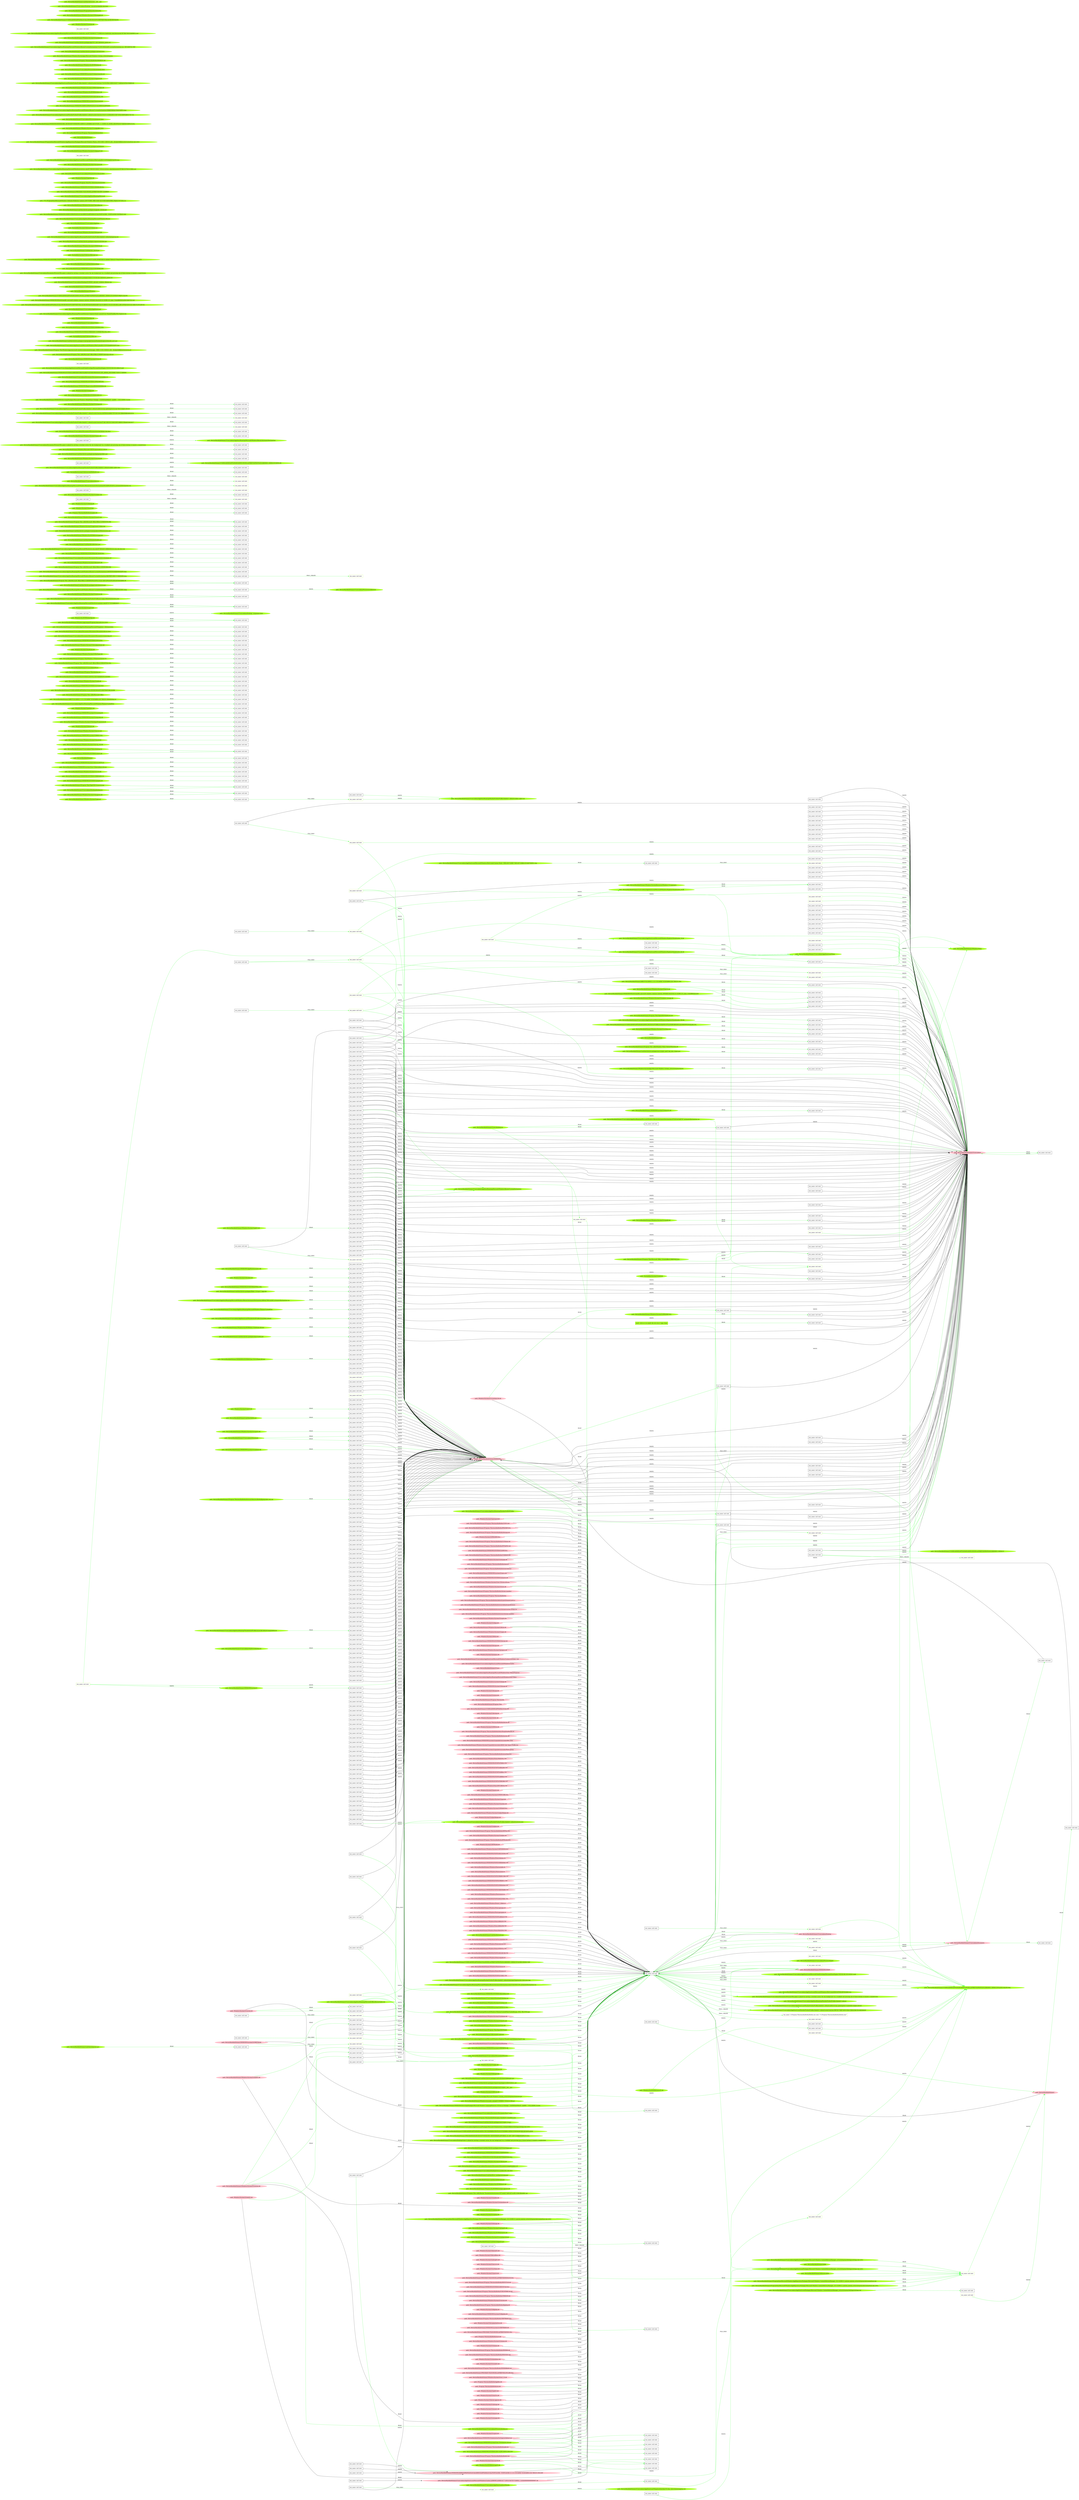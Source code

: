 digraph {
	rankdir=LR
	566 [label="exe_name: null cmd: " color=black shape=box style=solid]
	1737 [label="exe_name: null cmd: " color=greenyellow shape=box style=solid]
	566 -> 1737 [label=FILE_EXEC color=green]
	585 [label="exe_name: null cmd: " color=black shape=box style=solid]
	1749 [label="exe_name: null cmd: " color=greenyellow shape=box style=solid]
	585 -> 1749 [label=FILE_EXEC color=green]
	105 [label="exe_name: null cmd: " color=black shape=box style=solid]
	1753 [label="exe_name: null cmd: " color=greenyellow shape=box style=solid]
	105 -> 1753 [label=FILE_EXEC color=green]
	349 [label="exe_name: null cmd: " color=black shape=box style=solid]
	1756 [label="exe_name: null cmd: " color=greenyellow shape=box style=solid]
	349 -> 1756 [label=FILE_EXEC color=green]
	596 [label="exe_name: null cmd: " color=black shape=box style=solid]
	1762 [label="exe_name: null cmd: " color=greenyellow shape=box style=solid]
	596 -> 1762 [label=FILE_EXEC color=green]
	366 [label="exe_name: null cmd: " color=black shape=box style=solid]
	1777 [label="exe_name: null cmd: " color=greenyellow shape=box style=solid]
	366 -> 1777 [label=FILE_EXEC color=green]
	367 [label="exe_name: null cmd: " color=black shape=box style=solid]
	1779 [label="exe_name: null cmd: " color=greenyellow shape=box style=solid]
	367 -> 1779 [label=FILE_EXEC color=green]
	376 [label="exe_name: null cmd: " color=black shape=box style=solid]
	1788 [label="exe_name: null cmd: " color=greenyellow shape=box style=solid]
	376 -> 1788 [label=FILE_EXEC color=green]
	186 [label="exe_name: null cmd: " color=black shape=box style=solid]
	1843 [label="exe_name: null cmd: " color=greenyellow shape=box style=solid]
	186 -> 1843 [label=FILE_EXEC color=green]
	7 [label="exe_name: null cmd: " color=black shape=box style=solid]
	1866 [label="exe_name: null cmd: " color=greenyellow shape=box style=solid]
	7 -> 1866 [label=FILE_EXEC color=green]
	608 [label="exe_name: null cmd: " color=black shape=box style=solid]
	1869 [label="exe_name: null cmd: " color=greenyellow shape=box style=solid]
	608 -> 1869 [label=FILE_EXEC color=green]
	624 [label="exe_name: null cmd: " color=black shape=box style=solid]
	1871 [label="exe_name: null cmd: " color=greenyellow shape=box style=solid]
	624 -> 1871 [label=FILE_EXEC color=green]
	202 [label="exe_name: null cmd: " color=black shape=box style=solid]
	1891 [label="exe_name: null cmd: " color=greenyellow shape=box style=solid]
	202 -> 1891 [label=FILE_EXEC color=green]
	446 [label="exe_name: null cmd: " color=black shape=box style=solid]
	1894 [label="exe_name: null cmd: " color=greenyellow shape=box style=solid]
	446 -> 1894 [label=FILE_EXEC color=green]
	453 [label="exe_name: null cmd: " color=black shape=box style=solid]
	1899 [label="exe_name: null cmd: " color=greenyellow shape=box style=solid]
	453 -> 1899 [label=FILE_EXEC color=green]
	758 [label="exe_name: null cmd: " color=black shape=box style=solid]
	1935 [label="exe_name: null cmd: " color=greenyellow shape=box style=solid]
	758 -> 1935 [label=FILE_EXEC color=green]
	783 [label="exe_name: null cmd: " color=black shape=box style=solid]
	1948 [label="exe_name: null cmd: " color=greenyellow shape=box style=solid]
	783 -> 1948 [label=FILE_EXEC color=green]
	553 [label="exe_name: null cmd: " color=black shape=box style=solid]
	1964 [label="exe_name: null cmd: " color=greenyellow shape=box style=solid]
	553 -> 1964 [label=FILE_EXEC color=green]
	0 [label="exe_name: null cmd: " color=black shape=box style=solid]
	1977 [label="exe_name: null cmd: " color=greenyellow shape=box style=solid]
	0 -> 1977 [label=FILE_EXEC color=green]
	0 [label="exe_name: null cmd: " color=black shape=box style=solid]
	1984 [label="exe_name: null cmd: " color=greenyellow shape=box style=solid]
	0 -> 1984 [label=FILE_EXEC color=green]
	0 [label="exe_name: null cmd: " color=black shape=box style=solid]
	2006 [label="exe_name: null cmd: " color=greenyellow shape=box style=solid]
	0 -> 2006 [label=FILE_EXEC color=green]
	0 [label="exe_name: null cmd: " color=black shape=box style=solid]
	2008 [label="exe_name: null cmd: " color=greenyellow shape=box style=solid]
	0 -> 2008 [label=FILE_EXEC color=green]
	0 [label="exe_name: null cmd: " color=black shape=box style=solid]
	2010 [label="exe_name: null cmd: " color=greenyellow shape=box style=solid]
	0 -> 2010 [label=FILE_EXEC color=green]
	0 [label="exe_name: null cmd: " color=black shape=box style=solid]
	2029 [label="exe_name: null cmd: " color=greenyellow shape=box style=solid]
	0 -> 2029 [label=FILE_EXEC color=green]
	0 [label="exe_name: null cmd: " color=black shape=box style=solid]
	2058 [label="exe_name: null cmd: " color=greenyellow shape=box style=solid]
	0 -> 2058 [label=FILE_EXEC color=green]
	1854 [label="path: /Device/HarddiskVolume2/$RECYCLE.BIN/S-1-5-21-231540947-922634896-4161786520-1004" color=greenyellow shape=oval style=filled]
	191 [label="exe_name: null cmd: " color=black shape=box style=solid]
	1854 -> 191 [label=READ color=green]
	1635 [label="path: /Device/HarddiskVolume2/WINDOWS/SYSTEM32/kernelbase.dll" color=greenyellow shape=oval style=filled]
	0 [label="exe_name: null cmd: " color=black shape=box style=solid]
	1635 -> 0 [label=READ color=green]
	1802 [label="path: /Device/HarddiskVolume2/Users/admin/Downloads" color=greenyellow shape=oval style=filled]
	52 [label="exe_name: null cmd: " color=black shape=box style=solid]
	1802 -> 52 [label=READ color=green]
	1802 [label="path: /Device/HarddiskVolume2/Users/admin/Downloads" color=greenyellow shape=oval style=filled]
	385 [label="exe_name: null cmd: " color=black shape=box style=solid]
	1802 -> 385 [label=READ color=green]
	1579 [label="path: /Device/HarddiskVolume2/Users/admin/Downloads/desktop.ini" color=greenyellow shape=oval style=filled]
	0 [label="exe_name: null cmd: " color=black shape=box style=solid]
	1579 -> 0 [label=READ color=green]
	1744 [label="path: /Device/HarddiskVolume2/Program Files/TightVNC/tvnserver.exe" color=greenyellow shape=oval style=filled]
	573 [label="exe_name: null cmd: " color=black shape=box style=solid]
	1744 -> 573 [label=READ color=green]
	1609 [label="path: /Device/HarddiskVolume2/WINDOWS/SYSTEM32/ploptin.dll" color=greenyellow shape=oval style=filled]
	166 [label="exe_name: null cmd: " color=black shape=box style=solid]
	1609 -> 166 [label=READ color=green]
	796 [label="path: /Device/HarddiskVolume2/WINDOWS" color=pink shape=oval style=filled]
	570 [label="exe_name: null cmd: " color=black shape=box style=solid]
	796 -> 570 [label=READ color=green]
	1787 [label="path: /Device/HarddiskVolume2/WINDOWS/SYSTEM32/WBEM/EN-US" color=greenyellow shape=oval style=filled]
	134 [label="exe_name: null cmd: " color=black shape=box style=solid]
	1787 -> 134 [label=READ color=green]
	1593 [label="path: /Device/HarddiskVolume2/Windows/System32/sechost.dll" color=greenyellow shape=oval style=filled]
	0 [label="exe_name: null cmd: " color=black shape=box style=solid]
	1593 -> 0 [label=READ color=green]
	1573 [label="path: /Device/HarddiskVolume2/Windows/System32/gdi32.dll" color=greenyellow shape=oval style=filled]
	435 [label="exe_name: null cmd: " color=black shape=box style=solid]
	1573 -> 435 [label=READ color=green]
	1796 [label="path: /Device/HarddiskVolume2/Windows/System32/srvcli.dll" color=greenyellow shape=oval style=filled]
	36 [label="exe_name: null cmd: " color=black shape=box style=solid]
	1796 -> 36 [label=READ color=green]
	11 [label="exe_name: null cmd: " color=black shape=box style=solid]
	1554 [label="path: /Device/HarddiskVolume2/Users/admin/AppData/Local/Packages/Microsoft.Windows.ContentDeliveryManager_cw5n1h2txyewy/Settings/settings.dat.LOG1" color=greenyellow shape=oval style=filled]
	11 -> 1554 [label=WRITE color=green]
	0 [label="exe_name: null cmd: " color=black shape=box style=solid]
	1554 [label="path: /Device/HarddiskVolume2/Users/admin/AppData/Local/Packages/Microsoft.Windows.ContentDeliveryManager_cw5n1h2txyewy/Settings/settings.dat.LOG1" color=greenyellow shape=oval style=filled]
	0 -> 1554 [label=WRITE color=green]
	2056 [label="path: /Device/HarddiskVolume2/WINDOWS/system32/MTXCLU.DLL" color=greenyellow shape=oval style=filled]
	0 [label="exe_name: null cmd: " color=black shape=box style=solid]
	2056 -> 0 [label=READ color=green]
	1877 [label="path: /Device/HarddiskVolume2/WINDOWS/system32/en-US/kernelbase.dll.mui" color=greenyellow shape=oval style=filled]
	411 [label="exe_name: null cmd: " color=black shape=box style=solid]
	1877 -> 411 [label=READ color=green]
	1959 [label="path: /Device/HarddiskVolume2/WINDOWS/System32/drivers/ACPI.sys" color=greenyellow shape=oval style=filled]
	550 [label="exe_name: null cmd: " color=black shape=box style=solid]
	1959 -> 550 [label=READ color=green]
	1924 [label="path: /Device/HarddiskVolume4" color=greenyellow shape=oval style=filled]
	494 [label="exe_name: null cmd: " color=black shape=box style=solid]
	1924 -> 494 [label=READ color=green]
	1556 [label="path: /Device/HarddiskVolume2/Users/admin/AppData/Local/Packages/Microsoft.Windows.ContentDeliveryManager_cw5n1h2txyewy/Settings/settings.dat" color=greenyellow shape=oval style=filled]
	294 [label="exe_name: null cmd: " color=black shape=box style=solid]
	1556 -> 294 [label=READ color=green]
	1624 [label="path: /Device/HarddiskVolume2/Users/admin/Desktop/desktop.ini" color=greenyellow shape=oval style=filled]
	573 [label="exe_name: null cmd: " color=black shape=box style=solid]
	1624 -> 573 [label=READ color=green]
	1661 [label="path: /Device/HarddiskVolume2/Users/admin/Videos/desktop.ini" color=greenyellow shape=oval style=filled]
	177 [label="exe_name: null cmd: " color=black shape=box style=solid]
	1661 -> 177 [label=READ color=green]
	796 [label="path: /Device/HarddiskVolume2/WINDOWS" color=pink shape=oval style=filled]
	0 [label="exe_name: null cmd: " color=black shape=box style=solid]
	796 -> 0 [label=READ color=green]
	1858 [label="path: /Device/HarddiskVolume2/Windows/System32/msvcp_win.dll" color=greenyellow shape=oval style=filled]
	95 [label="exe_name: null cmd: " color=black shape=box style=solid]
	1858 -> 95 [label=READ color=green]
	698 [label="path: /Device/HarddiskVolume2/WINDOWS/system32/CRYPTSP.dll" color=pink shape=oval style=filled]
	34 [label="exe_name: null cmd: " color=black shape=box style=solid]
	698 -> 34 [label=READ color=green]
	1739 [label="path: /Device/HarddiskVolume2/Windows/System32/msctf.dll" color=greenyellow shape=oval style=filled]
	567 [label="exe_name: null cmd: " color=black shape=box style=solid]
	1739 -> 567 [label=READ color=green]
	1588 [label="path: /Device/HarddiskVolume2/WINDOWS/system32/IMM32.DLL" color=greenyellow shape=oval style=filled]
	378 [label="exe_name: null cmd: " color=black shape=box style=solid]
	1588 -> 378 [label=READ color=green]
	1835 [label="path: /Device/HarddiskVolume2/WINDOWS/SYSTEM32/ole32.dll" color=greenyellow shape=oval style=filled]
	177 [label="exe_name: null cmd: " color=black shape=box style=solid]
	1835 -> 177 [label=READ color=green]
	764 [label="path: /Device/HarddiskVolume2/Windows/System32/uxtheme.dll" color=pink shape=oval style=filled]
	0 [label="exe_name: null cmd: " color=black shape=box style=solid]
	764 -> 0 [label=READ color=green]
	1887 [label="path: /Device/HarddiskVolume2/Windows/System32/msvcrt.dll" color=greenyellow shape=oval style=filled]
	441 [label="exe_name: null cmd: " color=black shape=box style=solid]
	1887 -> 441 [label=READ color=green]
	1973 [label="path: /Device/HarddiskVolume2/Windows/System32/win32u.dll" color=greenyellow shape=oval style=filled]
	0 [label="exe_name: null cmd: " color=black shape=box style=solid]
	1973 -> 0 [label=READ color=green]
	1992 [label="path: /Device/HarddiskVolume2/Windows/System32/nsi.dll" color=greenyellow shape=oval style=filled]
	0 [label="exe_name: null cmd: " color=black shape=box style=solid]
	1992 -> 0 [label=READ color=green]
	1624 [label="path: /Device/HarddiskVolume2/Users/admin/Desktop/desktop.ini" color=greenyellow shape=oval style=filled]
	142 [label="exe_name: null cmd: " color=black shape=box style=solid]
	1624 -> 142 [label=READ color=green]
	237 [label="path: /Device/HarddiskVolume2/Users/admin/Documents" color=pink shape=oval style=filled]
	35 [label="exe_name: null cmd: " color=black shape=box style=solid]
	237 -> 35 [label=READ color=green]
	1916 [label="path: /Windows/System32/biwinrt.dll" color=greenyellow shape=oval style=filled]
	479 [label="exe_name: null cmd: " color=black shape=box style=solid]
	1916 -> 479 [label=READ color=green]
	2026 [label="path: /Device/HarddiskVolume2/Program Files/OpenSSH-Win64" color=greenyellow shape=oval style=filled]
	0 [label="exe_name: null cmd: " color=black shape=box style=solid]
	2026 -> 0 [label=READ color=green]
	1569 [label="path: /Device/HarddiskVolume2/WINDOWS/system32" color=greenyellow shape=oval style=filled]
	4 [label="exe_name: null cmd: " color=black shape=box style=solid]
	1569 -> 4 [label=READ color=green]
	1917 [label="path: /Device/HarddiskVolume2/WINDOWS/WinSxS/amd64_microsoft.windows.common-controls_6595b64144ccf1df_6.0.16299.125_none_15cbcf8893620c09" color=greenyellow shape=oval style=filled]
	480 [label="exe_name: null cmd: " color=black shape=box style=solid]
	1917 -> 480 [label=READ color=green]
	1947 [label="path: /Device/HarddiskVolume2/Windows/System32/TextInputFramework.dll" color=greenyellow shape=oval style=filled]
	782 [label="exe_name: null cmd: " color=black shape=box style=solid]
	1947 -> 782 [label=READ color=green]
	1829 [label="path: /Device/HarddiskVolume2/WINDOWS/System32/netprofm.dll" color=greenyellow shape=oval style=filled]
	170 [label="exe_name: null cmd: " color=black shape=box style=solid]
	1829 -> 170 [label=READ color=green]
	1801 [label="path: /Device/HarddiskVolume2/Windows/System32/imageres.dll" color=greenyellow shape=oval style=filled]
	142 [label="exe_name: null cmd: " color=black shape=box style=solid]
	1801 -> 142 [label=READ color=green]
	1881 [label="path: /Device/HarddiskVolume2/Windows/System32/windows.storage.dll" color=greenyellow shape=oval style=filled]
	426 [label="exe_name: null cmd: " color=black shape=box style=solid]
	1881 -> 426 [label=READ color=green]
	1797 [label="path: /Windows/System32/cryptsp.dll" color=greenyellow shape=oval style=filled]
	380 [label="exe_name: null cmd: " color=black shape=box style=solid]
	1797 -> 380 [label=READ color=green]
	1776 [label="path: /Device/HarddiskVolume2/WINDOWS/system32/wuaueng.dll" color=greenyellow shape=oval style=filled]
	365 [label="exe_name: null cmd: " color=black shape=box style=solid]
	1776 -> 365 [label=READ color=green]
	236 [label="path: /Device/HarddiskVolume2/Users/admin/Desktop" color=pink shape=oval style=filled]
	0 [label="exe_name: null cmd: " color=black shape=box style=solid]
	236 -> 0 [label=READ color=green]
	192 [label="path: /Device/HarddiskVolume2/Windows/System32/shell32.dll" color=pink shape=oval style=filled]
	42 [label="exe_name: null cmd: " color=black shape=box style=solid]
	192 -> 42 [label=READ color=green]
	2049 [label="path: /Device/HarddiskVolume2/Users/admin/AppData/Local/Microsoft/Windows/Explorer/ThumbCacheToDelete/thm3C.tmp" color=greenyellow shape=oval style=filled]
	0 [label="exe_name: null cmd: " color=black shape=box style=solid]
	2049 -> 0 [label=READ color=green]
	1633 [label="path: /Device/HarddiskVolume2/Users/admin/AppData/Local/Microsoft/Windows/Explorer/thumbcache_idx.db" color=greenyellow shape=oval style=filled]
	80 [label="exe_name: null cmd: " color=black shape=box style=solid]
	1633 -> 80 [label=READ color=green]
	1966 [label="path: /Device/HarddiskVolume2/WINDOWS/AppPatch/sysmain.sdb" color=greenyellow shape=oval style=filled]
	555 [label="exe_name: null cmd: " color=black shape=box style=solid]
	1966 -> 555 [label=READ color=green]
	1632 [label="path: /Device/HarddiskVolume2/Users/admin/AppData/Local/Microsoft/Windows/Explorer/thumbcache_32.db" color=greenyellow shape=oval style=filled]
	171 [label="exe_name: null cmd: " color=black shape=box style=solid]
	1632 -> 171 [label=READ color=green]
	748 [label="path: /Device/HarddiskVolume2/Users/admin/AppData/Roaming" color=pink shape=oval style=filled]
	440 [label="exe_name: null cmd: " color=black shape=box style=solid]
	748 -> 440 [label=READ color=green]
	90 [label="exe_name: null cmd: " color=black shape=box style=solid]
	1857 [label="path: /Device/HarddiskVolume2/Users/admin/AppData/Roaming/Microsoft/Windows/Themes/CachedFiles/CachedImage_1024_768_POS4.jpg" color=greenyellow shape=oval style=filled]
	90 -> 1857 [label=WRITE color=green]
	1839 [label="path: /Device/HarddiskVolume2/Program Files/OpenSSH-Win64/ssh.exe" color=greenyellow shape=oval style=filled]
	78 [label="exe_name: null cmd: " color=black shape=box style=solid]
	1839 -> 78 [label=READ color=green]
	2004 [label="path: /Device/HarddiskVolume2/WINDOWS/system32/NETAPI32.dll" color=greenyellow shape=oval style=filled]
	0 [label="exe_name: null cmd: " color=black shape=box style=solid]
	2004 -> 0 [label=READ color=green]
	1555 [label="path: /Device/HarddiskVolume2/ProgramData/Microsoft/Windows/AppRepository/Packages/Microsoft.Windows.ContentDeliveryManager_10.0.16299.15_neutral_neutral_cw5n1h2txyewy/ActivationStore.dat.LOG2" color=greenyellow shape=oval style=filled]
	0 [label="exe_name: null cmd: " color=black shape=box style=solid]
	1555 -> 0 [label=READ color=green]
	653 [label="path: /Device/HarddiskVolume2/Windows/System32/userenv.dll" color=pink shape=oval style=filled]
	122 [label="exe_name: null cmd: " color=black shape=box style=solid]
	653 -> 122 [label=READ color=green]
	1790 [label="path: /Device/HarddiskVolume2/Windows/System32/pdh.dll" color=greenyellow shape=oval style=filled]
	376 [label="exe_name: null cmd: " color=black shape=box style=solid]
	1790 -> 376 [label=READ color=green]
	1859 [label="path: /Windows/System32/perfproc.dll" color=greenyellow shape=oval style=filled]
	96 [label="exe_name: null cmd: " color=black shape=box style=solid]
	1859 -> 96 [label=READ color=green]
	1920 [label="path: /Device/HarddiskVolume2/WINDOWS/SYSTEM32/EN-US/IPCONFIG.EXE.MUI" color=greenyellow shape=oval style=filled]
	0 [label="exe_name: null cmd: " color=black shape=box style=solid]
	1920 -> 0 [label=READ color=green]
	767 [label="path: /Device/HarddiskVolume2" color=pink shape=oval style=filled]
	399 [label="exe_name: null cmd: " color=black shape=box style=solid]
	767 -> 399 [label=READ color=green]
	1942 [label="path: /Device/HarddiskVolume2/Users/admin/AppData/Roaming/Microsoft/Windows/Themes/CachedFiles" color=greenyellow shape=oval style=filled]
	773 [label="exe_name: null cmd: " color=black shape=box style=solid]
	1942 -> 773 [label=READ color=green]
	1630 [label="path: /Device/HarddiskVolume2/$RECYCLE.BIN/S-1-5-21-231540947-922634896-4161786520-1004/desktop.ini" color=greenyellow shape=oval style=filled]
	111 [label="exe_name: null cmd: " color=black shape=box style=solid]
	1630 -> 111 [label=READ color=green]
	1955 [label="path: /Device/HarddiskVolume2/Users/admin/Pictures/desktop.ini" color=greenyellow shape=oval style=filled]
	786 [label="exe_name: null cmd: " color=black shape=box style=solid]
	1955 -> 786 [label=READ color=green]
	1215 [label="path: /Device/HarddiskVolume2/Users/admin" color=pink shape=oval style=filled]
	117 [label="exe_name: null cmd: " color=black shape=box style=solid]
	1215 -> 117 [label=READ color=green]
	796 [label="path: /Device/HarddiskVolume2/WINDOWS" color=pink shape=oval style=filled]
	0 [label="exe_name: null cmd: " color=black shape=box style=solid]
	796 -> 0 [label=READ color=green]
	2013 [label="path: /Windows/System32/aepic.dll" color=greenyellow shape=oval style=filled]
	0 [label="exe_name: null cmd: " color=black shape=box style=solid]
	2013 -> 0 [label=READ color=green]
	2057 [label="path: /Windows/System32/StructuredQuery.dll" color=greenyellow shape=oval style=filled]
	0 [label="exe_name: null cmd: " color=black shape=box style=solid]
	2057 -> 0 [label=READ color=green]
	320 [label="path: /Windows/System32/sspicli.dll" color=pink shape=oval style=filled]
	481 [label="exe_name: null cmd: " color=black shape=box style=solid]
	320 -> 481 [label=READ color=green]
	1782 [label="path: /Device/HarddiskVolume2/Users/admin/AppData/Local/Microsoft/Windows/Explorer/thumbcache_256.db" color=greenyellow shape=oval style=filled]
	369 [label="exe_name: null cmd: " color=black shape=box style=solid]
	1782 -> 369 [label=READ color=green]
	1847 [label="path: /Windows/System32/dsclient.dll" color=greenyellow shape=oval style=filled]
	82 [label="exe_name: null cmd: " color=black shape=box style=solid]
	1847 -> 82 [label=READ color=green]
	1969 [label="path: /Windows/System32/bitsperf.dll" color=greenyellow shape=oval style=filled]
	0 [label="exe_name: null cmd: " color=black shape=box style=solid]
	1969 -> 0 [label=READ color=green]
	1909 [label="path: /Device/HarddiskVolume2/Program Files (x86)/Microsoft Office" color=greenyellow shape=oval style=filled]
	225 [label="exe_name: null cmd: " color=black shape=box style=solid]
	1909 -> 225 [label=READ color=green]
	1736 [label="path: /Device/HarddiskVolume2/USERS/ADMIN/APPDATA/LOCALLOW/MICROSOFT/CRYPTNETURLCACHE" color=greenyellow shape=oval style=filled]
	324 [label="exe_name: null cmd: " color=black shape=box style=solid]
	1736 -> 324 [label=READ color=green]
	1771 [label="path: /Device/HarddiskVolume2/WINDOWS/SYSTEM32/LOCALE.NLS" color=greenyellow shape=oval style=filled]
	15 [label="exe_name: null cmd: " color=black shape=box style=solid]
	1771 -> 15 [label=READ color=green]
	1786 [label="path: /Device/HarddiskVolume2/Windows/System32/ntdll.dll" color=greenyellow shape=oval style=filled]
	375 [label="exe_name: null cmd: " color=black shape=box style=solid]
	1786 -> 375 [label=READ color=green]
	1883 [label="path: /Device/HarddiskVolume2/WINDOWS/SYSWOW64/NTDLL.DLL" color=greenyellow shape=oval style=filled]
	433 [label="exe_name: null cmd: " color=black shape=box style=solid]
	1883 -> 433 [label=READ color=green]
	1765 [label="path: /Device/HarddiskVolume2/USERS/ADMIN/APPDATA/ROAMING/MICROSOFT/BIBLIOGRAPHY/STYLE/HARVARDANGLIA2008OFFICEONLINE.XSL" color=greenyellow shape=oval style=filled]
	115 [label="exe_name: null cmd: " color=black shape=box style=solid]
	1765 -> 115 [label=READ color=green]
	1743 [label="path: /Device/HarddiskVolume2/WINDOWS/SYSTEM32/SPP/PLUGIN-MANIFESTS-SIGNED" color=greenyellow shape=oval style=filled]
	572 [label="exe_name: null cmd: " color=black shape=box style=solid]
	1743 -> 572 [label=READ color=green]
	1740 [label="path: /Device/HarddiskVolume2/Users/desktop.ini" color=greenyellow shape=oval style=filled]
	0 [label="exe_name: null cmd: " color=black shape=box style=solid]
	1740 -> 0 [label=READ color=green]
	1933 [label="path: /Device/HarddiskVolume2/Program Files/desktop.ini" color=greenyellow shape=oval style=filled]
	506 [label="exe_name: null cmd: " color=black shape=box style=solid]
	1933 -> 506 [label=READ color=green]
	1594 [label="path: /Device/HarddiskVolume2/Users/admin/Music" color=greenyellow shape=oval style=filled]
	458 [label="exe_name: null cmd: " color=black shape=box style=solid]
	1594 -> 458 [label=READ color=green]
	1956 [label="path: /Device/HarddiskVolume2/Program Files (x86)/Microsoft Office/Office15/MSOSTYLE.DLL" color=greenyellow shape=oval style=filled]
	303 [label="exe_name: null cmd: " color=black shape=box style=solid]
	1956 -> 303 [label=READ color=green]
	1849 [label="path: /Device/HarddiskVolume2/salt/bin/Lib/site-packages/Mako-1.0.6-py2.7.egg-info" color=greenyellow shape=oval style=filled]
	84 [label="exe_name: null cmd: " color=black shape=box style=solid]
	1849 -> 84 [label=READ color=green]
	2042 [label="path: /Device/HarddiskVolume2/salt/bin/Lib/site-packages/salt/utils/immutabletypes.pyc" color=greenyellow shape=oval style=filled]
	0 [label="exe_name: null cmd: " color=black shape=box style=solid]
	2042 -> 0 [label=READ color=green]
	2036 [label="path: /Device/HarddiskVolume2/salt/bin/Lib/site-packages/requests/packages/urllib3/util/ssl_.pyc" color=greenyellow shape=oval style=filled]
	0 [label="exe_name: null cmd: " color=black shape=box style=solid]
	2036 -> 0 [label=READ color=green]
	1996 [label="path: /Device/HarddiskVolume2/salt/bin/Lib/site-packages/asn1crypto/__init__.pyc" color=greenyellow shape=oval style=filled]
	0 [label="exe_name: null cmd: " color=black shape=box style=solid]
	1996 -> 0 [label=READ color=green]
	1740 [label="path: /Device/HarddiskVolume2/Users/desktop.ini" color=greenyellow shape=oval style=filled]
	210 [label="exe_name: null cmd: " color=black shape=box style=solid]
	1740 -> 210 [label=READ color=green]
	1868 [label="path: /Device/HarddiskVolume2/Users/admin/AppData/Roaming/Microsoft/Windows/Recent/AutomaticDestinations/469e4a7982cea4d4.automaticDestinations-ms" color=greenyellow shape=oval style=filled]
	604 [label="exe_name: null cmd: " color=black shape=box style=solid]
	1868 -> 604 [label=READ color=green]
	1880 [label="path: /Device/HarddiskVolume2/Program Files/Windows NT/Accessories/en-US" color=greenyellow shape=oval style=filled]
	425 [label="exe_name: null cmd: " color=black shape=box style=solid]
	1880 -> 425 [label=READ color=green]
	2045 [label="path: /Windows/System32/SHCore.dll" color=greenyellow shape=oval style=filled]
	0 [label="exe_name: null cmd: " color=black shape=box style=solid]
	2045 -> 0 [label=READ color=green]
	1747 [label="path: /Device/HarddiskVolume2/Windows/System32/WinTypes.dll" color=greenyellow shape=oval style=filled]
	342 [label="exe_name: null cmd: " color=black shape=box style=solid]
	1747 -> 342 [label=READ color=green]
	1836 [label="path: /Windows/System32/msdtcuiu.dll" color=greenyellow shape=oval style=filled]
	179 [label="exe_name: null cmd: " color=black shape=box style=solid]
	1836 -> 179 [label=READ color=green]
	1960 [label="path: /Device/HarddiskVolume2/Users/darpa/AppData/Roaming/Microsoft/Windows/Themes/CachedFiles" color=greenyellow shape=oval style=filled]
	552 [label="exe_name: null cmd: " color=black shape=box style=solid]
	1960 -> 552 [label=READ color=green]
	1752 [label="path: /Device/HarddiskVolume2/Windows/System32/ucrtbase.dll" color=greenyellow shape=oval style=filled]
	104 [label="exe_name: null cmd: " color=black shape=box style=solid]
	1752 -> 104 [label=READ color=green]
	1815 [label="path: /Device/HarddiskVolume2/Windows/System32/threadpoolwinrt.dll" color=greenyellow shape=oval style=filled]
	51 [label="exe_name: null cmd: " color=black shape=box style=solid]
	1815 -> 51 [label=READ color=green]
	1945 [label="path: /Device/HarddiskVolume2/WINDOWS/SYSTEM32/NCSI.DLL" color=greenyellow shape=oval style=filled]
	537 [label="exe_name: null cmd: " color=black shape=box style=solid]
	1945 -> 537 [label=READ color=green]
	60 [label="exe_name: null cmd: " color=black shape=box style=solid]
	796 [label="path: /Device/HarddiskVolume2/WINDOWS" color=pink shape=oval style=filled]
	60 -> 796 [label=WRITE color=black]
	562 [label="exe_name: null cmd: " color=black shape=box style=solid]
	796 [label="path: /Device/HarddiskVolume2/WINDOWS" color=pink shape=oval style=filled]
	562 -> 796 [label=WRITE color=black]
	146 [label="exe_name: null cmd: " color=black shape=box style=solid]
	796 [label="path: /Device/HarddiskVolume2/WINDOWS" color=pink shape=oval style=filled]
	146 -> 796 [label=WRITE color=black]
	68 [label="exe_name: null cmd: " color=black shape=box style=solid]
	796 [label="path: /Device/HarddiskVolume2/WINDOWS" color=pink shape=oval style=filled]
	68 -> 796 [label=WRITE color=black]
	1830 [label="path: /Device/HarddiskVolume2/Windows/SystemResources/Windows.UI.Logon/pris" color=greenyellow shape=oval style=filled]
	171 [label="exe_name: null cmd: " color=black shape=box style=solid]
	1830 -> 171 [label=READ color=green]
	1975 [label="path: /Device/HarddiskVolume2/Windows/SystemApps/Microsoft.Windows.Cortana_cw5n1h2txyewy/resources.pri" color=greenyellow shape=oval style=filled]
	0 [label="exe_name: null cmd: " color=black shape=box style=solid]
	1975 -> 0 [label=READ color=green]
	2038 [label="path: /Device/HarddiskVolume2/Windows/rescache/_merged/1192960017/3554151384.pri" color=greenyellow shape=oval style=filled]
	0 [label="exe_name: null cmd: " color=black shape=box style=solid]
	2038 -> 0 [label=READ color=green]
	1799 [label="path: /Device/HarddiskVolume2/Windows/SysWOW64/en-US/ieframe.dll.mui" color=greenyellow shape=oval style=filled]
	382 [label="exe_name: null cmd: " color=black shape=box style=solid]
	1799 -> 382 [label=READ color=green]
	491 [label="exe_name: null cmd: " color=black shape=box style=solid]
	1215 [label="path: /Device/HarddiskVolume2/Users/admin" color=pink shape=oval style=filled]
	491 -> 1215 [label=WRITE color=black]
	127 [label="exe_name: null cmd: " color=black shape=box style=solid]
	1215 [label="path: /Device/HarddiskVolume2/Users/admin" color=pink shape=oval style=filled]
	127 -> 1215 [label=WRITE color=black]
	562 [label="exe_name: null cmd: " color=black shape=box style=solid]
	1215 [label="path: /Device/HarddiskVolume2/Users/admin" color=pink shape=oval style=filled]
	562 -> 1215 [label=WRITE color=black]
	2005 [label="path: /Device/HarddiskVolume2/WINDOWS/Servicing/Packages/Microsoft-Windows-LanguageFeatures-OCR-en-us-Package~31bf3856ad364e35~amd64~~10.0.16299.15.mum" color=greenyellow shape=oval style=filled]
	0 [label="exe_name: null cmd: " color=black shape=box style=solid]
	2005 -> 0 [label=READ color=green]
	208 [label="exe_name: null cmd: " color=black shape=box style=solid]
	796 [label="path: /Device/HarddiskVolume2/WINDOWS" color=pink shape=oval style=filled]
	208 -> 796 [label=WRITE color=black]
	406 [label="exe_name: null cmd: " color=black shape=box style=solid]
	1207 [label="path: /Device/HarddiskVolume2/WINDOWS/SERVICEPROFILES/LOCALSERVICE/APPDATA/LOCAL/FONTCACHE/~FONTCACHE-S-1-5-21-231540947-922634896-4161786520-1004.DAT" color=pink shape=oval style=filled]
	406 -> 1207 [label=WRITE color=black]
	1941 [label="path: /Device/HarddiskVolume2/Program Files (x86)/Windows Photo Viewer/PhotoAcq.dll" color=greenyellow shape=oval style=filled]
	530 [label="exe_name: null cmd: " color=black shape=box style=solid]
	1941 -> 530 [label=READ color=green]
	1999 [label="path: /Device/HarddiskVolume2/Users/admin/Documents/Documents/Doc27.docx" color=greenyellow shape=oval style=filled]
	0 [label="exe_name: null cmd: " color=black shape=box style=solid]
	1999 -> 0 [label=READ color=green]
	1946 [label="path: /Device/HarddiskVolume2/Users/admin/Documents/Documents/Documents/creatorship.rtf" color=greenyellow shape=oval style=filled]
	780 [label="exe_name: null cmd: " color=black shape=box style=solid]
	1946 -> 780 [label=READ color=green]
	1957 [label="path: /Device/HarddiskVolume2/Users/admin/Documents/Documents/Documents/dissue.docx" color=greenyellow shape=oval style=filled]
	546 [label="exe_name: null cmd: " color=black shape=box style=solid]
	1957 -> 546 [label=READ color=green]
	1988 [label="path: /Device/HarddiskVolume2/Program Files/mozilla/firefox/gmp-clearkey/0.1/manifest.json" color=greenyellow shape=oval style=filled]
	0 [label="exe_name: null cmd: " color=black shape=box style=solid]
	1988 -> 0 [label=READ color=green]
	2039 [label="path: /Device/HarddiskVolume2/salt/bin/Lib/site-packages/asn1crypto/_iri.pyc" color=greenyellow shape=oval style=filled]
	0 [label="exe_name: null cmd: " color=black shape=box style=solid]
	2039 -> 0 [label=READ color=green]
	1833 [label="path: /Device/HarddiskVolume2/salt/bin/Lib/site-packages/asn1crypto/_perf/_big_num_ctypes.pyc" color=greenyellow shape=oval style=filled]
	176 [label="exe_name: null cmd: " color=black shape=box style=solid]
	1833 -> 176 [label=READ color=green]
	407 [label="exe_name: null cmd: " color=black shape=box style=solid]
	796 [label="path: /Device/HarddiskVolume2/WINDOWS" color=pink shape=oval style=filled]
	407 -> 796 [label=WRITE color=black]
	58 [label="exe_name: null cmd: " color=black shape=box style=solid]
	796 [label="path: /Device/HarddiskVolume2/WINDOWS" color=pink shape=oval style=filled]
	58 -> 796 [label=WRITE color=green]
	2035 [label="path: /Device/HarddiskVolume2/Users/admin/AppData/Local/Packages/Microsoft.WindowsStore_8wekyb3d8bbwe/Settings/settings.dat.LOG1" color=greenyellow shape=oval style=filled]
	0 [label="exe_name: null cmd: " color=black shape=box style=solid]
	2035 -> 0 [label=READ color=green]
	530 [label="exe_name: null cmd: " color=black shape=box style=solid]
	1215 [label="path: /Device/HarddiskVolume2/Users/admin" color=pink shape=oval style=filled]
	530 -> 1215 [label=WRITE color=black]
	1779 [label="exe_name: null cmd: " color=greenyellow shape=box style=solid]
	1215 [label="path: /Device/HarddiskVolume2/Users/admin" color=pink shape=oval style=filled]
	1779 -> 1215 [label=WRITE color=green]
	326 [label="exe_name: null cmd: " color=black shape=box style=solid]
	1215 [label="path: /Device/HarddiskVolume2/Users/admin" color=pink shape=oval style=filled]
	326 -> 1215 [label=WRITE color=black]
	2013 [label="path: /Windows/System32/aepic.dll" color=greenyellow shape=oval style=filled]
	0 [label="exe_name: null cmd: " color=black shape=box style=solid]
	2013 -> 0 [label=READ color=green]
	2068 [label="path: /Device/HarddiskVolume2/USERS/ADMIN/APPDATA/ROAMING/THUNDERBIRD/PROFILES/OYSERRK8.DEFAULT/SESSIONCHECKPOINTS.JSON" color=greenyellow shape=oval style=filled]
	0 [label="exe_name: null cmd: " color=black shape=box style=solid]
	2068 -> 0 [label=READ color=green]
	1961 [label="path: /Device/HarddiskVolume2/salt/bin/Lib/site-packages/jinja2/nodes.pyc" color=greenyellow shape=oval style=filled]
	794 [label="exe_name: null cmd: " color=black shape=box style=solid]
	1961 -> 794 [label=READ color=green]
	1921 [label="path: /Windows/SysWOW64/wtsapi32.dll" color=greenyellow shape=oval style=filled]
	487 [label="exe_name: null cmd: " color=black shape=box style=solid]
	1921 -> 487 [label=READ color=green]
	1951 [label="path: /Windows/SysWOW64/secur32.dll" color=greenyellow shape=oval style=filled]
	543 [label="exe_name: null cmd: " color=black shape=box style=solid]
	1951 -> 543 [label=READ color=green]
	1980 [label="path: /Device/HarddiskVolume2/PROGRAMDATA/MICROSOFT/WINDOWS DEFENDER/PLATFORM/4.18.1807.18075-0/X86/MSMPLICS.DLL" color=greenyellow shape=oval style=filled]
	0 [label="exe_name: null cmd: " color=black shape=box style=solid]
	1980 -> 0 [label=READ color=green]
	1817 [label="path: /Device/HarddiskVolume2/Users/admin/AppData/Roaming/Microsoft/Templates/~$Normal.dotm" color=greenyellow shape=oval style=filled]
	55 [label="exe_name: null cmd: " color=black shape=box style=solid]
	1817 -> 55 [label=READ color=green]
	1841 [label="path: /Windows/SysWOW64/davhlpr.dll" color=greenyellow shape=oval style=filled]
	184 [label="exe_name: null cmd: " color=black shape=box style=solid]
	1841 -> 184 [label=READ color=green]
	2069 [label="path: /Device/HarddiskVolume2/Users/admin/Desktop/Game is played by moving a crosshair across the sky background via a trackball and pressing one of three buttons to launch a counter.docx" color=greenyellow shape=oval style=filled]
	0 [label="exe_name: null cmd: " color=black shape=box style=solid]
	2069 -> 0 [label=READ color=green]
	407 [label="exe_name: null cmd: " color=black shape=box style=solid]
	1215 [label="path: /Device/HarddiskVolume2/Users/admin" color=pink shape=oval style=filled]
	407 -> 1215 [label=WRITE color=black]
	0 [label="exe_name: null cmd: " color=black shape=box style=solid]
	2002 [label="path: /Device/HarddiskVolume2/Users/admin/Pictures/dogate" color=greenyellow shape=oval style=filled]
	0 -> 2002 [label=WRITE color=green]
	1631 [label="exe_name: null cmd: " color=greenyellow shape=box style=solid]
	1633 [label="path: /Device/HarddiskVolume2/Users/admin/AppData/Local/Microsoft/Windows/Explorer/thumbcache_idx.db" color=greenyellow shape=oval style=filled]
	1631 -> 1633 [label=WRITE color=green]
	770 [label="path: /Device/HarddiskVolume2/WINDOWS/Globalization/Sorting/sortdefault.nls" color=pink shape=oval style=filled]
	373 [label="exe_name: null cmd: " color=black shape=box style=solid]
	770 -> 373 [label=READ color=green]
	515 [label="path: /Windows/System32/version.dll" color=pink shape=oval style=filled]
	569 [label="exe_name: null cmd: " color=black shape=box style=solid]
	515 -> 569 [label=READ color=green]
	1631 [label="exe_name: null cmd: " color=greenyellow shape=box style=solid]
	1632 [label="path: /Device/HarddiskVolume2/Users/admin/AppData/Local/Microsoft/Windows/Explorer/thumbcache_32.db" color=greenyellow shape=oval style=filled]
	1631 -> 1632 [label=WRITE color=green]
	344 [label="exe_name: null cmd: " color=black shape=box style=solid]
	1751 [label="path: /Device/HarddiskVolume2/Users/admin/Desktop/~$cquemart.docx" color=greenyellow shape=oval style=filled]
	344 -> 1751 [label=WRITE color=green]
	1711 [label="exe_name: null cmd: " color=greenyellow shape=box style=solid]
	1601 [label="path: /Device/HarddiskVolume2/USERS/ADMIN/APPDATA/ROAMING/MOZILLA/FIREFOX/PROFILES/LXKEHH21.DEFAULT/PLACES.SQLITE-WAL" color=greenyellow shape=oval style=filled]
	1711 -> 1601 [label=WRITE color=green]
	1711 [label="exe_name: null cmd: " color=greenyellow shape=box style=solid]
	1713 [label="path: /Device/HarddiskVolume2/Users/admin/AppData/Roaming/Mozilla/Firefox/Profiles/lxkehh21.default/xulstore.json" color=greenyellow shape=oval style=filled]
	1711 -> 1713 [label=WRITE color=green]
	1904 [label="path: /Device/HarddiskVolume2/Users/admin/AppData/Roaming/Microsoft/Word/www.quiznos.com307377222548658337" color=greenyellow shape=oval style=filled]
	219 [label="exe_name: null cmd: " color=black shape=box style=solid]
	1904 -> 219 [label=READ color=green]
	1552 [label="exe_name: null cmd: " color=greenyellow shape=box style=solid]
	767 [label="path: /Device/HarddiskVolume2" color=pink shape=oval style=filled]
	1552 -> 767 [label=WRITE color=green]
	1555 [label="path: /Device/HarddiskVolume2/ProgramData/Microsoft/Windows/AppRepository/Packages/Microsoft.Windows.ContentDeliveryManager_10.0.16299.15_neutral_neutral_cw5n1h2txyewy/ActivationStore.dat.LOG2" color=greenyellow shape=oval style=filled]
	1552 [label="exe_name: null cmd: " color=greenyellow shape=box style=solid]
	1555 -> 1552 [label=READ color=green]
	1560 [label="path: /Device/HarddiskVolume2/ProgramData/Microsoft/Windows/AppRepository/Packages/Microsoft.Windows.ContentDeliveryManager_10.0.16299.15_neutral_neutral_cw5n1h2txyewy/ActivationStore.dat" color=greenyellow shape=oval style=filled]
	1552 [label="exe_name: null cmd: " color=greenyellow shape=box style=solid]
	1560 -> 1552 [label=READ color=green]
	1561 [label="path: /Device/HarddiskVolume2/ProgramData/Microsoft/Windows/AppRepository/Packages/Microsoft.Windows.ContentDeliveryManager_10.0.16299.15_neutral_neutral_cw5n1h2txyewy/ActivationStore.dat.LOG1" color=greenyellow shape=oval style=filled]
	1552 [label="exe_name: null cmd: " color=greenyellow shape=box style=solid]
	1561 -> 1552 [label=READ color=green]
	1554 [label="path: /Device/HarddiskVolume2/Users/admin/AppData/Local/Packages/Microsoft.Windows.ContentDeliveryManager_cw5n1h2txyewy/Settings/settings.dat.LOG1" color=greenyellow shape=oval style=filled]
	1552 [label="exe_name: null cmd: " color=greenyellow shape=box style=solid]
	1554 -> 1552 [label=READ color=green]
	1556 [label="path: /Device/HarddiskVolume2/Users/admin/AppData/Local/Packages/Microsoft.Windows.ContentDeliveryManager_cw5n1h2txyewy/Settings/settings.dat" color=greenyellow shape=oval style=filled]
	1552 [label="exe_name: null cmd: " color=greenyellow shape=box style=solid]
	1556 -> 1552 [label=READ color=green]
	1557 [label="path: /Device/HarddiskVolume2/Users/admin/AppData/Local/Packages/Microsoft.Windows.ContentDeliveryManager_cw5n1h2txyewy/Settings/settings.dat.LOG2" color=greenyellow shape=oval style=filled]
	1552 [label="exe_name: null cmd: " color=greenyellow shape=box style=solid]
	1557 -> 1552 [label=READ color=green]
	1558 [label="path: /Device/HarddiskVolume2/$Mft" color=greenyellow shape=oval style=filled]
	1552 [label="exe_name: null cmd: " color=greenyellow shape=box style=solid]
	1558 -> 1552 [label=READ color=green]
	1553 [label="path: /Device/HarddiskVolume2/$Secure:$SDS" color=greenyellow shape=oval style=filled]
	1552 [label="exe_name: null cmd: " color=greenyellow shape=box style=solid]
	1553 -> 1552 [label=READ color=green]
	1977 [label="exe_name: null cmd: " color=greenyellow shape=box style=solid]
	237 [label="path: /Device/HarddiskVolume2/Users/admin/Documents" color=pink shape=oval style=filled]
	1977 -> 237 [label=WRITE color=green]
	340 [label="exe_name: null cmd: " color=black shape=box style=solid]
	1215 [label="path: /Device/HarddiskVolume2/Users/admin" color=pink shape=oval style=filled]
	340 -> 1215 [label=WRITE color=black]
	447 [label="exe_name: null cmd: " color=black shape=box style=solid]
	796 [label="path: /Device/HarddiskVolume2/WINDOWS" color=pink shape=oval style=filled]
	447 -> 796 [label=WRITE color=black]
	158 [label="exe_name: null cmd: " color=black shape=box style=solid]
	796 [label="path: /Device/HarddiskVolume2/WINDOWS" color=pink shape=oval style=filled]
	158 -> 796 [label=WRITE color=black]
	147 [label="exe_name: null cmd: " color=black shape=box style=solid]
	796 [label="path: /Device/HarddiskVolume2/WINDOWS" color=pink shape=oval style=filled]
	147 -> 796 [label=WRITE color=black]
	1840 [label="path: /Device/HarddiskVolume2/Windows/appcompat/Programs/Amcache.hve.LOG2" color=greenyellow shape=oval style=filled]
	184 [label="exe_name: null cmd: " color=black shape=box style=solid]
	1840 -> 184 [label=READ color=green]
	594 [label="exe_name: null cmd: " color=black shape=box style=solid]
	796 [label="path: /Device/HarddiskVolume2/WINDOWS" color=pink shape=oval style=filled]
	594 -> 796 [label=WRITE color=black]
	1749 [label="exe_name: null cmd: " color=greenyellow shape=box style=solid]
	796 [label="path: /Device/HarddiskVolume2/WINDOWS" color=pink shape=oval style=filled]
	1749 -> 796 [label=WRITE color=green]
	43 [label="exe_name: null cmd: " color=black shape=box style=solid]
	796 [label="path: /Device/HarddiskVolume2/WINDOWS" color=pink shape=oval style=filled]
	43 -> 796 [label=WRITE color=black]
	191 [label="exe_name: null cmd: " color=black shape=box style=solid]
	1215 [label="path: /Device/HarddiskVolume2/Users/admin" color=pink shape=oval style=filled]
	191 -> 1215 [label=WRITE color=black]
	1820 [label="path: /Device/HarddiskVolume2/Windows/System32/rpcrt4.dll" color=greenyellow shape=oval style=filled]
	160 [label="exe_name: null cmd: " color=black shape=box style=solid]
	1820 -> 160 [label=READ color=green]
	1926 [label="path: /Device/HarddiskVolume2/Windows/System32/wintrust.dll" color=greenyellow shape=oval style=filled]
	499 [label="exe_name: null cmd: " color=black shape=box style=solid]
	1926 -> 499 [label=READ color=green]
	653 [label="path: /Device/HarddiskVolume2/Windows/System32/userenv.dll" color=pink shape=oval style=filled]
	525 [label="exe_name: null cmd: " color=black shape=box style=solid]
	653 -> 525 [label=READ color=green]
	43 [label="exe_name: null cmd: " color=black shape=box style=solid]
	1215 [label="path: /Device/HarddiskVolume2/Users/admin" color=pink shape=oval style=filled]
	43 -> 1215 [label=WRITE color=black]
	1888 [label="path: /Device/HarddiskVolume2/Users/admin/AppData/Roaming/Microsoft/Windows/Recent/CustomDestinations/XM9DA44H1GTBXVON2X05.temp" color=greenyellow shape=oval style=filled]
	442 [label="exe_name: null cmd: " color=black shape=box style=solid]
	1888 -> 442 [label=READ color=green]
	2033 [label="path: /Device/HarddiskVolume2/salt/bin/Lib/site-packages/win32/win32pipe.pyd" color=greenyellow shape=oval style=filled]
	0 [label="exe_name: null cmd: " color=black shape=box style=solid]
	2033 -> 0 [label=READ color=green]
	435 [label="exe_name: null cmd: " color=black shape=box style=solid]
	796 [label="path: /Device/HarddiskVolume2/WINDOWS" color=pink shape=oval style=filled]
	435 -> 796 [label=WRITE color=black]
	2003 [label="path: /Device/HarddiskVolume2/WINDOWS/SYSTEM32/NAPINSP.DLL" color=greenyellow shape=oval style=filled]
	0 [label="exe_name: null cmd: " color=black shape=box style=solid]
	2003 -> 0 [label=READ color=green]
	122 [label="exe_name: null cmd: " color=black shape=box style=solid]
	796 [label="path: /Device/HarddiskVolume2/WINDOWS" color=pink shape=oval style=filled]
	122 -> 796 [label=WRITE color=black]
	394 [label="exe_name: null cmd: " color=black shape=box style=solid]
	796 [label="path: /Device/HarddiskVolume2/WINDOWS" color=pink shape=oval style=filled]
	394 -> 796 [label=WRITE color=black]
	0 [label="exe_name: null cmd: " color=black shape=box style=solid]
	1215 [label="path: /Device/HarddiskVolume2/Users/admin" color=pink shape=oval style=filled]
	0 -> 1215 [label=WRITE color=green]
	1995 [label="path: /Device/HarddiskVolume2/WINDOWS/SYSWOW64/BCRYPTPRIMITIVES.DLL" color=greenyellow shape=oval style=filled]
	0 [label="exe_name: null cmd: " color=black shape=box style=solid]
	1995 -> 0 [label=READ color=green]
	1860 [label="path: /Device/HarddiskVolume2/Program Files (x86)/Microsoft Office/Office15/ADDINS/PowerPivot Excel Add-in/PowerPivotExcelClientAddIn.dll" color=greenyellow shape=oval style=filled]
	97 [label="exe_name: null cmd: " color=black shape=box style=solid]
	1860 -> 97 [label=READ color=green]
	0 [label="exe_name: null cmd: " color=black shape=box style=solid]
	237 [label="path: /Device/HarddiskVolume2/Users/admin/Documents" color=pink shape=oval style=filled]
	0 -> 237 [label=WRITE color=green]
	2 [label="exe_name: null cmd: " color=black shape=box style=solid]
	1580 [label="path: /Device/HarddiskVolume2/Users/admin/AppData/Local/Temp" color=greenyellow shape=oval style=filled]
	2 -> 1580 [label=WRITE color=green]
	748 [label="path: /Device/HarddiskVolume2/Users/admin/AppData/Roaming" color=pink shape=oval style=filled]
	0 [label="exe_name: null cmd: " color=black shape=box style=solid]
	748 -> 0 [label=READ color=green]
	0 [label="exe_name: null cmd: " color=black shape=box style=solid]
	236 [label="path: /Device/HarddiskVolume2/Users/admin/Desktop" color=pink shape=oval style=filled]
	0 -> 236 [label=WRITE color=green]
	65 [label="exe_name: null cmd: " color=black shape=box style=solid]
	1580 [label="path: /Device/HarddiskVolume2/Users/admin/AppData/Local/Temp" color=greenyellow shape=oval style=filled]
	65 -> 1580 [label=WRITE color=green]
	1809 [label="path: /Device/HarddiskVolume2/Windows/SystemApps/Microsoft.Windows.Cortana_cw5n1h2txyewy/Assets" color=greenyellow shape=oval style=filled]
	153 [label="exe_name: null cmd: " color=black shape=box style=solid]
	1809 -> 153 [label=READ color=green]
	32 [label="exe_name: null cmd: " color=black shape=box style=solid]
	1215 [label="path: /Device/HarddiskVolume2/Users/admin" color=pink shape=oval style=filled]
	32 -> 1215 [label=WRITE color=black]
	1631 [label="exe_name: null cmd: " color=greenyellow shape=box style=solid]
	1634 [label="path: /Device/HarddiskVolume2/Users/admin/AppData/Local/Microsoft/Windows/Explorer/thumbcache_16.db" color=greenyellow shape=oval style=filled]
	1631 -> 1634 [label=WRITE color=green]
	1907 [label="path: /Device/HarddiskVolume2/Users/admin/AppData/Roaming/Microsoft/Windows/Recent/CustomDestinations/9K0TRVP1RW57378XM56W.temp" color=greenyellow shape=oval style=filled]
	463 [label="exe_name: null cmd: " color=black shape=box style=solid]
	1907 -> 463 [label=READ color=green]
	508 [label="exe_name: null cmd: " color=black shape=box style=solid]
	1215 [label="path: /Device/HarddiskVolume2/Users/admin" color=pink shape=oval style=filled]
	508 -> 1215 [label=WRITE color=black]
	508 [label="exe_name: null cmd: " color=black shape=box style=solid]
	796 [label="path: /Device/HarddiskVolume2/WINDOWS" color=pink shape=oval style=filled]
	508 -> 796 [label=WRITE color=black]
	519 [label="exe_name: null cmd: " color=black shape=box style=solid]
	796 [label="path: /Device/HarddiskVolume2/WINDOWS" color=pink shape=oval style=filled]
	519 -> 796 [label=WRITE color=black]
	1967 [label="path: /Device/HarddiskVolume2/Users/admin/AppData/Roaming/Microsoft/Windows/Recent/CustomDestinations/LN8TN0V85MEJ8OHSALBT.temp" color=greenyellow shape=oval style=filled]
	315 [label="exe_name: null cmd: " color=black shape=box style=solid]
	1967 -> 315 [label=READ color=green]
	650 [label="exe_name: null cmd: " color=black shape=box style=solid]
	796 [label="path: /Device/HarddiskVolume2/WINDOWS" color=pink shape=oval style=filled]
	650 -> 796 [label=WRITE color=black]
	50 [label="exe_name: null cmd: " color=black shape=box style=solid]
	1789 [label="path: /Device/HarddiskVolume2/Users/admin/AppData/Roaming/Mozilla/Firefox/Profiles/lxkehh21.default/cookies.sqlite-wal" color=greenyellow shape=oval style=filled]
	50 -> 1789 [label=WRITE color=green]
	412 [label="exe_name: null cmd: " color=black shape=box style=solid]
	796 [label="path: /Device/HarddiskVolume2/WINDOWS" color=pink shape=oval style=filled]
	412 -> 796 [label=WRITE color=black]
	354 [label="exe_name: null cmd: " color=black shape=box style=solid]
	1215 [label="path: /Device/HarddiskVolume2/Users/admin" color=pink shape=oval style=filled]
	354 -> 1215 [label=WRITE color=black]
	443 [label="exe_name: null cmd: " color=black shape=box style=solid]
	628 [label="path: /Device/HarddiskVolume2/WINDOWS/TEMP" color=pink shape=oval style=filled]
	443 -> 628 [label=WRITE color=green]
	412 [label="exe_name: null cmd: " color=black shape=box style=solid]
	1215 [label="path: /Device/HarddiskVolume2/Users/admin" color=pink shape=oval style=filled]
	412 -> 1215 [label=WRITE color=black]
	1944 [label="path: /Device/HarddiskVolume2/Program Files (x86)/Microsoft Office/Office15/WINWORD.EXE" color=greenyellow shape=oval style=filled]
	778 [label="exe_name: null cmd: " color=black shape=box style=solid]
	1944 -> 778 [label=READ color=green]
	1913 [label="path: /Device/HarddiskVolume2/Windows/System32/kernel32.dll" color=greenyellow shape=oval style=filled]
	232 [label="exe_name: null cmd: " color=black shape=box style=solid]
	1913 -> 232 [label=READ color=green]
	2047 [label="path: /Device/HarddiskVolume2/Windows/System32/clbcatq.dll" color=greenyellow shape=oval style=filled]
	0 [label="exe_name: null cmd: " color=black shape=box style=solid]
	2047 -> 0 [label=READ color=green]
	1875 [label="path: /Device/HarddiskVolume2/Users/admin/Documents/Documents/Documents/columbate.rtf" color=greenyellow shape=oval style=filled]
	644 [label="exe_name: null cmd: " color=black shape=box style=solid]
	1875 -> 644 [label=READ color=green]
	2066 [label="path: /Device/HarddiskVolume2/Users/admin/Documents/Documents/Documents/complexionless.rtf" color=greenyellow shape=oval style=filled]
	0 [label="exe_name: null cmd: " color=black shape=box style=solid]
	2066 -> 0 [label=READ color=green]
	0 [label="exe_name: null cmd: " color=black shape=box style=solid]
	628 [label="path: /Device/HarddiskVolume2/WINDOWS/TEMP" color=pink shape=oval style=filled]
	0 -> 628 [label=WRITE color=green]
	64 [label="exe_name: null cmd: " color=black shape=box style=solid]
	1215 [label="path: /Device/HarddiskVolume2/Users/admin" color=pink shape=oval style=filled]
	64 -> 1215 [label=WRITE color=black]
	64 [label="exe_name: null cmd: " color=black shape=box style=solid]
	796 [label="path: /Device/HarddiskVolume2/WINDOWS" color=pink shape=oval style=filled]
	64 -> 796 [label=WRITE color=black]
	0 [label="exe_name: null cmd: " color=black shape=box style=solid]
	767 [label="path: /Device/HarddiskVolume2" color=pink shape=oval style=filled]
	0 -> 767 [label=WRITE color=green]
	446 [label="exe_name: null cmd: " color=black shape=box style=solid]
	796 [label="path: /Device/HarddiskVolume2/WINDOWS" color=pink shape=oval style=filled]
	446 -> 796 [label=WRITE color=black]
	1770 [label="path: /Device/HarddiskVolume2/WINDOWS/SYSWOW64/SECHOST.DLL" color=greenyellow shape=oval style=filled]
	12 [label="exe_name: null cmd: " color=black shape=box style=solid]
	1770 -> 12 [label=READ color=green]
	579 [label="exe_name: null cmd: " color=black shape=box style=solid]
	796 [label="path: /Device/HarddiskVolume2/WINDOWS" color=pink shape=oval style=filled]
	579 -> 796 [label=WRITE color=black]
	560 [label="exe_name: null cmd: " color=black shape=box style=solid]
	1713 [label="path: /Device/HarddiskVolume2/Users/admin/AppData/Roaming/Mozilla/Firefox/Profiles/lxkehh21.default/xulstore.json" color=greenyellow shape=oval style=filled]
	560 -> 1713 [label=WRITE color=green]
	579 [label="exe_name: null cmd: " color=black shape=box style=solid]
	1215 [label="path: /Device/HarddiskVolume2/Users/admin" color=pink shape=oval style=filled]
	579 -> 1215 [label=WRITE color=black]
	351 [label="exe_name: null cmd: " color=black shape=box style=solid]
	1215 [label="path: /Device/HarddiskVolume2/Users/admin" color=pink shape=oval style=filled]
	351 -> 1215 [label=WRITE color=black]
	0 [label="exe_name: null cmd: " color=black shape=box style=solid]
	1580 [label="path: /Device/HarddiskVolume2/Users/admin/AppData/Local/Temp" color=greenyellow shape=oval style=filled]
	0 -> 1580 [label=WRITE color=green]
	247 [label="exe_name: null cmd: " color=black shape=box style=solid]
	796 [label="path: /Device/HarddiskVolume2/WINDOWS" color=pink shape=oval style=filled]
	247 -> 796 [label=WRITE color=black]
	49 [label="exe_name: null cmd: " color=black shape=box style=solid]
	796 [label="path: /Device/HarddiskVolume2/WINDOWS" color=pink shape=oval style=filled]
	49 -> 796 [label=WRITE color=black]
	0 [label="exe_name: null cmd: " color=black shape=box style=solid]
	2065 [label="path: /Device/HarddiskVolume2/Users/admin/AppData/Local/Microsoft/OneDrive/logs/Personal/SyncEngine-2019-05-08.2323.6328.3.aodl" color=greenyellow shape=oval style=filled]
	0 -> 2065 [label=WRITE color=green]
	1619 [label="exe_name: null cmd: " color=greenyellow shape=box style=solid]
	796 [label="path: /Device/HarddiskVolume2/WINDOWS" color=pink shape=oval style=filled]
	1619 -> 796 [label=WRITE color=green]
	0 [label="exe_name: null cmd: " color=black shape=box style=solid]
	1580 [label="path: /Device/HarddiskVolume2/Users/admin/AppData/Local/Temp" color=greenyellow shape=oval style=filled]
	0 -> 1580 [label=WRITE color=green]
	74 [label="exe_name: null cmd: " color=black shape=box style=solid]
	796 [label="path: /Device/HarddiskVolume2/WINDOWS" color=pink shape=oval style=filled]
	74 -> 796 [label=WRITE color=black]
	221 [label="exe_name: null cmd: " color=black shape=box style=solid]
	796 [label="path: /Device/HarddiskVolume2/WINDOWS" color=pink shape=oval style=filled]
	221 -> 796 [label=WRITE color=black]
	2006 [label="exe_name: null cmd: " color=greenyellow shape=box style=solid]
	1601 [label="path: /Device/HarddiskVolume2/USERS/ADMIN/APPDATA/ROAMING/MOZILLA/FIREFOX/PROFILES/LXKEHH21.DEFAULT/PLACES.SQLITE-WAL" color=greenyellow shape=oval style=filled]
	2006 -> 1601 [label=WRITE color=green]
	1804 [label="path: /Device/HarddiskVolume2/Users/admin/AppData/Local/Thunderbird/Profiles/xxsq346m.default" color=greenyellow shape=oval style=filled]
	146 [label="exe_name: null cmd: " color=black shape=box style=solid]
	1804 -> 146 [label=READ color=green]
	1709 [label="exe_name: null cmd: " color=greenyellow shape=box style=solid]
	1215 [label="path: /Device/HarddiskVolume2/Users/admin" color=pink shape=oval style=filled]
	1709 -> 1215 [label=WRITE color=green]
	186 [label="exe_name: null cmd: " color=black shape=box style=solid]
	796 [label="path: /Device/HarddiskVolume2/WINDOWS" color=pink shape=oval style=filled]
	186 -> 796 [label=WRITE color=black]
	13 [label="exe_name: null cmd: " color=black shape=box style=solid]
	796 [label="path: /Device/HarddiskVolume2/WINDOWS" color=pink shape=oval style=filled]
	13 -> 796 [label=WRITE color=black]
	13 [label="exe_name: null cmd: " color=black shape=box style=solid]
	1215 [label="path: /Device/HarddiskVolume2/Users/admin" color=pink shape=oval style=filled]
	13 -> 1215 [label=WRITE color=black]
	576 [label="exe_name: null cmd: " color=black shape=box style=solid]
	796 [label="path: /Device/HarddiskVolume2/WINDOWS" color=pink shape=oval style=filled]
	576 -> 796 [label=WRITE color=black]
	576 [label="exe_name: null cmd: " color=black shape=box style=solid]
	1215 [label="path: /Device/HarddiskVolume2/Users/admin" color=pink shape=oval style=filled]
	576 -> 1215 [label=WRITE color=black]
	523 [label="exe_name: null cmd: " color=black shape=box style=solid]
	796 [label="path: /Device/HarddiskVolume2/WINDOWS" color=pink shape=oval style=filled]
	523 -> 796 [label=WRITE color=black]
	1777 [label="exe_name: null cmd: " color=greenyellow shape=box style=solid]
	796 [label="path: /Device/HarddiskVolume2/WINDOWS" color=pink shape=oval style=filled]
	1777 -> 796 [label=WRITE color=green]
	472 [label="exe_name: null cmd: " color=black shape=box style=solid]
	1215 [label="path: /Device/HarddiskVolume2/Users/admin" color=pink shape=oval style=filled]
	472 -> 1215 [label=WRITE color=black]
	1666 [label="exe_name: null cmd: " color=greenyellow shape=box style=solid]
	796 [label="path: /Device/HarddiskVolume2/WINDOWS" color=pink shape=oval style=filled]
	1666 -> 796 [label=WRITE color=green]
	472 [label="exe_name: null cmd: " color=black shape=box style=solid]
	796 [label="path: /Device/HarddiskVolume2/WINDOWS" color=pink shape=oval style=filled]
	472 -> 796 [label=WRITE color=black]
	81 [label="exe_name: null cmd: " color=black shape=box style=solid]
	796 [label="path: /Device/HarddiskVolume2/WINDOWS" color=pink shape=oval style=filled]
	81 -> 796 [label=WRITE color=black]
	1640 [label="exe_name: null cmd: " color=greenyellow shape=box style=solid]
	767 [label="path: /Device/HarddiskVolume2" color=pink shape=oval style=filled]
	1640 -> 767 [label=WRITE color=green]
	1987 [label="path: /Device/HarddiskVolume2/Users/admin/Desktop/www.suzukicycles.com.docx" color=greenyellow shape=oval style=filled]
	0 [label="exe_name: null cmd: " color=black shape=box style=solid]
	1987 -> 0 [label=READ color=green]
	558 [label="exe_name: null cmd: " color=black shape=box style=solid]
	796 [label="path: /Device/HarddiskVolume2/WINDOWS" color=pink shape=oval style=filled]
	558 -> 796 [label=WRITE color=black]
	775 [label="exe_name: null cmd: " color=black shape=box style=solid]
	1215 [label="path: /Device/HarddiskVolume2/Users/admin" color=pink shape=oval style=filled]
	775 -> 1215 [label=WRITE color=black]
	1832 [label="path: /Device/HarddiskVolume2/WINDOWS/SYSTEM32/en-US/UxTheme.dll.mui" color=greenyellow shape=oval style=filled]
	174 [label="exe_name: null cmd: " color=black shape=box style=solid]
	1832 -> 174 [label=READ color=green]
	474 [label="exe_name: null cmd: " color=black shape=box style=solid]
	796 [label="path: /Device/HarddiskVolume2/WINDOWS" color=pink shape=oval style=filled]
	474 -> 796 [label=WRITE color=black]
	1866 [label="exe_name: null cmd: " color=greenyellow shape=box style=solid]
	1601 [label="path: /Device/HarddiskVolume2/USERS/ADMIN/APPDATA/ROAMING/MOZILLA/FIREFOX/PROFILES/LXKEHH21.DEFAULT/PLACES.SQLITE-WAL" color=greenyellow shape=oval style=filled]
	1866 -> 1601 [label=WRITE color=green]
	1791 [label="path: /Device/HarddiskVolume2/Users/admin/AppData/Roaming/Microsoft/Word/www.utm.edu307380440214968426/www.utm.edu.docx.lnk" color=greenyellow shape=oval style=filled]
	136 [label="exe_name: null cmd: " color=black shape=box style=solid]
	1791 -> 136 [label=READ color=green]
	1650 [label="exe_name: null cmd: " color=greenyellow shape=box style=solid]
	1580 [label="path: /Device/HarddiskVolume2/Users/admin/AppData/Local/Temp" color=greenyellow shape=oval style=filled]
	1650 -> 1580 [label=WRITE color=green]
	156 [label="exe_name: null cmd: " color=black shape=box style=solid]
	1215 [label="path: /Device/HarddiskVolume2/Users/admin" color=pink shape=oval style=filled]
	156 -> 1215 [label=WRITE color=black]
	1783 [label="path: /Device/HarddiskVolume2/salt/bin/lib/collections.pyc" color=greenyellow shape=oval style=filled]
	27 [label="exe_name: null cmd: " color=black shape=box style=solid]
	1783 -> 27 [label=READ color=green]
	2048 [label="path: /Device/HarddiskVolume2/salt/bin/DLLs/_multiprocessing.pyd" color=greenyellow shape=oval style=filled]
	0 [label="exe_name: null cmd: " color=black shape=box style=solid]
	2048 -> 0 [label=READ color=green]
	1962 [label="path: /Device/HarddiskVolume2/salt/bin/Lib/htmlentitydefs.pyc" color=greenyellow shape=oval style=filled]
	311 [label="exe_name: null cmd: " color=black shape=box style=solid]
	1962 -> 311 [label=READ color=green]
	1856 [label="path: /Windows/System32/ole32.dll" color=greenyellow shape=oval style=filled]
	199 [label="exe_name: null cmd: " color=black shape=box style=solid]
	1856 -> 199 [label=READ color=green]
	3 [label="exe_name: null cmd: " color=black shape=box style=solid]
	1215 [label="path: /Device/HarddiskVolume2/Users/admin" color=pink shape=oval style=filled]
	3 -> 1215 [label=WRITE color=black]
	1650 [label="exe_name: null cmd: " color=greenyellow shape=box style=solid]
	1215 [label="path: /Device/HarddiskVolume2/Users/admin" color=pink shape=oval style=filled]
	1650 -> 1215 [label=WRITE color=green]
	156 [label="exe_name: null cmd: " color=black shape=box style=solid]
	796 [label="path: /Device/HarddiskVolume2/WINDOWS" color=pink shape=oval style=filled]
	156 -> 796 [label=WRITE color=black]
	244 [label="exe_name: null cmd: " color=black shape=box style=solid]
	796 [label="path: /Device/HarddiskVolume2/WINDOWS" color=pink shape=oval style=filled]
	244 -> 796 [label=WRITE color=black]
	1650 [label="exe_name: null cmd: " color=greenyellow shape=box style=solid]
	796 [label="path: /Device/HarddiskVolume2/WINDOWS" color=pink shape=oval style=filled]
	1650 -> 796 [label=WRITE color=green]
	1671 [label="path: /Device/HarddiskVolume2/Users/admin/AppData/Roaming/Microsoft/Office/Recent/index.dat" color=greenyellow shape=oval style=filled]
	1869 [label="exe_name: null cmd: " color=greenyellow shape=box style=solid]
	1671 -> 1869 [label=READ color=green]
	629 [label="exe_name: null cmd: " color=black shape=box style=solid]
	796 [label="path: /Device/HarddiskVolume2/WINDOWS" color=pink shape=oval style=filled]
	629 -> 796 [label=WRITE color=black]
	483 [label="exe_name: null cmd: " color=black shape=box style=solid]
	796 [label="path: /Device/HarddiskVolume2/WINDOWS" color=pink shape=oval style=filled]
	483 -> 796 [label=WRITE color=black]
	1937 [label="path: /Device/HarddiskVolume2/Windows/SysWOW64/setupapi.dll" color=greenyellow shape=oval style=filled]
	520 [label="exe_name: null cmd: " color=black shape=box style=solid]
	1937 -> 520 [label=READ color=green]
	483 [label="exe_name: null cmd: " color=black shape=box style=solid]
	1215 [label="path: /Device/HarddiskVolume2/Users/admin" color=pink shape=oval style=filled]
	483 -> 1215 [label=WRITE color=black]
	82 [label="exe_name: null cmd: " color=black shape=box style=solid]
	796 [label="path: /Device/HarddiskVolume2/WINDOWS" color=pink shape=oval style=filled]
	82 -> 796 [label=WRITE color=black]
	1901 [label="path: /Device/HarddiskVolume2/WINDOWS/system32/en-US/winnlsres.dll.mui" color=greenyellow shape=oval style=filled]
	0 [label="exe_name: null cmd: " color=black shape=box style=solid]
	1901 -> 0 [label=READ color=green]
	4 [label="exe_name: null cmd: " color=black shape=box style=solid]
	796 [label="path: /Device/HarddiskVolume2/WINDOWS" color=pink shape=oval style=filled]
	4 -> 796 [label=WRITE color=black]
	538 [label="exe_name: null cmd: " color=black shape=box style=solid]
	1215 [label="path: /Device/HarddiskVolume2/Users/admin" color=pink shape=oval style=filled]
	538 -> 1215 [label=WRITE color=black]
	1785 [label="path: /Device/HarddiskVolume2/salt/bin/Lib/dis.pyc" color=greenyellow shape=oval style=filled]
	133 [label="exe_name: null cmd: " color=black shape=box style=solid]
	1785 -> 133 [label=READ color=green]
	2001 [label="path: /Device/HarddiskVolume2/salt/bin/Lib/decimal.pyc" color=greenyellow shape=oval style=filled]
	0 [label="exe_name: null cmd: " color=black shape=box style=solid]
	2001 -> 0 [label=READ color=green]
	1838 [label="path: /Device/HarddiskVolume2/salt/bin/Lib/site-packages/cryptography/x509/extensions.pyc" color=greenyellow shape=oval style=filled]
	76 [label="exe_name: null cmd: " color=black shape=box style=solid]
	1838 -> 76 [label=READ color=green]
	338 [label="exe_name: null cmd: " color=black shape=box style=solid]
	1215 [label="path: /Device/HarddiskVolume2/Users/admin" color=pink shape=oval style=filled]
	338 -> 1215 [label=WRITE color=black]
	153 [label="exe_name: null cmd: " color=black shape=box style=solid]
	1215 [label="path: /Device/HarddiskVolume2/Users/admin" color=pink shape=oval style=filled]
	153 -> 1215 [label=WRITE color=black]
	1955 [label="path: /Device/HarddiskVolume2/Users/admin/Pictures/desktop.ini" color=greenyellow shape=oval style=filled]
	0 [label="exe_name: null cmd: " color=black shape=box style=solid]
	1955 -> 0 [label=READ color=green]
	1927 [label="path: /Device/HarddiskVolume2/Users/admin/AppData/Roaming/Mozilla/Firefox/Profiles/j1y1apqs.default/extensions.json" color=greenyellow shape=oval style=filled]
	499 [label="exe_name: null cmd: " color=black shape=box style=solid]
	1927 -> 499 [label=READ color=green]
	1803 [label="path: /Device/HarddiskVolume2/Windows/System32/crypt32.dll" color=greenyellow shape=oval style=filled]
	387 [label="exe_name: null cmd: " color=black shape=box style=solid]
	1803 -> 387 [label=READ color=green]
	1938 [label="path: /Device/HarddiskVolume2/WINDOWS/system32/oleaut32.dll" color=greenyellow shape=oval style=filled]
	522 [label="exe_name: null cmd: " color=black shape=box style=solid]
	1938 -> 522 [label=READ color=green]
	653 [label="path: /Device/HarddiskVolume2/Windows/System32/userenv.dll" color=pink shape=oval style=filled]
	0 [label="exe_name: null cmd: " color=black shape=box style=solid]
	653 -> 0 [label=READ color=green]
	2024 [label="path: /Device/HarddiskVolume2/Windows/SysWOW64/avrt.dll" color=greenyellow shape=oval style=filled]
	0 [label="exe_name: null cmd: " color=black shape=box style=solid]
	2024 -> 0 [label=READ color=green]
	2020 [label="path: /Device/HarddiskVolume2/Windows/SysWOW64/twinapi.appcore.dll" color=greenyellow shape=oval style=filled]
	0 [label="exe_name: null cmd: " color=black shape=box style=solid]
	2020 -> 0 [label=READ color=green]
	2052 [label="path: /Device/HarddiskVolume2/Program Files (x86)/Mozilla Thunderbird/extensions/{972ce4c6-7e08-4474-a285-3208198ce6fd}.xpi" color=greenyellow shape=oval style=filled]
	0 [label="exe_name: null cmd: " color=black shape=box style=solid]
	2052 -> 0 [label=READ color=green]
	135 [label="exe_name: null cmd: " color=black shape=box style=solid]
	1215 [label="path: /Device/HarddiskVolume2/Users/admin" color=pink shape=oval style=filled]
	135 -> 1215 [label=WRITE color=black]
	135 [label="exe_name: null cmd: " color=black shape=box style=solid]
	796 [label="path: /Device/HarddiskVolume2/WINDOWS" color=pink shape=oval style=filled]
	135 -> 796 [label=WRITE color=black]
	1772 [label="path: /Device/HarddiskVolume2/Windows/System32/spp/store/2.0/data.dat" color=greenyellow shape=oval style=filled]
	360 [label="exe_name: null cmd: " color=black shape=box style=solid]
	1772 -> 360 [label=READ color=green]
	538 [label="exe_name: null cmd: " color=black shape=box style=solid]
	796 [label="path: /Device/HarddiskVolume2/WINDOWS" color=pink shape=oval style=filled]
	538 -> 796 [label=WRITE color=black]
	162 [label="exe_name: null cmd: " color=black shape=box style=solid]
	1215 [label="path: /Device/HarddiskVolume2/Users/admin" color=pink shape=oval style=filled]
	162 -> 1215 [label=WRITE color=black]
	1922 [label="path: /Device/HarddiskVolume2/salt" color=greenyellow shape=oval style=filled]
	491 [label="exe_name: null cmd: " color=black shape=box style=solid]
	1922 -> 491 [label=READ color=green]
	162 [label="exe_name: null cmd: " color=black shape=box style=solid]
	796 [label="path: /Device/HarddiskVolume2/WINDOWS" color=pink shape=oval style=filled]
	162 -> 796 [label=WRITE color=black]
	0 [label="exe_name: null cmd: " color=black shape=box style=solid]
	628 [label="path: /Device/HarddiskVolume2/WINDOWS/TEMP" color=pink shape=oval style=filled]
	0 -> 628 [label=WRITE color=green]
	229 [label="exe_name: null cmd: " color=black shape=box style=solid]
	1215 [label="path: /Device/HarddiskVolume2/Users/admin" color=pink shape=oval style=filled]
	229 -> 1215 [label=WRITE color=black]
	229 [label="exe_name: null cmd: " color=black shape=box style=solid]
	796 [label="path: /Device/HarddiskVolume2/WINDOWS" color=pink shape=oval style=filled]
	229 -> 796 [label=WRITE color=black]
	527 [label="exe_name: null cmd: " color=black shape=box style=solid]
	796 [label="path: /Device/HarddiskVolume2/WINDOWS" color=pink shape=oval style=filled]
	527 -> 796 [label=WRITE color=black]
	527 [label="exe_name: null cmd: " color=black shape=box style=solid]
	1215 [label="path: /Device/HarddiskVolume2/Users/admin" color=pink shape=oval style=filled]
	527 -> 1215 [label=WRITE color=black]
	475 [label="exe_name: null cmd: " color=black shape=box style=solid]
	1215 [label="path: /Device/HarddiskVolume2/Users/admin" color=pink shape=oval style=filled]
	475 -> 1215 [label=WRITE color=green]
	116 [label="exe_name: null cmd: " color=black shape=box style=solid]
	796 [label="path: /Device/HarddiskVolume2/WINDOWS" color=pink shape=oval style=filled]
	116 -> 796 [label=WRITE color=black]
	116 [label="exe_name: null cmd: " color=black shape=box style=solid]
	1215 [label="path: /Device/HarddiskVolume2/Users/admin" color=pink shape=oval style=filled]
	116 -> 1215 [label=WRITE color=black]
	596 [label="exe_name: null cmd: " color=black shape=box style=solid]
	1601 [label="path: /Device/HarddiskVolume2/USERS/ADMIN/APPDATA/ROAMING/MOZILLA/FIREFOX/PROFILES/LXKEHH21.DEFAULT/PLACES.SQLITE-WAL" color=greenyellow shape=oval style=filled]
	596 -> 1601 [label=WRITE color=green]
	1894 [label="exe_name: null cmd: " color=greenyellow shape=box style=solid]
	237 [label="path: /Device/HarddiskVolume2/Users/admin/Documents" color=pink shape=oval style=filled]
	1894 -> 237 [label=WRITE color=green]
	118 [label="exe_name: null cmd: " color=black shape=box style=solid]
	796 [label="path: /Device/HarddiskVolume2/WINDOWS" color=pink shape=oval style=filled]
	118 -> 796 [label=WRITE color=green]
	1963 [label="path: /Device/HarddiskVolume2/Users/admin/AppData/LocalLow/Mozilla" color=greenyellow shape=oval style=filled]
	553 [label="exe_name: null cmd: " color=black shape=box style=solid]
	1963 -> 553 [label=READ color=green]
	535 [label="path: /Windows/System32/vcruntime140.dll" color=pink shape=oval style=filled]
	127 [label="exe_name: null cmd: " color=black shape=box style=solid]
	535 -> 127 [label=READ color=green]
	268 [label="path: /Device/HarddiskVolume2/Program Files/mozilla/firefox/pdh.dll" color=pink shape=oval style=filled]
	468 [label="exe_name: null cmd: " color=black shape=box style=solid]
	268 -> 468 [label=READ color=green]
	1694 [label="path: /Device/HarddiskVolume2/WINDOWS/system32/combase.dll" color=greenyellow shape=oval style=filled]
	87 [label="exe_name: null cmd: " color=black shape=box style=solid]
	1694 -> 87 [label=READ color=green]
	1797 [label="path: /Windows/System32/cryptsp.dll" color=greenyellow shape=oval style=filled]
	0 [label="exe_name: null cmd: " color=black shape=box style=solid]
	1797 -> 0 [label=READ color=green]
	1740 [label="path: /Device/HarddiskVolume2/Users/desktop.ini" color=greenyellow shape=oval style=filled]
	568 [label="exe_name: null cmd: " color=black shape=box style=solid]
	1740 -> 568 [label=READ color=green]
	222 [label="path: /Windows/System32/xmllite.dll" color=pink shape=oval style=filled]
	0 [label="exe_name: null cmd: " color=black shape=box style=solid]
	222 -> 0 [label=READ color=green]
	1912 [label="path: /Device/HarddiskVolume2/Users/admin/AppData/Roaming/Mozilla/Firefox/Profiles" color=greenyellow shape=oval style=filled]
	473 [label="exe_name: null cmd: " color=black shape=box style=solid]
	1912 -> 473 [label=READ color=green]
	704 [label="path: /Device/HarddiskVolume2/Program Files/mozilla/firefox/firefox.exe" color=pink shape=oval style=filled]
	456 [label="exe_name: null cmd: " color=black shape=box style=solid]
	704 -> 456 [label=READ color=green]
	617 [label="path: /Device/HarddiskVolume2/Windows/System32/winmmbase.dll" color=pink shape=oval style=filled]
	0 [label="exe_name: null cmd: " color=black shape=box style=solid]
	617 -> 0 [label=READ color=green]
	276 [label="path: /Windows/System32/shell32.dll" color=pink shape=oval style=filled]
	392 [label="exe_name: null cmd: " color=black shape=box style=solid]
	276 -> 392 [label=READ color=green]
	1986 [label="path: /Windows/System32/combase.dll" color=greenyellow shape=oval style=filled]
	0 [label="exe_name: null cmd: " color=black shape=box style=solid]
	1986 -> 0 [label=READ color=green]
	1905 [label="path: /Windows/System32/usp10.dll" color=greenyellow shape=oval style=filled]
	219 [label="exe_name: null cmd: " color=black shape=box style=solid]
	1905 -> 219 [label=READ color=green]
	627 [label="path: /Windows/System32/dwmapi.dll" color=pink shape=oval style=filled]
	0 [label="exe_name: null cmd: " color=black shape=box style=solid]
	627 -> 0 [label=READ color=green]
	1824 [label="path: /Device/HarddiskVolume2/Windows/System32/user32.dll" color=greenyellow shape=oval style=filled]
	167 [label="exe_name: null cmd: " color=black shape=box style=solid]
	1824 -> 167 [label=READ color=green]
	102 [label="exe_name: null cmd: " color=black shape=box style=solid]
	796 [label="path: /Device/HarddiskVolume2/WINDOWS" color=pink shape=oval style=filled]
	102 -> 796 [label=WRITE color=black]
	42 [label="exe_name: null cmd: " color=black shape=box style=solid]
	796 [label="path: /Device/HarddiskVolume2/WINDOWS" color=pink shape=oval style=filled]
	42 -> 796 [label=WRITE color=black]
	772 [label="path: /Windows/System32/powrprof.dll" color=pink shape=oval style=filled]
	193 [label="exe_name: null cmd: " color=black shape=box style=solid]
	772 -> 193 [label=READ color=green]
	462 [label="exe_name: null cmd: " color=black shape=box style=solid]
	1215 [label="path: /Device/HarddiskVolume2/Users/admin" color=pink shape=oval style=filled]
	462 -> 1215 [label=WRITE color=black]
	419 [label="exe_name: null cmd: " color=black shape=box style=solid]
	796 [label="path: /Device/HarddiskVolume2/WINDOWS" color=pink shape=oval style=filled]
	419 -> 796 [label=WRITE color=black]
	544 [label="exe_name: null cmd: " color=black shape=box style=solid]
	1954 [label="exe_name: null cmd: " color=greenyellow shape=box style=solid]
	544 -> 1954 [label=PROC_CREATE color=green]
	399 [label="exe_name: null cmd: " color=black shape=box style=solid]
	796 [label="path: /Device/HarddiskVolume2/WINDOWS" color=pink shape=oval style=filled]
	399 -> 796 [label=WRITE color=black]
	513 [label="exe_name: null cmd: " color=black shape=box style=solid]
	796 [label="path: /Device/HarddiskVolume2/WINDOWS" color=pink shape=oval style=filled]
	513 -> 796 [label=WRITE color=black]
	250 [label="exe_name: null cmd: " color=black shape=box style=solid]
	796 [label="path: /Device/HarddiskVolume2/WINDOWS" color=pink shape=oval style=filled]
	250 -> 796 [label=WRITE color=black]
	566 [label="exe_name: null cmd: " color=black shape=box style=solid]
	1215 [label="path: /Device/HarddiskVolume2/Users/admin" color=pink shape=oval style=filled]
	566 -> 1215 [label=WRITE color=black]
	578 [label="exe_name: null cmd: " color=black shape=box style=solid]
	796 [label="path: /Device/HarddiskVolume2/WINDOWS" color=pink shape=oval style=filled]
	578 -> 796 [label=WRITE color=black]
	86 [label="exe_name: null cmd: " color=black shape=box style=solid]
	1601 [label="path: /Device/HarddiskVolume2/USERS/ADMIN/APPDATA/ROAMING/MOZILLA/FIREFOX/PROFILES/LXKEHH21.DEFAULT/PLACES.SQLITE-WAL" color=greenyellow shape=oval style=filled]
	86 -> 1601 [label=WRITE color=green]
	1964 [label="exe_name: null cmd: " color=greenyellow shape=box style=solid]
	1601 [label="path: /Device/HarddiskVolume2/USERS/ADMIN/APPDATA/ROAMING/MOZILLA/FIREFOX/PROFILES/LXKEHH21.DEFAULT/PLACES.SQLITE-WAL" color=greenyellow shape=oval style=filled]
	1964 -> 1601 [label=WRITE color=green]
	1703 [label="exe_name: null cmd: " color=greenyellow shape=box style=solid]
	1601 [label="path: /Device/HarddiskVolume2/USERS/ADMIN/APPDATA/ROAMING/MOZILLA/FIREFOX/PROFILES/LXKEHH21.DEFAULT/PLACES.SQLITE-WAL" color=greenyellow shape=oval style=filled]
	1703 -> 1601 [label=WRITE color=green]
	413 [label="exe_name: null cmd: " color=black shape=box style=solid]
	1207 [label="path: /Device/HarddiskVolume2/WINDOWS/SERVICEPROFILES/LOCALSERVICE/APPDATA/LOCAL/FONTCACHE/~FONTCACHE-S-1-5-21-231540947-922634896-4161786520-1004.DAT" color=pink shape=oval style=filled]
	413 -> 1207 [label=WRITE color=black]
	405 [label="exe_name: null cmd: " color=black shape=box style=solid]
	796 [label="path: /Device/HarddiskVolume2/WINDOWS" color=pink shape=oval style=filled]
	405 -> 796 [label=WRITE color=black]
	639 [label="exe_name: null cmd: " color=black shape=box style=solid]
	796 [label="path: /Device/HarddiskVolume2/WINDOWS" color=pink shape=oval style=filled]
	639 -> 796 [label=WRITE color=black]
	128 [label="exe_name: null cmd: " color=black shape=box style=solid]
	796 [label="path: /Device/HarddiskVolume2/WINDOWS" color=pink shape=oval style=filled]
	128 -> 796 [label=WRITE color=black]
	61 [label="exe_name: null cmd: " color=black shape=box style=solid]
	796 [label="path: /Device/HarddiskVolume2/WINDOWS" color=pink shape=oval style=filled]
	61 -> 796 [label=WRITE color=black]
	133 [label="exe_name: null cmd: " color=black shape=box style=solid]
	796 [label="path: /Device/HarddiskVolume2/WINDOWS" color=pink shape=oval style=filled]
	133 -> 796 [label=WRITE color=black]
	1756 [label="exe_name: null cmd: " color=greenyellow shape=box style=solid]
	1215 [label="path: /Device/HarddiskVolume2/Users/admin" color=pink shape=oval style=filled]
	1756 -> 1215 [label=WRITE color=green]
	1891 [label="exe_name: null cmd: " color=greenyellow shape=box style=solid]
	796 [label="path: /Device/HarddiskVolume2/WINDOWS" color=pink shape=oval style=filled]
	1891 -> 796 [label=WRITE color=green]
	1756 [label="exe_name: null cmd: " color=greenyellow shape=box style=solid]
	796 [label="path: /Device/HarddiskVolume2/WINDOWS" color=pink shape=oval style=filled]
	1756 -> 796 [label=WRITE color=green]
	29 [label="exe_name: null cmd: " color=black shape=box style=solid]
	1215 [label="path: /Device/HarddiskVolume2/Users/admin" color=pink shape=oval style=filled]
	29 -> 1215 [label=WRITE color=black]
	115 [label="exe_name: null cmd: " color=black shape=box style=solid]
	1215 [label="path: /Device/HarddiskVolume2/Users/admin" color=pink shape=oval style=filled]
	115 -> 1215 [label=WRITE color=black]
	29 [label="exe_name: null cmd: " color=black shape=box style=solid]
	796 [label="path: /Device/HarddiskVolume2/WINDOWS" color=pink shape=oval style=filled]
	29 -> 796 [label=WRITE color=black]
	470 [label="exe_name: null cmd: " color=black shape=box style=solid]
	1215 [label="path: /Device/HarddiskVolume2/Users/admin" color=pink shape=oval style=filled]
	470 -> 1215 [label=WRITE color=black]
	470 [label="exe_name: null cmd: " color=black shape=box style=solid]
	796 [label="path: /Device/HarddiskVolume2/WINDOWS" color=pink shape=oval style=filled]
	470 -> 796 [label=WRITE color=black]
	606 [label="exe_name: null cmd: " color=black shape=box style=solid]
	1215 [label="path: /Device/HarddiskVolume2/Users/admin" color=pink shape=oval style=filled]
	606 -> 1215 [label=WRITE color=black]
	388 [label="exe_name: null cmd: " color=black shape=box style=solid]
	1215 [label="path: /Device/HarddiskVolume2/Users/admin" color=pink shape=oval style=filled]
	388 -> 1215 [label=WRITE color=black]
	606 [label="exe_name: null cmd: " color=black shape=box style=solid]
	796 [label="path: /Device/HarddiskVolume2/WINDOWS" color=pink shape=oval style=filled]
	606 -> 796 [label=WRITE color=black]
	568 [label="exe_name: null cmd: " color=black shape=box style=solid]
	1215 [label="path: /Device/HarddiskVolume2/Users/admin" color=pink shape=oval style=filled]
	568 -> 1215 [label=WRITE color=black]
	388 [label="exe_name: null cmd: " color=black shape=box style=solid]
	796 [label="path: /Device/HarddiskVolume2/WINDOWS" color=pink shape=oval style=filled]
	388 -> 796 [label=WRITE color=black]
	543 [label="exe_name: null cmd: " color=black shape=box style=solid]
	1601 [label="path: /Device/HarddiskVolume2/USERS/ADMIN/APPDATA/ROAMING/MOZILLA/FIREFOX/PROFILES/LXKEHH21.DEFAULT/PLACES.SQLITE-WAL" color=greenyellow shape=oval style=filled]
	543 -> 1601 [label=WRITE color=green]
	554 [label="exe_name: null cmd: " color=black shape=box style=solid]
	796 [label="path: /Device/HarddiskVolume2/WINDOWS" color=pink shape=oval style=filled]
	554 -> 796 [label=WRITE color=black]
	0 [label="exe_name: null cmd: " color=black shape=box style=solid]
	2023 [label="path: /Device/HarddiskVolume2/Users/admin/AppData/Local/Microsoft/Windows/INetCache/IE/6I16FN6G/6P5W486K.htm" color=greenyellow shape=oval style=filled]
	0 -> 2023 [label=WRITE color=green]
	442 [label="exe_name: null cmd: " color=black shape=box style=solid]
	1889 [label="path: /Device/HarddiskVolume2/Users/admin/Pictures/archflatterer" color=greenyellow shape=oval style=filled]
	442 -> 1889 [label=WRITE color=green]
	554 [label="exe_name: null cmd: " color=black shape=box style=solid]
	1215 [label="path: /Device/HarddiskVolume2/Users/admin" color=pink shape=oval style=filled]
	554 -> 1215 [label=WRITE color=black]
	132 [label="exe_name: null cmd: " color=black shape=box style=solid]
	796 [label="path: /Device/HarddiskVolume2/WINDOWS" color=pink shape=oval style=filled]
	132 -> 796 [label=WRITE color=black]
	87 [label="exe_name: null cmd: " color=black shape=box style=solid]
	796 [label="path: /Device/HarddiskVolume2/WINDOWS" color=pink shape=oval style=filled]
	87 -> 796 [label=WRITE color=black]
	469 [label="exe_name: null cmd: " color=black shape=box style=solid]
	1215 [label="path: /Device/HarddiskVolume2/Users/admin" color=pink shape=oval style=filled]
	469 -> 1215 [label=WRITE color=black]
	469 [label="exe_name: null cmd: " color=black shape=box style=solid]
	796 [label="path: /Device/HarddiskVolume2/WINDOWS" color=pink shape=oval style=filled]
	469 -> 796 [label=WRITE color=black]
	590 [label="exe_name: null cmd: " color=black shape=box style=solid]
	796 [label="path: /Device/HarddiskVolume2/WINDOWS" color=pink shape=oval style=filled]
	590 -> 796 [label=WRITE color=black]
	439 [label="exe_name: null cmd: " color=black shape=box style=solid]
	796 [label="path: /Device/HarddiskVolume2/WINDOWS" color=pink shape=oval style=filled]
	439 -> 796 [label=WRITE color=black]
	439 [label="exe_name: null cmd: " color=black shape=box style=solid]
	1215 [label="path: /Device/HarddiskVolume2/Users/admin" color=pink shape=oval style=filled]
	439 -> 1215 [label=WRITE color=black]
	571 [label="exe_name: null cmd: " color=black shape=box style=solid]
	1215 [label="path: /Device/HarddiskVolume2/Users/admin" color=pink shape=oval style=filled]
	571 -> 1215 [label=WRITE color=black]
	571 [label="exe_name: null cmd: " color=black shape=box style=solid]
	796 [label="path: /Device/HarddiskVolume2/WINDOWS" color=pink shape=oval style=filled]
	571 -> 796 [label=WRITE color=black]
	514 [label="exe_name: null cmd: " color=black shape=box style=solid]
	796 [label="path: /Device/HarddiskVolume2/WINDOWS" color=pink shape=oval style=filled]
	514 -> 796 [label=WRITE color=black]
	761 [label="exe_name: null cmd: " color=black shape=box style=solid]
	1215 [label="path: /Device/HarddiskVolume2/Users/admin" color=pink shape=oval style=filled]
	761 -> 1215 [label=WRITE color=black]
	174 [label="exe_name: null cmd: " color=black shape=box style=solid]
	796 [label="path: /Device/HarddiskVolume2/WINDOWS" color=pink shape=oval style=filled]
	174 -> 796 [label=WRITE color=black]
	460 [label="exe_name: null cmd: " color=black shape=box style=solid]
	796 [label="path: /Device/HarddiskVolume2/WINDOWS" color=pink shape=oval style=filled]
	460 -> 796 [label=WRITE color=black]
	544 [label="exe_name: null cmd: " color=black shape=box style=solid]
	1215 [label="path: /Device/HarddiskVolume2/Users/admin" color=pink shape=oval style=filled]
	544 -> 1215 [label=WRITE color=green]
	387 [label="exe_name: null cmd: " color=black shape=box style=solid]
	796 [label="path: /Device/HarddiskVolume2/WINDOWS" color=pink shape=oval style=filled]
	387 -> 796 [label=WRITE color=black]
	103 [label="exe_name: null cmd: " color=black shape=box style=solid]
	796 [label="path: /Device/HarddiskVolume2/WINDOWS" color=pink shape=oval style=filled]
	103 -> 796 [label=WRITE color=black]
	0 [label="exe_name: null cmd: " color=black shape=box style=solid]
	2018 [label="path: /Device/HarddiskVolume2/Users/admin/Documents/Pictures/The game is played by moving a crosshair across the sky background via a trackball and pressing one of three buttons to launch a counte6.docx" color=greenyellow shape=oval style=filled]
	0 -> 2018 [label=WRITE color=green]
	1753 [label="exe_name: null cmd: " color=greenyellow shape=box style=solid]
	1215 [label="path: /Device/HarddiskVolume2/Users/admin" color=pink shape=oval style=filled]
	1753 -> 1215 [label=WRITE color=green]
	138 [label="exe_name: null cmd: " color=black shape=box style=solid]
	796 [label="path: /Device/HarddiskVolume2/WINDOWS" color=pink shape=oval style=filled]
	138 -> 796 [label=WRITE color=black]
	54 [label="exe_name: null cmd: " color=black shape=box style=solid]
	796 [label="path: /Device/HarddiskVolume2/WINDOWS" color=pink shape=oval style=filled]
	54 -> 796 [label=WRITE color=black]
	1687 [label="exe_name: null cmd: " color=greenyellow shape=box style=solid]
	1601 [label="path: /Device/HarddiskVolume2/USERS/ADMIN/APPDATA/ROAMING/MOZILLA/FIREFOX/PROFILES/LXKEHH21.DEFAULT/PLACES.SQLITE-WAL" color=greenyellow shape=oval style=filled]
	1687 -> 1601 [label=WRITE color=green]
	744 [label="exe_name: null cmd: " color=black shape=box style=solid]
	1215 [label="path: /Device/HarddiskVolume2/Users/admin" color=pink shape=oval style=filled]
	744 -> 1215 [label=WRITE color=black]
	478 [label="exe_name: null cmd: " color=black shape=box style=solid]
	796 [label="path: /Device/HarddiskVolume2/WINDOWS" color=pink shape=oval style=filled]
	478 -> 796 [label=WRITE color=black]
	120 [label="exe_name: null cmd: " color=black shape=box style=solid]
	796 [label="path: /Device/HarddiskVolume2/WINDOWS" color=pink shape=oval style=filled]
	120 -> 796 [label=WRITE color=black]
	98 [label="exe_name: null cmd: " color=black shape=box style=solid]
	796 [label="path: /Device/HarddiskVolume2/WINDOWS" color=pink shape=oval style=filled]
	98 -> 796 [label=WRITE color=black]
	548 [label="exe_name: null cmd: " color=black shape=box style=solid]
	1215 [label="path: /Device/HarddiskVolume2/Users/admin" color=pink shape=oval style=filled]
	548 -> 1215 [label=WRITE color=black]
	548 [label="exe_name: null cmd: " color=black shape=box style=solid]
	796 [label="path: /Device/HarddiskVolume2/WINDOWS" color=pink shape=oval style=filled]
	548 -> 796 [label=WRITE color=black]
	570 [label="exe_name: null cmd: " color=black shape=box style=solid]
	1215 [label="path: /Device/HarddiskVolume2/Users/admin" color=pink shape=oval style=filled]
	570 -> 1215 [label=WRITE color=black]
	591 [label="exe_name: null cmd: " color=black shape=box style=solid]
	796 [label="path: /Device/HarddiskVolume2/WINDOWS" color=pink shape=oval style=filled]
	591 -> 796 [label=WRITE color=black]
	110 [label="exe_name: null cmd: " color=black shape=box style=solid]
	796 [label="path: /Device/HarddiskVolume2/WINDOWS" color=pink shape=oval style=filled]
	110 -> 796 [label=WRITE color=black]
	110 [label="exe_name: null cmd: " color=black shape=box style=solid]
	1215 [label="path: /Device/HarddiskVolume2/Users/admin" color=pink shape=oval style=filled]
	110 -> 1215 [label=WRITE color=black]
	489 [label="exe_name: null cmd: " color=black shape=box style=solid]
	796 [label="path: /Device/HarddiskVolume2/WINDOWS" color=pink shape=oval style=filled]
	489 -> 796 [label=WRITE color=black]
	155 [label="exe_name: null cmd: " color=black shape=box style=solid]
	1215 [label="path: /Device/HarddiskVolume2/Users/admin" color=pink shape=oval style=filled]
	155 -> 1215 [label=WRITE color=black]
	445 [label="exe_name: null cmd: " color=black shape=box style=solid]
	1215 [label="path: /Device/HarddiskVolume2/Users/admin" color=pink shape=oval style=filled]
	445 -> 1215 [label=WRITE color=black]
	445 [label="exe_name: null cmd: " color=black shape=box style=solid]
	796 [label="path: /Device/HarddiskVolume2/WINDOWS" color=pink shape=oval style=filled]
	445 -> 796 [label=WRITE color=black]
	211 [label="exe_name: null cmd: " color=black shape=box style=solid]
	796 [label="path: /Device/HarddiskVolume2/WINDOWS" color=pink shape=oval style=filled]
	211 -> 796 [label=WRITE color=black]
	1762 [label="exe_name: null cmd: " color=greenyellow shape=box style=solid]
	796 [label="path: /Device/HarddiskVolume2/WINDOWS" color=pink shape=oval style=filled]
	1762 -> 796 [label=WRITE color=green]
	211 [label="exe_name: null cmd: " color=black shape=box style=solid]
	1215 [label="path: /Device/HarddiskVolume2/Users/admin" color=pink shape=oval style=filled]
	211 -> 1215 [label=WRITE color=black]
	1762 [label="exe_name: null cmd: " color=greenyellow shape=box style=solid]
	1215 [label="path: /Device/HarddiskVolume2/Users/admin" color=pink shape=oval style=filled]
	1762 -> 1215 [label=WRITE color=green]
	118 [label="exe_name: null cmd: " color=black shape=box style=solid]
	796 [label="path: /Device/HarddiskVolume2/WINDOWS" color=pink shape=oval style=filled]
	118 -> 796 [label=WRITE color=black]
	369 [label="exe_name: null cmd: " color=black shape=box style=solid]
	1215 [label="path: /Device/HarddiskVolume2/Users/admin" color=pink shape=oval style=filled]
	369 -> 1215 [label=WRITE color=black]
	104 [label="exe_name: null cmd: " color=black shape=box style=solid]
	1215 [label="path: /Device/HarddiskVolume2/Users/admin" color=pink shape=oval style=filled]
	104 -> 1215 [label=WRITE color=black]
	253 [label="exe_name: null cmd: " color=black shape=box style=solid]
	1215 [label="path: /Device/HarddiskVolume2/Users/admin" color=pink shape=oval style=filled]
	253 -> 1215 [label=WRITE color=black]
	6 [label="exe_name: null cmd: " color=black shape=box style=solid]
	1215 [label="path: /Device/HarddiskVolume2/Users/admin" color=pink shape=oval style=filled]
	6 -> 1215 [label=WRITE color=black]
	434 [label="exe_name: null cmd: " color=black shape=box style=solid]
	1215 [label="path: /Device/HarddiskVolume2/Users/admin" color=pink shape=oval style=filled]
	434 -> 1215 [label=WRITE color=black]
	101 [label="exe_name: null cmd: " color=black shape=box style=solid]
	1215 [label="path: /Device/HarddiskVolume2/Users/admin" color=pink shape=oval style=filled]
	101 -> 1215 [label=WRITE color=black]
	434 [label="exe_name: null cmd: " color=black shape=box style=solid]
	796 [label="path: /Device/HarddiskVolume2/WINDOWS" color=pink shape=oval style=filled]
	434 -> 796 [label=WRITE color=black]
	101 [label="exe_name: null cmd: " color=black shape=box style=solid]
	796 [label="path: /Device/HarddiskVolume2/WINDOWS" color=pink shape=oval style=filled]
	101 -> 796 [label=WRITE color=black]
	310 [label="exe_name: null cmd: " color=black shape=box style=solid]
	1215 [label="path: /Device/HarddiskVolume2/Users/admin" color=pink shape=oval style=filled]
	310 -> 1215 [label=WRITE color=black]
	430 [label="exe_name: null cmd: " color=black shape=box style=solid]
	1215 [label="path: /Device/HarddiskVolume2/Users/admin" color=pink shape=oval style=filled]
	430 -> 1215 [label=WRITE color=black]
	522 [label="exe_name: null cmd: " color=black shape=box style=solid]
	1215 [label="path: /Device/HarddiskVolume2/Users/admin" color=pink shape=oval style=filled]
	522 -> 1215 [label=WRITE color=black]
	624 [label="exe_name: null cmd: " color=black shape=box style=solid]
	1215 [label="path: /Device/HarddiskVolume2/Users/admin" color=pink shape=oval style=filled]
	624 -> 1215 [label=WRITE color=black]
	1899 [label="exe_name: null cmd: " color=greenyellow shape=box style=solid]
	1900 [label="path: /Device/HarddiskVolume2/Users/admin/AppData/Local/Temp/msohtmlclip1/01/clip_colorschememapping.xml" color=greenyellow shape=oval style=filled]
	1899 -> 1900 [label=WRITE color=green]
	23 [label="exe_name: null cmd: " color=black shape=box style=solid]
	796 [label="path: /Device/HarddiskVolume2/WINDOWS" color=pink shape=oval style=filled]
	23 -> 796 [label=WRITE color=black]
	450 [label="exe_name: null cmd: " color=black shape=box style=solid]
	1215 [label="path: /Device/HarddiskVolume2/Users/admin" color=pink shape=oval style=filled]
	450 -> 1215 [label=WRITE color=black]
	450 [label="exe_name: null cmd: " color=black shape=box style=solid]
	796 [label="path: /Device/HarddiskVolume2/WINDOWS" color=pink shape=oval style=filled]
	450 -> 796 [label=WRITE color=black]
	217 [label="exe_name: null cmd: " color=black shape=box style=solid]
	796 [label="path: /Device/HarddiskVolume2/WINDOWS" color=pink shape=oval style=filled]
	217 -> 796 [label=WRITE color=black]
	113 [label="exe_name: null cmd: " color=black shape=box style=solid]
	1215 [label="path: /Device/HarddiskVolume2/Users/admin" color=pink shape=oval style=filled]
	113 -> 1215 [label=WRITE color=black]
	113 [label="exe_name: null cmd: " color=black shape=box style=solid]
	796 [label="path: /Device/HarddiskVolume2/WINDOWS" color=pink shape=oval style=filled]
	113 -> 796 [label=WRITE color=black]
	199 [label="exe_name: null cmd: " color=black shape=box style=solid]
	796 [label="path: /Device/HarddiskVolume2/WINDOWS" color=pink shape=oval style=filled]
	199 -> 796 [label=WRITE color=black]
	1837 [label="path: /Program Files/mozilla/firefox/mozglue.dll" color=greenyellow shape=oval style=filled]
	72 [label="exe_name: null cmd: " color=black shape=box style=solid]
	1837 -> 72 [label=READ color=green]
	0 [label="exe_name: null cmd: " color=black shape=box style=solid]
	796 [label="path: /Device/HarddiskVolume2/WINDOWS" color=pink shape=oval style=filled]
	0 -> 796 [label=WRITE color=green]
	420 [label="exe_name: null cmd: " color=black shape=box style=solid]
	1215 [label="path: /Device/HarddiskVolume2/Users/admin" color=pink shape=oval style=filled]
	420 -> 1215 [label=WRITE color=black]
	420 [label="exe_name: null cmd: " color=black shape=box style=solid]
	796 [label="path: /Device/HarddiskVolume2/WINDOWS" color=pink shape=oval style=filled]
	420 -> 796 [label=WRITE color=black]
	0 [label="exe_name: null cmd: " color=black shape=box style=solid]
	1601 [label="path: /Device/HarddiskVolume2/USERS/ADMIN/APPDATA/ROAMING/MOZILLA/FIREFOX/PROFILES/LXKEHH21.DEFAULT/PLACES.SQLITE-WAL" color=greenyellow shape=oval style=filled]
	0 -> 1601 [label=WRITE color=green]
	493 [label="exe_name: null cmd: " color=black shape=box style=solid]
	1215 [label="path: /Device/HarddiskVolume2/Users/admin" color=pink shape=oval style=filled]
	493 -> 1215 [label=WRITE color=black]
	473 [label="exe_name: null cmd: " color=black shape=box style=solid]
	1215 [label="path: /Device/HarddiskVolume2/Users/admin" color=pink shape=oval style=filled]
	473 -> 1215 [label=WRITE color=black]
	70 [label="exe_name: null cmd: " color=black shape=box style=solid]
	796 [label="path: /Device/HarddiskVolume2/WINDOWS" color=pink shape=oval style=filled]
	70 -> 796 [label=WRITE color=black]
	1755 [label="path: /Device/HarddiskVolume2/Users/admin/AppData/Local/Microsoft/Windows/INetCache/Content.Word/~WRS{D07C4089-758D-4675-8ABA-4310A8795893}.tmp" color=greenyellow shape=oval style=filled]
	105 [label="exe_name: null cmd: " color=black shape=box style=solid]
	1755 -> 105 [label=READ color=green]
	386 [label="exe_name: null cmd: " color=black shape=box style=solid]
	796 [label="path: /Device/HarddiskVolume2/WINDOWS" color=pink shape=oval style=filled]
	386 -> 796 [label=WRITE color=black]
	793 [label="exe_name: null cmd: " color=black shape=box style=solid]
	796 [label="path: /Device/HarddiskVolume2/WINDOWS" color=pink shape=oval style=filled]
	793 -> 796 [label=WRITE color=black]
	635 [label="exe_name: null cmd: " color=black shape=box style=solid]
	796 [label="path: /Device/HarddiskVolume2/WINDOWS" color=pink shape=oval style=filled]
	635 -> 796 [label=WRITE color=black]
	141 [label="exe_name: null cmd: " color=black shape=box style=solid]
	796 [label="path: /Device/HarddiskVolume2/WINDOWS" color=pink shape=oval style=filled]
	141 -> 796 [label=WRITE color=black]
	492 [label="exe_name: null cmd: " color=black shape=box style=solid]
	796 [label="path: /Device/HarddiskVolume2/WINDOWS" color=pink shape=oval style=filled]
	492 -> 796 [label=WRITE color=black]
	401 [label="exe_name: null cmd: " color=black shape=box style=solid]
	796 [label="path: /Device/HarddiskVolume2/WINDOWS" color=pink shape=oval style=filled]
	401 -> 796 [label=WRITE color=black]
	151 [label="exe_name: null cmd: " color=black shape=box style=solid]
	796 [label="path: /Device/HarddiskVolume2/WINDOWS" color=pink shape=oval style=filled]
	151 -> 796 [label=WRITE color=black]
	205 [label="exe_name: null cmd: " color=black shape=box style=solid]
	796 [label="path: /Device/HarddiskVolume2/WINDOWS" color=pink shape=oval style=filled]
	205 -> 796 [label=WRITE color=black]
	205 [label="exe_name: null cmd: " color=black shape=box style=solid]
	1215 [label="path: /Device/HarddiskVolume2/Users/admin" color=pink shape=oval style=filled]
	205 -> 1215 [label=WRITE color=black]
	532 [label="exe_name: null cmd: " color=black shape=box style=solid]
	796 [label="path: /Device/HarddiskVolume2/WINDOWS" color=pink shape=oval style=filled]
	532 -> 796 [label=WRITE color=black]
	80 [label="exe_name: null cmd: " color=black shape=box style=solid]
	1215 [label="path: /Device/HarddiskVolume2/Users/admin" color=pink shape=oval style=filled]
	80 -> 1215 [label=WRITE color=black]
	0 [label="exe_name: null cmd: " color=black shape=box style=solid]
	1215 [label="path: /Device/HarddiskVolume2/Users/admin" color=pink shape=oval style=filled]
	0 -> 1215 [label=WRITE color=green]
	532 [label="exe_name: null cmd: " color=black shape=box style=solid]
	1215 [label="path: /Device/HarddiskVolume2/Users/admin" color=pink shape=oval style=filled]
	532 -> 1215 [label=WRITE color=black]
	515 [label="path: /Windows/System32/version.dll" color=pink shape=oval style=filled]
	100 [label="exe_name: null cmd: " color=black shape=box style=solid]
	515 -> 100 [label=READ color=green]
	1788 [label="exe_name: null cmd: " color=greenyellow shape=box style=solid]
	1789 [label="path: /Device/HarddiskVolume2/Users/admin/AppData/Roaming/Mozilla/Firefox/Profiles/lxkehh21.default/cookies.sqlite-wal" color=greenyellow shape=oval style=filled]
	1788 -> 1789 [label=WRITE color=green]
	382 [label="exe_name: null cmd: " color=black shape=box style=solid]
	796 [label="path: /Device/HarddiskVolume2/WINDOWS" color=pink shape=oval style=filled]
	382 -> 796 [label=WRITE color=black]
	1671 [label="path: /Device/HarddiskVolume2/Users/admin/AppData/Roaming/Microsoft/Office/Recent/index.dat" color=greenyellow shape=oval style=filled]
	1843 [label="exe_name: null cmd: " color=greenyellow shape=box style=solid]
	1671 -> 1843 [label=READ color=green]
	1874 [label="path: /SystemRoot/System32/ntdll.dll" color=greenyellow shape=oval style=filled]
	400 [label="exe_name: null cmd: " color=black shape=box style=solid]
	1874 -> 400 [label=READ color=green]
	341 [label="exe_name: null cmd: " color=black shape=box style=solid]
	1215 [label="path: /Device/HarddiskVolume2/Users/admin" color=pink shape=oval style=filled]
	341 -> 1215 [label=WRITE color=black]
	1585 [label="path: /Device/HarddiskVolume2/Users/admin/AppData/Roaming/Microsoft/Windows/Recent/AutomaticDestinations/5f7b5f1e01b83767.automaticDestinations-ms" color=greenyellow shape=oval style=filled]
	1984 [label="exe_name: null cmd: " color=greenyellow shape=box style=solid]
	1585 -> 1984 [label=READ color=green]
	109 [label="exe_name: null cmd: " color=black shape=box style=solid]
	796 [label="path: /Device/HarddiskVolume2/WINDOWS" color=pink shape=oval style=filled]
	109 -> 796 [label=WRITE color=black]
	109 [label="exe_name: null cmd: " color=black shape=box style=solid]
	1215 [label="path: /Device/HarddiskVolume2/Users/admin" color=pink shape=oval style=filled]
	109 -> 1215 [label=WRITE color=black]
	560 [label="exe_name: null cmd: " color=black shape=box style=solid]
	796 [label="path: /Device/HarddiskVolume2/WINDOWS" color=pink shape=oval style=filled]
	560 -> 796 [label=WRITE color=black]
	575 [label="exe_name: null cmd: " color=black shape=box style=solid]
	1215 [label="path: /Device/HarddiskVolume2/Users/admin" color=pink shape=oval style=filled]
	575 -> 1215 [label=WRITE color=black]
	575 [label="exe_name: null cmd: " color=black shape=box style=solid]
	796 [label="path: /Device/HarddiskVolume2/WINDOWS" color=pink shape=oval style=filled]
	575 -> 796 [label=WRITE color=black]
	427 [label="exe_name: null cmd: " color=black shape=box style=solid]
	1215 [label="path: /Device/HarddiskVolume2/Users/admin" color=pink shape=oval style=filled]
	427 -> 1215 [label=WRITE color=black]
	34 [label="exe_name: null cmd: " color=black shape=box style=solid]
	796 [label="path: /Device/HarddiskVolume2/WINDOWS" color=pink shape=oval style=filled]
	34 -> 796 [label=WRITE color=black]
	106 [label="exe_name: null cmd: " color=black shape=box style=solid]
	796 [label="path: /Device/HarddiskVolume2/WINDOWS" color=pink shape=oval style=filled]
	106 -> 796 [label=WRITE color=black]
	455 [label="exe_name: null cmd: " color=black shape=box style=solid]
	796 [label="path: /Device/HarddiskVolume2/WINDOWS" color=pink shape=oval style=filled]
	455 -> 796 [label=WRITE color=black]
	176 [label="exe_name: null cmd: " color=black shape=box style=solid]
	1215 [label="path: /Device/HarddiskVolume2/Users/admin" color=pink shape=oval style=filled]
	176 -> 1215 [label=WRITE color=black]
	78 [label="exe_name: null cmd: " color=black shape=box style=solid]
	1215 [label="path: /Device/HarddiskVolume2/Users/admin" color=pink shape=oval style=filled]
	78 -> 1215 [label=WRITE color=black]
	2058 [label="exe_name: null cmd: " color=greenyellow shape=box style=solid]
	1601 [label="path: /Device/HarddiskVolume2/USERS/ADMIN/APPDATA/ROAMING/MOZILLA/FIREFOX/PROFILES/LXKEHH21.DEFAULT/PLACES.SQLITE-WAL" color=greenyellow shape=oval style=filled]
	2058 -> 1601 [label=WRITE color=green]
	531 [label="exe_name: null cmd: " color=black shape=box style=solid]
	1215 [label="path: /Device/HarddiskVolume2/Users/admin" color=pink shape=oval style=filled]
	531 -> 1215 [label=WRITE color=black]
	531 [label="exe_name: null cmd: " color=black shape=box style=solid]
	796 [label="path: /Device/HarddiskVolume2/WINDOWS" color=pink shape=oval style=filled]
	531 -> 796 [label=WRITE color=black]
	356 [label="exe_name: null cmd: " color=black shape=box style=solid]
	1215 [label="path: /Device/HarddiskVolume2/Users/admin" color=pink shape=oval style=filled]
	356 -> 1215 [label=WRITE color=black]
	611 [label="path: /Windows/System32/msvcp140.dll" color=pink shape=oval style=filled]
	593 [label="exe_name: null cmd: " color=black shape=box style=solid]
	611 -> 593 [label=READ color=green]
	1897 [label="path: /Windows/System32/msctf.dll" color=greenyellow shape=oval style=filled]
	451 [label="exe_name: null cmd: " color=black shape=box style=solid]
	1897 -> 451 [label=READ color=green]
	112 [label="exe_name: null cmd: " color=black shape=box style=solid]
	796 [label="path: /Device/HarddiskVolume2/WINDOWS" color=pink shape=oval style=filled]
	112 -> 796 [label=WRITE color=black]
	1737 [label="exe_name: null cmd: " color=greenyellow shape=box style=solid]
	796 [label="path: /Device/HarddiskVolume2/WINDOWS" color=pink shape=oval style=filled]
	1737 -> 796 [label=WRITE color=green]
	475 [label="exe_name: null cmd: " color=black shape=box style=solid]
	796 [label="path: /Device/HarddiskVolume2/WINDOWS" color=pink shape=oval style=filled]
	475 -> 796 [label=WRITE color=black]
	516 [label="exe_name: null cmd: " color=black shape=box style=solid]
	1215 [label="path: /Device/HarddiskVolume2/Users/admin" color=pink shape=oval style=filled]
	516 -> 1215 [label=WRITE color=black]
	143 [label="exe_name: null cmd: " color=black shape=box style=solid]
	796 [label="path: /Device/HarddiskVolume2/WINDOWS" color=pink shape=oval style=filled]
	143 -> 796 [label=WRITE color=black]
	183 [label="exe_name: null cmd: " color=black shape=box style=solid]
	1215 [label="path: /Device/HarddiskVolume2/Users/admin" color=pink shape=oval style=filled]
	183 -> 1215 [label=WRITE color=black]
	84 [label="exe_name: null cmd: " color=black shape=box style=solid]
	796 [label="path: /Device/HarddiskVolume2/WINDOWS" color=pink shape=oval style=filled]
	84 -> 796 [label=WRITE color=black]
	183 [label="exe_name: null cmd: " color=black shape=box style=solid]
	796 [label="path: /Device/HarddiskVolume2/WINDOWS" color=pink shape=oval style=filled]
	183 -> 796 [label=WRITE color=black]
	516 [label="exe_name: null cmd: " color=black shape=box style=solid]
	796 [label="path: /Device/HarddiskVolume2/WINDOWS" color=pink shape=oval style=filled]
	516 -> 796 [label=WRITE color=black]
	8 [label="exe_name: null cmd: " color=black shape=box style=solid]
	1215 [label="path: /Device/HarddiskVolume2/Users/admin" color=pink shape=oval style=filled]
	8 -> 1215 [label=WRITE color=black]
	160 [label="exe_name: null cmd: " color=black shape=box style=solid]
	1215 [label="path: /Device/HarddiskVolume2/Users/admin" color=pink shape=oval style=filled]
	160 -> 1215 [label=WRITE color=black]
	73 [label="exe_name: null cmd: " color=black shape=box style=solid]
	796 [label="path: /Device/HarddiskVolume2/WINDOWS" color=pink shape=oval style=filled]
	73 -> 796 [label=WRITE color=black]
	549 [label="exe_name: null cmd: " color=black shape=box style=solid]
	796 [label="path: /Device/HarddiskVolume2/WINDOWS" color=pink shape=oval style=filled]
	549 -> 796 [label=WRITE color=black]
	69 [label="exe_name: null cmd: " color=black shape=box style=solid]
	796 [label="path: /Device/HarddiskVolume2/WINDOWS" color=pink shape=oval style=filled]
	69 -> 796 [label=WRITE color=black]
	41 [label="exe_name: null cmd: " color=black shape=box style=solid]
	796 [label="path: /Device/HarddiskVolume2/WINDOWS" color=pink shape=oval style=filled]
	41 -> 796 [label=WRITE color=black]
	400 [label="exe_name: null cmd: " color=black shape=box style=solid]
	1215 [label="path: /Device/HarddiskVolume2/Users/admin" color=pink shape=oval style=filled]
	400 -> 1215 [label=WRITE color=black]
	187 [label="exe_name: null cmd: " color=black shape=box style=solid]
	1215 [label="path: /Device/HarddiskVolume2/Users/admin" color=pink shape=oval style=filled]
	187 -> 1215 [label=WRITE color=black]
	581 [label="exe_name: null cmd: " color=black shape=box style=solid]
	796 [label="path: /Device/HarddiskVolume2/WINDOWS" color=pink shape=oval style=filled]
	581 -> 796 [label=WRITE color=black]
	1948 [label="exe_name: null cmd: " color=greenyellow shape=box style=solid]
	1215 [label="path: /Device/HarddiskVolume2/Users/admin" color=pink shape=oval style=filled]
	1948 -> 1215 [label=WRITE color=green]
	215 [label="exe_name: null cmd: " color=black shape=box style=solid]
	796 [label="path: /Device/HarddiskVolume2/WINDOWS" color=pink shape=oval style=filled]
	215 -> 796 [label=WRITE color=black]
	1948 [label="exe_name: null cmd: " color=greenyellow shape=box style=solid]
	796 [label="path: /Device/HarddiskVolume2/WINDOWS" color=pink shape=oval style=filled]
	1948 -> 796 [label=WRITE color=green]
	581 [label="exe_name: null cmd: " color=black shape=box style=solid]
	1215 [label="path: /Device/HarddiskVolume2/Users/admin" color=pink shape=oval style=filled]
	581 -> 1215 [label=WRITE color=black]
	330 [label="exe_name: null cmd: " color=black shape=box style=solid]
	1215 [label="path: /Device/HarddiskVolume2/Users/admin" color=pink shape=oval style=filled]
	330 -> 1215 [label=WRITE color=black]
	328 [label="exe_name: null cmd: " color=black shape=box style=solid]
	1215 [label="path: /Device/HarddiskVolume2/Users/admin" color=pink shape=oval style=filled]
	328 -> 1215 [label=WRITE color=black]
	444 [label="exe_name: null cmd: " color=black shape=box style=solid]
	1215 [label="path: /Device/HarddiskVolume2/Users/admin" color=pink shape=oval style=filled]
	444 -> 1215 [label=WRITE color=black]
	584 [label="exe_name: null cmd: " color=black shape=box style=solid]
	1215 [label="path: /Device/HarddiskVolume2/Users/admin" color=pink shape=oval style=filled]
	584 -> 1215 [label=WRITE color=black]
	19 [label="exe_name: null cmd: " color=black shape=box style=solid]
	1215 [label="path: /Device/HarddiskVolume2/Users/admin" color=pink shape=oval style=filled]
	19 -> 1215 [label=WRITE color=black]
	152 [label="exe_name: null cmd: " color=black shape=box style=solid]
	796 [label="path: /Device/HarddiskVolume2/WINDOWS" color=pink shape=oval style=filled]
	152 -> 796 [label=WRITE color=black]
	227 [label="exe_name: null cmd: " color=black shape=box style=solid]
	796 [label="path: /Device/HarddiskVolume2/WINDOWS" color=pink shape=oval style=filled]
	227 -> 796 [label=WRITE color=black]
	14 [label="exe_name: null cmd: " color=black shape=box style=solid]
	1215 [label="path: /Device/HarddiskVolume2/Users/admin" color=pink shape=oval style=filled]
	14 -> 1215 [label=WRITE color=black]
	2029 [label="exe_name: null cmd: " color=greenyellow shape=box style=solid]
	1601 [label="path: /Device/HarddiskVolume2/USERS/ADMIN/APPDATA/ROAMING/MOZILLA/FIREFOX/PROFILES/LXKEHH21.DEFAULT/PLACES.SQLITE-WAL" color=greenyellow shape=oval style=filled]
	2029 -> 1601 [label=WRITE color=green]
	1958 [label="path: /Windows/System32/clbcatq.dll" color=greenyellow shape=oval style=filled]
	791 [label="exe_name: null cmd: " color=black shape=box style=solid]
	1958 -> 791 [label=READ color=green]
	510 [label="exe_name: null cmd: " color=black shape=box style=solid]
	796 [label="path: /Device/HarddiskVolume2/WINDOWS" color=pink shape=oval style=filled]
	510 -> 796 [label=WRITE color=black]
	496 [label="exe_name: null cmd: " color=black shape=box style=solid]
	796 [label="path: /Device/HarddiskVolume2/WINDOWS" color=pink shape=oval style=filled]
	496 -> 796 [label=WRITE color=black]
	163 [label="exe_name: null cmd: " color=black shape=box style=solid]
	1215 [label="path: /Device/HarddiskVolume2/Users/admin" color=pink shape=oval style=filled]
	163 -> 1215 [label=WRITE color=black]
	496 [label="exe_name: null cmd: " color=black shape=box style=solid]
	1215 [label="path: /Device/HarddiskVolume2/Users/admin" color=pink shape=oval style=filled]
	496 -> 1215 [label=WRITE color=black]
	75 [label="exe_name: null cmd: " color=black shape=box style=solid]
	1215 [label="path: /Device/HarddiskVolume2/Users/admin" color=pink shape=oval style=filled]
	75 -> 1215 [label=WRITE color=black]
	75 [label="exe_name: null cmd: " color=black shape=box style=solid]
	796 [label="path: /Device/HarddiskVolume2/WINDOWS" color=pink shape=oval style=filled]
	75 -> 796 [label=WRITE color=black]
	374 [label="exe_name: null cmd: " color=black shape=box style=solid]
	796 [label="path: /Device/HarddiskVolume2/WINDOWS" color=pink shape=oval style=filled]
	374 -> 796 [label=WRITE color=black]
	374 [label="exe_name: null cmd: " color=black shape=box style=solid]
	1215 [label="path: /Device/HarddiskVolume2/Users/admin" color=pink shape=oval style=filled]
	374 -> 1215 [label=WRITE color=black]
	355 [label="exe_name: null cmd: " color=black shape=box style=solid]
	1215 [label="path: /Device/HarddiskVolume2/Users/admin" color=pink shape=oval style=filled]
	355 -> 1215 [label=WRITE color=black]
	391 [label="exe_name: null cmd: " color=black shape=box style=solid]
	1215 [label="path: /Device/HarddiskVolume2/Users/admin" color=pink shape=oval style=filled]
	391 -> 1215 [label=WRITE color=black]
	137 [label="exe_name: null cmd: " color=black shape=box style=solid]
	1215 [label="path: /Device/HarddiskVolume2/Users/admin" color=pink shape=oval style=filled]
	137 -> 1215 [label=WRITE color=black]
	428 [label="exe_name: null cmd: " color=black shape=box style=solid]
	1882 [label="exe_name: null cmd: " color=greenyellow shape=box style=solid]
	428 -> 1882 [label=PROC_CREATE color=green]
	137 [label="exe_name: null cmd: " color=black shape=box style=solid]
	796 [label="path: /Device/HarddiskVolume2/WINDOWS" color=pink shape=oval style=filled]
	137 -> 796 [label=WRITE color=black]
	204 [label="exe_name: null cmd: " color=black shape=box style=solid]
	796 [label="path: /Device/HarddiskVolume2/WINDOWS" color=pink shape=oval style=filled]
	204 -> 796 [label=WRITE color=black]
	547 [label="exe_name: null cmd: " color=black shape=box style=solid]
	796 [label="path: /Device/HarddiskVolume2/WINDOWS" color=pink shape=oval style=filled]
	547 -> 796 [label=WRITE color=black]
	31 [label="exe_name: null cmd: " color=black shape=box style=solid]
	796 [label="path: /Device/HarddiskVolume2/WINDOWS" color=pink shape=oval style=filled]
	31 -> 796 [label=WRITE color=black]
	555 [label="exe_name: null cmd: " color=black shape=box style=solid]
	796 [label="path: /Device/HarddiskVolume2/WINDOWS" color=pink shape=oval style=filled]
	555 -> 796 [label=WRITE color=black]
	379 [label="exe_name: null cmd: " color=black shape=box style=solid]
	796 [label="path: /Device/HarddiskVolume2/WINDOWS" color=pink shape=oval style=filled]
	379 -> 796 [label=WRITE color=black]
	379 [label="exe_name: null cmd: " color=black shape=box style=solid]
	1215 [label="path: /Device/HarddiskVolume2/Users/admin" color=pink shape=oval style=filled]
	379 -> 1215 [label=WRITE color=black]
	94 [label="exe_name: null cmd: " color=black shape=box style=solid]
	796 [label="path: /Device/HarddiskVolume2/WINDOWS" color=pink shape=oval style=filled]
	94 -> 796 [label=WRITE color=black]
	702 [label="exe_name: null cmd: " color=black shape=box style=solid]
	1215 [label="path: /Device/HarddiskVolume2/Users/admin" color=pink shape=oval style=filled]
	702 -> 1215 [label=WRITE color=black]
	94 [label="exe_name: null cmd: " color=black shape=box style=solid]
	1215 [label="path: /Device/HarddiskVolume2/Users/admin" color=pink shape=oval style=filled]
	94 -> 1215 [label=WRITE color=black]
	185 [label="exe_name: null cmd: " color=black shape=box style=solid]
	796 [label="path: /Device/HarddiskVolume2/WINDOWS" color=pink shape=oval style=filled]
	185 -> 796 [label=WRITE color=black]
	287 [label="exe_name: null cmd: " color=black shape=box style=solid]
	1215 [label="path: /Device/HarddiskVolume2/Users/admin" color=pink shape=oval style=filled]
	287 -> 1215 [label=WRITE color=black]
	604 [label="exe_name: null cmd: " color=black shape=box style=solid]
	796 [label="path: /Device/HarddiskVolume2/WINDOWS" color=pink shape=oval style=filled]
	604 -> 796 [label=WRITE color=black]
	421 [label="exe_name: null cmd: " color=black shape=box style=solid]
	796 [label="path: /Device/HarddiskVolume2/WINDOWS" color=pink shape=oval style=filled]
	421 -> 796 [label=WRITE color=black]
	556 [label="exe_name: null cmd: " color=black shape=box style=solid]
	1215 [label="path: /Device/HarddiskVolume2/Users/admin" color=pink shape=oval style=filled]
	556 -> 1215 [label=WRITE color=black]
	556 [label="exe_name: null cmd: " color=black shape=box style=solid]
	796 [label="path: /Device/HarddiskVolume2/WINDOWS" color=pink shape=oval style=filled]
	556 -> 796 [label=WRITE color=black]
	490 [label="exe_name: null cmd: " color=black shape=box style=solid]
	796 [label="path: /Device/HarddiskVolume2/WINDOWS" color=pink shape=oval style=filled]
	490 -> 796 [label=WRITE color=black]
	223 [label="exe_name: null cmd: " color=black shape=box style=solid]
	1215 [label="path: /Device/HarddiskVolume2/Users/admin" color=pink shape=oval style=filled]
	223 -> 1215 [label=WRITE color=black]
	223 [label="exe_name: null cmd: " color=black shape=box style=solid]
	796 [label="path: /Device/HarddiskVolume2/WINDOWS" color=pink shape=oval style=filled]
	223 -> 796 [label=WRITE color=black]
	525 [label="exe_name: null cmd: " color=black shape=box style=solid]
	796 [label="path: /Device/HarddiskVolume2/WINDOWS" color=pink shape=oval style=filled]
	525 -> 796 [label=WRITE color=black]
	346 [label="exe_name: null cmd: " color=black shape=box style=solid]
	1215 [label="path: /Device/HarddiskVolume2/Users/admin" color=pink shape=oval style=filled]
	346 -> 1215 [label=WRITE color=black]
	620 [label="exe_name: null cmd: " color=black shape=box style=solid]
	1215 [label="path: /Device/HarddiskVolume2/Users/admin" color=pink shape=oval style=filled]
	620 -> 1215 [label=WRITE color=black]
	620 [label="exe_name: null cmd: " color=black shape=box style=solid]
	796 [label="path: /Device/HarddiskVolume2/WINDOWS" color=pink shape=oval style=filled]
	620 -> 796 [label=WRITE color=black]
	505 [label="exe_name: null cmd: " color=black shape=box style=solid]
	1601 [label="path: /Device/HarddiskVolume2/USERS/ADMIN/APPDATA/ROAMING/MOZILLA/FIREFOX/PROFILES/LXKEHH21.DEFAULT/PLACES.SQLITE-WAL" color=greenyellow shape=oval style=filled]
	505 -> 1601 [label=WRITE color=green]
	371 [label="exe_name: null cmd: " color=black shape=box style=solid]
	796 [label="path: /Device/HarddiskVolume2/WINDOWS" color=pink shape=oval style=filled]
	371 -> 796 [label=WRITE color=black]
	501 [label="exe_name: null cmd: " color=black shape=box style=solid]
	796 [label="path: /Device/HarddiskVolume2/WINDOWS" color=pink shape=oval style=filled]
	501 -> 796 [label=WRITE color=black]
	165 [label="exe_name: null cmd: " color=black shape=box style=solid]
	796 [label="path: /Device/HarddiskVolume2/WINDOWS" color=pink shape=oval style=filled]
	165 -> 796 [label=WRITE color=black]
	165 [label="exe_name: null cmd: " color=black shape=box style=solid]
	1215 [label="path: /Device/HarddiskVolume2/Users/admin" color=pink shape=oval style=filled]
	165 -> 1215 [label=WRITE color=black]
	194 [label="exe_name: null cmd: " color=black shape=box style=solid]
	796 [label="path: /Device/HarddiskVolume2/WINDOWS" color=pink shape=oval style=filled]
	194 -> 796 [label=WRITE color=black]
	552 [label="exe_name: null cmd: " color=black shape=box style=solid]
	796 [label="path: /Device/HarddiskVolume2/WINDOWS" color=pink shape=oval style=filled]
	552 -> 796 [label=WRITE color=black]
	502 [label="exe_name: null cmd: " color=black shape=box style=solid]
	796 [label="path: /Device/HarddiskVolume2/WINDOWS" color=pink shape=oval style=filled]
	502 -> 796 [label=WRITE color=black]
	140 [label="exe_name: null cmd: " color=black shape=box style=solid]
	796 [label="path: /Device/HarddiskVolume2/WINDOWS" color=pink shape=oval style=filled]
	140 -> 796 [label=WRITE color=black]
	100 [label="exe_name: null cmd: " color=black shape=box style=solid]
	796 [label="path: /Device/HarddiskVolume2/WINDOWS" color=pink shape=oval style=filled]
	100 -> 796 [label=WRITE color=black]
	505 [label="exe_name: null cmd: " color=black shape=box style=solid]
	796 [label="path: /Device/HarddiskVolume2/WINDOWS" color=pink shape=oval style=filled]
	505 -> 796 [label=WRITE color=black]
	563 [label="exe_name: null cmd: " color=black shape=box style=solid]
	796 [label="path: /Device/HarddiskVolume2/WINDOWS" color=pink shape=oval style=filled]
	563 -> 796 [label=WRITE color=black]
	433 [label="exe_name: null cmd: " color=black shape=box style=solid]
	796 [label="path: /Device/HarddiskVolume2/WINDOWS" color=pink shape=oval style=filled]
	433 -> 796 [label=WRITE color=black]
	206 [label="exe_name: null cmd: " color=black shape=box style=solid]
	796 [label="path: /Device/HarddiskVolume2/WINDOWS" color=pink shape=oval style=filled]
	206 -> 796 [label=WRITE color=black]
	385 [label="exe_name: null cmd: " color=black shape=box style=solid]
	796 [label="path: /Device/HarddiskVolume2/WINDOWS" color=pink shape=oval style=filled]
	385 -> 796 [label=WRITE color=black]
	290 [label="exe_name: null cmd: " color=black shape=box style=solid]
	1215 [label="path: /Device/HarddiskVolume2/Users/admin" color=pink shape=oval style=filled]
	290 -> 1215 [label=WRITE color=black]
	1925 [label="path: /Device/HarddiskVolume2/Windows/System32/cryptdll.dll" color=greenyellow shape=oval style=filled]
	253 [label="exe_name: null cmd: " color=black shape=box style=solid]
	1925 -> 253 [label=READ color=green]
	1818 [label="path: /Device/HarddiskVolume2/Windows/System32/stdole2.tlb" color=greenyellow shape=oval style=filled]
	56 [label="exe_name: null cmd: " color=black shape=box style=solid]
	1818 -> 56 [label=READ color=green]
	626 [label="exe_name: null cmd: " color=black shape=box style=solid]
	1215 [label="path: /Device/HarddiskVolume2/Users/admin" color=pink shape=oval style=filled]
	626 -> 1215 [label=WRITE color=black]
	1722 [label="exe_name: null cmd: " color=greenyellow shape=box style=solid]
	1215 [label="path: /Device/HarddiskVolume2/Users/admin" color=pink shape=oval style=filled]
	1722 -> 1215 [label=WRITE color=green]
	626 [label="exe_name: null cmd: " color=black shape=box style=solid]
	796 [label="path: /Device/HarddiskVolume2/WINDOWS" color=pink shape=oval style=filled]
	626 -> 796 [label=WRITE color=black]
	1722 [label="exe_name: null cmd: " color=greenyellow shape=box style=solid]
	1570 [label="path: /Device/HarddiskVolume2/Windows/Temp" color=greenyellow shape=oval style=filled]
	1722 -> 1570 [label=WRITE color=green]
	1722 [label="exe_name: null cmd: " color=greenyellow shape=box style=solid]
	796 [label="path: /Device/HarddiskVolume2/WINDOWS" color=pink shape=oval style=filled]
	1722 -> 796 [label=WRITE color=green]
	1935 [label="exe_name: null cmd: " color=greenyellow shape=box style=solid]
	1215 [label="path: /Device/HarddiskVolume2/Users/admin" color=pink shape=oval style=filled]
	1935 -> 1215 [label=WRITE color=green]
	438 [label="exe_name: null cmd: " color=black shape=box style=solid]
	1885 [label="exe_name: null cmd: " color=greenyellow shape=box style=solid]
	438 -> 1885 [label=PROC_CREATE color=green]
	1565 [label="path: /Device/HarddiskVolume2/Users/admin/AppData/Roaming/Microsoft/Windows/Recent/AutomaticDestinations/f01b4d95cf55d32a.automaticDestinations-ms" color=greenyellow shape=oval style=filled]
	1564 [label="exe_name: null cmd: " color=greenyellow shape=box style=solid]
	1565 -> 1564 [label=READ color=green]
	352 [label="exe_name: null cmd: " color=black shape=box style=solid]
	1215 [label="path: /Device/HarddiskVolume2/Users/admin" color=pink shape=oval style=filled]
	352 -> 1215 [label=WRITE color=black]
	599 [label="exe_name: null cmd: " color=black shape=box style=solid]
	796 [label="path: /Device/HarddiskVolume2/WINDOWS" color=pink shape=oval style=filled]
	599 -> 796 [label=WRITE color=black]
	1567 [label="path: /Device/HarddiskVolume2/Users/admin/disk.txt" color=greenyellow shape=oval style=filled]
	1566 [label="exe_name: null cmd: " color=greenyellow shape=box style=solid]
	1567 -> 1566 [label=READ color=green]
	404 [label="exe_name: null cmd: " color=black shape=box style=solid]
	1215 [label="path: /Device/HarddiskVolume2/Users/admin" color=pink shape=oval style=filled]
	404 -> 1215 [label=WRITE color=black]
	77 [label="exe_name: null cmd: " color=black shape=box style=solid]
	796 [label="path: /Device/HarddiskVolume2/WINDOWS" color=pink shape=oval style=filled]
	77 -> 796 [label=WRITE color=black]
	597 [label="exe_name: null cmd: " color=black shape=box style=solid]
	1215 [label="path: /Device/HarddiskVolume2/Users/admin" color=pink shape=oval style=filled]
	597 -> 1215 [label=WRITE color=black]
	597 [label="exe_name: null cmd: " color=black shape=box style=solid]
	796 [label="path: /Device/HarddiskVolume2/WINDOWS" color=pink shape=oval style=filled]
	597 -> 796 [label=WRITE color=black]
	641 [label="exe_name: null cmd: " color=black shape=box style=solid]
	796 [label="path: /Device/HarddiskVolume2/WINDOWS" color=pink shape=oval style=filled]
	641 -> 796 [label=WRITE color=black]
	144 [label="exe_name: null cmd: " color=black shape=box style=solid]
	1215 [label="path: /Device/HarddiskVolume2/Users/admin" color=pink shape=oval style=filled]
	144 -> 1215 [label=WRITE color=black]
	701 [label="exe_name: null cmd: " color=black shape=box style=solid]
	1215 [label="path: /Device/HarddiskVolume2/Users/admin" color=pink shape=oval style=filled]
	701 -> 1215 [label=WRITE color=black]
	144 [label="exe_name: null cmd: " color=black shape=box style=solid]
	796 [label="path: /Device/HarddiskVolume2/WINDOWS" color=pink shape=oval style=filled]
	144 -> 796 [label=WRITE color=black]
	392 [label="exe_name: null cmd: " color=black shape=box style=solid]
	796 [label="path: /Device/HarddiskVolume2/WINDOWS" color=pink shape=oval style=filled]
	392 -> 796 [label=WRITE color=black]
	52 [label="exe_name: null cmd: " color=black shape=box style=solid]
	796 [label="path: /Device/HarddiskVolume2/WINDOWS" color=pink shape=oval style=filled]
	52 -> 796 [label=WRITE color=black]
	117 [label="exe_name: null cmd: " color=black shape=box style=solid]
	1215 [label="path: /Device/HarddiskVolume2/Users/admin" color=pink shape=oval style=filled]
	117 -> 1215 [label=WRITE color=green]
	480 [label="exe_name: null cmd: " color=black shape=box style=solid]
	1215 [label="path: /Device/HarddiskVolume2/Users/admin" color=pink shape=oval style=filled]
	480 -> 1215 [label=WRITE color=black]
	486 [label="exe_name: null cmd: " color=black shape=box style=solid]
	1215 [label="path: /Device/HarddiskVolume2/Users/admin" color=pink shape=oval style=filled]
	486 -> 1215 [label=WRITE color=black]
	88 [label="exe_name: null cmd: " color=black shape=box style=solid]
	1852 [label="exe_name: null cmd: " color=greenyellow shape=box style=solid]
	88 -> 1852 [label=PROC_CREATE color=green]
	486 [label="exe_name: null cmd: " color=black shape=box style=solid]
	796 [label="path: /Device/HarddiskVolume2/WINDOWS" color=pink shape=oval style=filled]
	486 -> 796 [label=WRITE color=black]
	1662 [label="exe_name: null cmd: " color=greenyellow shape=box style=solid]
	1215 [label="path: /Device/HarddiskVolume2/Users/admin" color=pink shape=oval style=filled]
	1662 -> 1215 [label=WRITE color=green]
	1981 [label="path: /Device/HarddiskVolume2/Windows/System32/advapi32.dll" color=greenyellow shape=oval style=filled]
	0 [label="exe_name: null cmd: " color=black shape=box style=solid]
	1981 -> 0 [label=READ color=green]
	1568 [label="exe_name: null cmd: " color=greenyellow shape=box style=solid]
	1569 [label="path: /Device/HarddiskVolume2/WINDOWS/system32" color=greenyellow shape=oval style=filled]
	1568 -> 1569 [label=WRITE color=green]
	1568 [label="exe_name: null cmd: " color=greenyellow shape=box style=solid]
	796 [label="path: /Device/HarddiskVolume2/WINDOWS" color=pink shape=oval style=filled]
	1568 -> 796 [label=WRITE color=green]
	1568 [label="exe_name: null cmd: " color=greenyellow shape=box style=solid]
	1570 [label="path: /Device/HarddiskVolume2/Windows/Temp" color=greenyellow shape=oval style=filled]
	1568 -> 1570 [label=WRITE color=green]
	1798 [label="path: /SystemRoot/system32/drivers/wd/WdNisDrv.sys" color=greenyellow shape=oval style=filled]
	381 [label="exe_name: null cmd: " color=black shape=box style=solid]
	1798 -> 381 [label=READ color=green]
	402 [label="exe_name: null cmd: " color=black shape=box style=solid]
	1213 [label="path: /Device/HarddiskVolume2/Users/admin/AppData/Local/Microsoft/Windows/Caches/{AFBF9F1A-8EE8-4C77-AF34-C647E37CA0D9}.1.ver0x0000000000000007.db" color=pink shape=oval style=filled]
	402 -> 1213 [label=WRITE color=black]
	408 [label="exe_name: null cmd: " color=black shape=box style=solid]
	1207 [label="path: /Device/HarddiskVolume2/WINDOWS/SERVICEPROFILES/LOCALSERVICE/APPDATA/LOCAL/FONTCACHE/~FONTCACHE-S-1-5-21-231540947-922634896-4161786520-1004.DAT" color=pink shape=oval style=filled]
	408 -> 1207 [label=WRITE color=black]
	383 [label="exe_name: null cmd: " color=black shape=box style=solid]
	1215 [label="path: /Device/HarddiskVolume2/Users/admin" color=pink shape=oval style=filled]
	383 -> 1215 [label=WRITE color=black]
	383 [label="exe_name: null cmd: " color=black shape=box style=solid]
	796 [label="path: /Device/HarddiskVolume2/WINDOWS" color=pink shape=oval style=filled]
	383 -> 796 [label=WRITE color=black]
	58 [label="exe_name: null cmd: " color=black shape=box style=solid]
	1215 [label="path: /Device/HarddiskVolume2/Users/admin" color=pink shape=oval style=filled]
	58 -> 1215 [label=WRITE color=black]
	62 [label="exe_name: null cmd: " color=black shape=box style=solid]
	796 [label="path: /Device/HarddiskVolume2/WINDOWS" color=pink shape=oval style=filled]
	62 -> 796 [label=WRITE color=black]
	471 [label="exe_name: null cmd: " color=black shape=box style=solid]
	1215 [label="path: /Device/HarddiskVolume2/Users/admin" color=pink shape=oval style=filled]
	471 -> 1215 [label=WRITE color=black]
	471 [label="exe_name: null cmd: " color=black shape=box style=solid]
	796 [label="path: /Device/HarddiskVolume2/WINDOWS" color=pink shape=oval style=filled]
	471 -> 796 [label=WRITE color=black]
	1683 [label="exe_name: null cmd: " color=greenyellow shape=box style=solid]
	1215 [label="path: /Device/HarddiskVolume2/Users/admin" color=pink shape=oval style=filled]
	1683 -> 1215 [label=WRITE color=green]
	650 [label="exe_name: null cmd: " color=black shape=box style=solid]
	1876 [label="path: /Device/HarddiskVolume2/$Extend/$UsnJrnl:$J" color=greenyellow shape=oval style=filled]
	650 -> 1876 [label=WRITE color=green]
	361 [label="exe_name: null cmd: " color=black shape=box style=solid]
	1215 [label="path: /Device/HarddiskVolume2/Users/admin" color=pink shape=oval style=filled]
	361 -> 1215 [label=WRITE color=black]
	189 [label="exe_name: null cmd: " color=black shape=box style=solid]
	796 [label="path: /Device/HarddiskVolume2/WINDOWS" color=pink shape=oval style=filled]
	189 -> 796 [label=WRITE color=black]
	187 [label="exe_name: null cmd: " color=black shape=box style=solid]
	796 [label="path: /Device/HarddiskVolume2/WINDOWS" color=pink shape=oval style=filled]
	187 -> 796 [label=WRITE color=green]
	495 [label="exe_name: null cmd: " color=black shape=box style=solid]
	796 [label="path: /Device/HarddiskVolume2/WINDOWS" color=pink shape=oval style=filled]
	495 -> 796 [label=WRITE color=black]
	618 [label="exe_name: null cmd: " color=black shape=box style=solid]
	796 [label="path: /Device/HarddiskVolume2/WINDOWS" color=pink shape=oval style=filled]
	618 -> 796 [label=WRITE color=black]
	201 [label="exe_name: null cmd: " color=black shape=box style=solid]
	796 [label="path: /Device/HarddiskVolume2/WINDOWS" color=pink shape=oval style=filled]
	201 -> 796 [label=WRITE color=black]
	1871 [label="exe_name: null cmd: " color=greenyellow shape=box style=solid]
	796 [label="path: /Device/HarddiskVolume2/WINDOWS" color=pink shape=oval style=filled]
	1871 -> 796 [label=WRITE color=green]
	189 [label="exe_name: null cmd: " color=black shape=box style=solid]
	1215 [label="path: /Device/HarddiskVolume2/Users/admin" color=pink shape=oval style=filled]
	189 -> 1215 [label=WRITE color=black]
	201 [label="exe_name: null cmd: " color=black shape=box style=solid]
	1215 [label="path: /Device/HarddiskVolume2/Users/admin" color=pink shape=oval style=filled]
	201 -> 1215 [label=WRITE color=black]
	1871 [label="exe_name: null cmd: " color=greenyellow shape=box style=solid]
	1215 [label="path: /Device/HarddiskVolume2/Users/admin" color=pink shape=oval style=filled]
	1871 -> 1215 [label=WRITE color=green]
	343 [label="exe_name: null cmd: " color=black shape=box style=solid]
	1215 [label="path: /Device/HarddiskVolume2/Users/admin" color=pink shape=oval style=filled]
	343 -> 1215 [label=WRITE color=black]
	353 [label="exe_name: null cmd: " color=black shape=box style=solid]
	1215 [label="path: /Device/HarddiskVolume2/Users/admin" color=pink shape=oval style=filled]
	353 -> 1215 [label=WRITE color=black]
	363 [label="exe_name: null cmd: " color=black shape=box style=solid]
	1215 [label="path: /Device/HarddiskVolume2/Users/admin" color=pink shape=oval style=filled]
	363 -> 1215 [label=WRITE color=black]
	47 [label="exe_name: null cmd: " color=black shape=box style=solid]
	1215 [label="path: /Device/HarddiskVolume2/Users/admin" color=pink shape=oval style=filled]
	47 -> 1215 [label=WRITE color=black]
	331 [label="exe_name: null cmd: " color=black shape=box style=solid]
	1215 [label="path: /Device/HarddiskVolume2/Users/admin" color=pink shape=oval style=filled]
	331 -> 1215 [label=WRITE color=black]
	2008 [label="exe_name: null cmd: " color=greenyellow shape=box style=solid]
	1215 [label="path: /Device/HarddiskVolume2/Users/admin" color=pink shape=oval style=filled]
	2008 -> 1215 [label=WRITE color=green]
	390 [label="exe_name: null cmd: " color=black shape=box style=solid]
	796 [label="path: /Device/HarddiskVolume2/WINDOWS" color=pink shape=oval style=filled]
	390 -> 796 [label=WRITE color=black]
	431 [label="exe_name: null cmd: " color=black shape=box style=solid]
	796 [label="path: /Device/HarddiskVolume2/WINDOWS" color=pink shape=oval style=filled]
	431 -> 796 [label=WRITE color=black]
	488 [label="exe_name: null cmd: " color=black shape=box style=solid]
	796 [label="path: /Device/HarddiskVolume2/WINDOWS" color=pink shape=oval style=filled]
	488 -> 796 [label=WRITE color=black]
	534 [label="exe_name: null cmd: " color=black shape=box style=solid]
	1215 [label="path: /Device/HarddiskVolume2/Users/admin" color=pink shape=oval style=filled]
	534 -> 1215 [label=WRITE color=green]
	1550 [label="exe_name: null cmd: " color=greenyellow shape=box style=solid]
	1215 [label="path: /Device/HarddiskVolume2/Users/admin" color=pink shape=oval style=filled]
	1550 -> 1215 [label=WRITE color=green]
	1923 [label="path: /Device/HarddiskVolume2/Program Files/Microsoft Office 15/root/office15/REFEDIT.DLL" color=greenyellow shape=oval style=filled]
	493 [label="exe_name: null cmd: " color=black shape=box style=solid]
	1923 -> 493 [label=READ color=green]
	90 [label="exe_name: null cmd: " color=black shape=box style=solid]
	796 [label="path: /Device/HarddiskVolume2/WINDOWS" color=pink shape=oval style=filled]
	90 -> 796 [label=WRITE color=black]
	557 [label="exe_name: null cmd: " color=black shape=box style=solid]
	1215 [label="path: /Device/HarddiskVolume2/Users/admin" color=pink shape=oval style=filled]
	557 -> 1215 [label=WRITE color=black]
	500 [label="exe_name: null cmd: " color=black shape=box style=solid]
	796 [label="path: /Device/HarddiskVolume2/WINDOWS" color=pink shape=oval style=filled]
	500 -> 796 [label=WRITE color=black]
	0 [label="exe_name: null cmd: " color=black shape=box style=solid]
	796 [label="path: /Device/HarddiskVolume2/WINDOWS" color=pink shape=oval style=filled]
	0 -> 796 [label=WRITE color=green]
	1773 [label="path: /Device/HarddiskVolume2/Users/admin/AppData/Roaming/Mozilla/Firefox/Profiles/lxkehh21.default/cookies.sqlite-shm" color=greenyellow shape=oval style=filled]
	362 [label="exe_name: null cmd: " color=black shape=box style=solid]
	1773 -> 362 [label=READ color=green]
	557 [label="exe_name: null cmd: " color=black shape=box style=solid]
	796 [label="path: /Device/HarddiskVolume2/WINDOWS" color=pink shape=oval style=filled]
	557 -> 796 [label=WRITE color=black]
	41 [label="exe_name: null cmd: " color=black shape=box style=solid]
	1805 [label="path: /Device/HarddiskVolume2/Users/admin/AppData/Roaming/Microsoft/Windows/Recent/CustomDestinations" color=greenyellow shape=oval style=filled]
	41 -> 1805 [label=WRITE color=green]
	396 [label="exe_name: null cmd: " color=black shape=box style=solid]
	1215 [label="path: /Device/HarddiskVolume2/Users/admin" color=pink shape=oval style=filled]
	396 -> 1215 [label=WRITE color=black]
	2032 [label="path: /Device/HarddiskVolume2/Windows/SysWOW64/win32u.dll" color=greenyellow shape=oval style=filled]
	0 [label="exe_name: null cmd: " color=black shape=box style=solid]
	2032 -> 0 [label=READ color=green]
	498 [label="exe_name: null cmd: " color=black shape=box style=solid]
	1215 [label="path: /Device/HarddiskVolume2/Users/admin" color=pink shape=oval style=filled]
	498 -> 1215 [label=WRITE color=black]
	498 [label="exe_name: null cmd: " color=black shape=box style=solid]
	796 [label="path: /Device/HarddiskVolume2/WINDOWS" color=pink shape=oval style=filled]
	498 -> 796 [label=WRITE color=black]
	107 [label="exe_name: null cmd: " color=black shape=box style=solid]
	1215 [label="path: /Device/HarddiskVolume2/Users/admin" color=pink shape=oval style=filled]
	107 -> 1215 [label=WRITE color=black]
	396 [label="exe_name: null cmd: " color=black shape=box style=solid]
	796 [label="path: /Device/HarddiskVolume2/WINDOWS" color=pink shape=oval style=filled]
	396 -> 796 [label=WRITE color=black]
	1589 [label="path: /Device/HarddiskVolume2/Windows/System32/vcruntime140.dll" color=greenyellow shape=oval style=filled]
	0 [label="exe_name: null cmd: " color=black shape=box style=solid]
	1589 -> 0 [label=READ color=green]
	462 [label="exe_name: null cmd: " color=black shape=box style=solid]
	1610 [label="path: /Device/HarddiskVolume2/USERS/ADMIN/APPDATA/ROAMING/MOZILLA/FIREFOX/PROFILES/LXKEHH21.DEFAULT" color=greenyellow shape=oval style=filled]
	462 -> 1610 [label=WRITE color=green]
	164 [label="exe_name: null cmd: " color=black shape=box style=solid]
	1822 [label="path: /Device/HarddiskVolume2/USERS/ADMIN/APPDATA/ROAMING/MOZILLA/FIREFOX/PROFILES/LXKEHH21.DEFAULT/CERT8.DB" color=greenyellow shape=oval style=filled]
	164 -> 1822 [label=WRITE color=green]
	1748 [label="path: /Device/HarddiskVolume2/Windows/System32/IPHLPAPI.DLL" color=greenyellow shape=oval style=filled]
	584 [label="exe_name: null cmd: " color=black shape=box style=solid]
	1748 -> 584 [label=READ color=green]
	107 [label="exe_name: null cmd: " color=black shape=box style=solid]
	796 [label="path: /Device/HarddiskVolume2/WINDOWS" color=pink shape=oval style=filled]
	107 -> 796 [label=WRITE color=black]
	1862 [label="path: /Device/HarddiskVolume2/Windows/System32/security.dll" color=greenyellow shape=oval style=filled]
	99 [label="exe_name: null cmd: " color=black shape=box style=solid]
	1862 -> 99 [label=READ color=green]
	1878 [label="path: /Device/HarddiskVolume2/salt/bin/Lib/site-packages/packaging/specifiers.pyc" color=greenyellow shape=oval style=filled]
	415 [label="exe_name: null cmd: " color=black shape=box style=solid]
	1878 -> 415 [label=READ color=green]
	2014 [label="path: /Device/HarddiskVolume2/salt/bin/Lib/pprint.pyc" color=greenyellow shape=oval style=filled]
	0 [label="exe_name: null cmd: " color=black shape=box style=solid]
	2014 -> 0 [label=READ color=green]
	130 [label="exe_name: null cmd: " color=black shape=box style=solid]
	796 [label="path: /Device/HarddiskVolume2/WINDOWS" color=pink shape=oval style=filled]
	130 -> 796 [label=WRITE color=black]
	1920 [label="path: /Device/HarddiskVolume2/WINDOWS/SYSTEM32/EN-US/IPCONFIG.EXE.MUI" color=greenyellow shape=oval style=filled]
	487 [label="exe_name: null cmd: " color=black shape=box style=solid]
	1920 -> 487 [label=READ color=green]
	561 [label="exe_name: null cmd: " color=black shape=box style=solid]
	796 [label="path: /Device/HarddiskVolume2/WINDOWS" color=pink shape=oval style=filled]
	561 -> 796 [label=WRITE color=black]
	193 [label="exe_name: null cmd: " color=black shape=box style=solid]
	1215 [label="path: /Device/HarddiskVolume2/Users/admin" color=pink shape=oval style=filled]
	193 -> 1215 [label=WRITE color=black]
	1893 [label="path: /Device/HarddiskVolume2/salt/bin/Lib/pstats.pyc" color=greenyellow shape=oval style=filled]
	202 [label="exe_name: null cmd: " color=black shape=box style=solid]
	1893 -> 202 [label=READ color=green]
	453 [label="exe_name: null cmd: " color=black shape=box style=solid]
	796 [label="path: /Device/HarddiskVolume2/WINDOWS" color=pink shape=oval style=filled]
	453 -> 796 [label=WRITE color=black]
	794 [label="exe_name: null cmd: " color=black shape=box style=solid]
	796 [label="path: /Device/HarddiskVolume2/WINDOWS" color=pink shape=oval style=filled]
	794 -> 796 [label=WRITE color=black]
	1930 [label="path: /Device/HarddiskVolume2/Windows/Microsoft.NET/Framework/v4.0.30319" color=greenyellow shape=oval style=filled]
	734 [label="exe_name: null cmd: " color=black shape=box style=solid]
	1930 -> 734 [label=READ color=green]
	426 [label="exe_name: null cmd: " color=black shape=box style=solid]
	1215 [label="path: /Device/HarddiskVolume2/Users/admin" color=pink shape=oval style=filled]
	426 -> 1215 [label=WRITE color=black]
	237 [label="path: /Device/HarddiskVolume2/Users/admin/Documents" color=pink shape=oval style=filled]
	185 [label="exe_name: null cmd: " color=black shape=box style=solid]
	237 -> 185 [label=READ color=green]
	1793 [label="path: /Device/HarddiskVolume2/Users/admin/OneDrive/desktop.ini" color=greenyellow shape=oval style=filled]
	31 [label="exe_name: null cmd: " color=black shape=box style=solid]
	1793 -> 31 [label=READ color=green]
	1825 [label="path: /Device/HarddiskVolume2/Program Files (x86)/Microsoft Office/Office15/ONENOTE.EXE" color=greenyellow shape=oval style=filled]
	167 [label="exe_name: null cmd: " color=black shape=box style=solid]
	1825 -> 167 [label=READ color=green]
	17 [label="exe_name: null cmd: " color=black shape=box style=solid]
	0 [label="exe_name: null cmd: " color=black shape=box style=solid]
	17 -> 0 [label=PROC_CREATE color=black]
	237 [label="path: /Device/HarddiskVolume2/Users/admin/Documents" color=pink shape=oval style=filled]
	0 [label="exe_name: null cmd: " color=black shape=box style=solid]
	237 -> 0 [label=READ color=black]
	704 [label="path: /Device/HarddiskVolume2/Program Files/mozilla/firefox/firefox.exe" color=pink shape=oval style=filled]
	0 [label="exe_name: null cmd: " color=black shape=box style=solid]
	704 -> 0 [label=READ color=black]
	292 [label="path: /Windows/System32/kernel32.dll" color=pink shape=oval style=filled]
	0 [label="exe_name: null cmd: " color=black shape=box style=solid]
	292 -> 0 [label=READ color=black]
	707 [label="path: /Windows/System32/KernelBase.dll" color=pink shape=oval style=filled]
	0 [label="exe_name: null cmd: " color=black shape=box style=solid]
	707 -> 0 [label=READ color=black]
	690 [label="path: /Windows/System32/advapi32.dll" color=pink shape=oval style=filled]
	0 [label="exe_name: null cmd: " color=black shape=box style=solid]
	690 -> 0 [label=READ color=black]
	709 [label="path: /Windows/System32/msvcrt.dll" color=pink shape=oval style=filled]
	0 [label="exe_name: null cmd: " color=black shape=box style=solid]
	709 -> 0 [label=READ color=black]
	230 [label="path: /Windows/System32/ucrtbase.dll" color=pink shape=oval style=filled]
	0 [label="exe_name: null cmd: " color=black shape=box style=solid]
	230 -> 0 [label=READ color=black]
	291 [label="path: /Windows/System32/rpcrt4.dll" color=pink shape=oval style=filled]
	0 [label="exe_name: null cmd: " color=black shape=box style=solid]
	291 -> 0 [label=READ color=black]
	713 [label="path: /Device/HarddiskVolume2/PROGRAM FILES/MOZILLA/FIREFOX/MOZGLUE.DLL" color=pink shape=oval style=filled]
	0 [label="exe_name: null cmd: " color=black shape=box style=solid]
	713 -> 0 [label=READ color=black]
	634 [label="path: /Device/HarddiskVolume2/Program Files/mozilla/firefox/MSVCP140.dll" color=pink shape=oval style=filled]
	0 [label="exe_name: null cmd: " color=black shape=box style=solid]
	634 -> 0 [label=READ color=black]
	642 [label="path: /Device/HarddiskVolume2/WINDOWS/SYSTEM32/MSVCP140.DLL" color=pink shape=oval style=filled]
	0 [label="exe_name: null cmd: " color=black shape=box style=solid]
	642 -> 0 [label=READ color=black]
	611 [label="path: /Windows/System32/msvcp140.dll" color=pink shape=oval style=filled]
	0 [label="exe_name: null cmd: " color=black shape=box style=solid]
	611 -> 0 [label=READ color=black]
	280 [label="path: /Device/HarddiskVolume2/Program Files/mozilla/firefox/VCRUNTIME140.dll" color=pink shape=oval style=filled]
	0 [label="exe_name: null cmd: " color=black shape=box style=solid]
	280 -> 0 [label=READ color=black]
	535 [label="path: /Windows/System32/vcruntime140.dll" color=pink shape=oval style=filled]
	0 [label="exe_name: null cmd: " color=black shape=box style=solid]
	535 -> 0 [label=READ color=black]
	241 [label="path: /Device/HarddiskVolume2/Program Files/mozilla/firefox/VERSION.dll" color=pink shape=oval style=filled]
	0 [label="exe_name: null cmd: " color=black shape=box style=solid]
	241 -> 0 [label=READ color=black]
	243 [label="path: /Device/HarddiskVolume2/Windows/System32/version.dll" color=pink shape=oval style=filled]
	0 [label="exe_name: null cmd: " color=black shape=box style=solid]
	243 -> 0 [label=READ color=green]
	243 [label="path: /Device/HarddiskVolume2/Windows/System32/version.dll" color=pink shape=oval style=filled]
	0 [label="exe_name: null cmd: " color=black shape=box style=solid]
	243 -> 0 [label=READ color=black]
	708 [label="path: /Device/HarddiskVolume2/Program Files/mozilla/firefox/dbghelp.dll" color=pink shape=oval style=filled]
	0 [label="exe_name: null cmd: " color=black shape=box style=solid]
	708 -> 0 [label=READ color=black]
	745 [label="path: /Windows/System32/dbghelp.dll" color=pink shape=oval style=filled]
	0 [label="exe_name: null cmd: " color=black shape=box style=solid]
	745 -> 0 [label=READ color=black]
	322 [label="path: /Device/HarddiskVolume2/WINDOWS/system32/dbghelp.dll" color=pink shape=oval style=filled]
	0 [label="exe_name: null cmd: " color=black shape=box style=solid]
	322 -> 0 [label=READ color=black]
	515 [label="path: /Windows/System32/version.dll" color=pink shape=oval style=filled]
	0 [label="exe_name: null cmd: " color=black shape=box style=solid]
	515 -> 0 [label=READ color=black]
	651 [label="path: /Device/HarddiskVolume2/Program Files/mozilla/firefox/CRYPTBASE.DLL" color=pink shape=oval style=filled]
	0 [label="exe_name: null cmd: " color=black shape=box style=solid]
	651 -> 0 [label=READ color=black]
	295 [label="path: /Windows/System32/bcryptprimitives.dll" color=pink shape=oval style=filled]
	0 [label="exe_name: null cmd: " color=black shape=box style=solid]
	295 -> 0 [label=READ color=black]
	711 [label="path: /Device/HarddiskVolume2/WINDOWS/system32/CRYPTBASE.dll" color=pink shape=oval style=filled]
	0 [label="exe_name: null cmd: " color=black shape=box style=solid]
	711 -> 0 [label=READ color=black]
	240 [label="path: /Device/HarddiskVolume2/PROGRAM FILES/MOZILLA/FIREFOX/NSS3.DLL" color=pink shape=oval style=filled]
	0 [label="exe_name: null cmd: " color=black shape=box style=solid]
	240 -> 0 [label=READ color=black]
	659 [label="path: /Program Files/mozilla/firefox/nss3.dll" color=pink shape=oval style=filled]
	0 [label="exe_name: null cmd: " color=black shape=box style=solid]
	659 -> 0 [label=READ color=black]
	672 [label="path: /Device/HarddiskVolume2/Windows/System32/winmm.dll" color=pink shape=oval style=filled]
	0 [label="exe_name: null cmd: " color=black shape=box style=solid]
	672 -> 0 [label=READ color=black]
	246 [label="path: /Windows/System32/winmm.dll" color=pink shape=oval style=filled]
	0 [label="exe_name: null cmd: " color=black shape=box style=solid]
	246 -> 0 [label=READ color=black]
	259 [label="path: /Device/HarddiskVolume2/Program Files/mozilla/firefox/WINMM.dll" color=pink shape=oval style=filled]
	0 [label="exe_name: null cmd: " color=black shape=box style=solid]
	259 -> 0 [label=READ color=black]
	752 [label="path: /Device/HarddiskVolume2/Program Files/mozilla/firefox/WSOCK32.dll" color=pink shape=oval style=filled]
	0 [label="exe_name: null cmd: " color=black shape=box style=solid]
	752 -> 0 [label=READ color=black]
	617 [label="path: /Device/HarddiskVolume2/Windows/System32/winmmbase.dll" color=pink shape=oval style=filled]
	0 [label="exe_name: null cmd: " color=black shape=box style=solid]
	617 -> 0 [label=READ color=black]
	663 [label="path: /Windows/System32/winmmbase.dll" color=pink shape=oval style=filled]
	0 [label="exe_name: null cmd: " color=black shape=box style=solid]
	663 -> 0 [label=READ color=black]
	200 [label="path: /Windows/System32/wsock32.dll" color=pink shape=oval style=filled]
	0 [label="exe_name: null cmd: " color=black shape=box style=solid]
	200 -> 0 [label=READ color=black]
	267 [label="path: /Device/HarddiskVolume2/Program Files/mozilla/firefox/WINMMBASE.dll" color=pink shape=oval style=filled]
	0 [label="exe_name: null cmd: " color=black shape=box style=solid]
	267 -> 0 [label=READ color=black]
	669 [label="path: /Device/HarddiskVolume2/PROGRAM FILES/MOZILLA/FIREFOX/LGPLLIBS.DLL" color=pink shape=oval style=filled]
	0 [label="exe_name: null cmd: " color=black shape=box style=solid]
	669 -> 0 [label=READ color=black]
	741 [label="path: /Device/HarddiskVolume2/Windows/System32/ws2_32.dll" color=pink shape=oval style=filled]
	0 [label="exe_name: null cmd: " color=black shape=box style=solid]
	741 -> 0 [label=READ color=black]
	172 [label="path: /Program Files/mozilla/firefox/lgpllibs.dll" color=pink shape=oval style=filled]
	0 [label="exe_name: null cmd: " color=black shape=box style=solid]
	172 -> 0 [label=READ color=black]
	697 [label="path: /Program Files/mozilla/firefox/xul.dll" color=pink shape=oval style=filled]
	0 [label="exe_name: null cmd: " color=black shape=box style=solid]
	697 -> 0 [label=READ color=black]
	678 [label="path: /Windows/System32/gdi32.dll" color=pink shape=oval style=filled]
	0 [label="exe_name: null cmd: " color=black shape=box style=solid]
	678 -> 0 [label=READ color=black]
	271 [label="path: /Windows/System32/win32u.dll" color=pink shape=oval style=filled]
	0 [label="exe_name: null cmd: " color=black shape=box style=solid]
	271 -> 0 [label=READ color=black]
	276 [label="path: /Windows/System32/shell32.dll" color=pink shape=oval style=filled]
	0 [label="exe_name: null cmd: " color=black shape=box style=solid]
	276 -> 0 [label=READ color=black]
	640 [label="path: /Windows/System32/kernel.appcore.dll" color=pink shape=oval style=filled]
	0 [label="exe_name: null cmd: " color=black shape=box style=solid]
	640 -> 0 [label=READ color=black]
	727 [label="path: /Windows/System32/shlwapi.dll" color=pink shape=oval style=filled]
	0 [label="exe_name: null cmd: " color=black shape=box style=solid]
	727 -> 0 [label=READ color=black]
	772 [label="path: /Windows/System32/powrprof.dll" color=pink shape=oval style=filled]
	0 [label="exe_name: null cmd: " color=black shape=box style=solid]
	772 -> 0 [label=READ color=black]
	666 [label="path: /Windows/System32/msasn1.dll" color=pink shape=oval style=filled]
	0 [label="exe_name: null cmd: " color=black shape=box style=solid]
	666 -> 0 [label=READ color=black]
	277 [label="path: /Windows/System32/imm32.dll" color=pink shape=oval style=filled]
	0 [label="exe_name: null cmd: " color=black shape=box style=solid]
	277 -> 0 [label=READ color=black]
	710 [label="path: /Windows/System32/setupapi.dll" color=pink shape=oval style=filled]
	0 [label="exe_name: null cmd: " color=black shape=box style=solid]
	710 -> 0 [label=READ color=black]
	687 [label="path: /Device/HarddiskVolume2/Program Files/mozilla/firefox/USP10.dll" color=pink shape=oval style=filled]
	0 [label="exe_name: null cmd: " color=black shape=box style=solid]
	687 -> 0 [label=READ color=black]
	255 [label="path: /Device/HarddiskVolume2/Program Files/mozilla/firefox/IPHLPAPI.DLL" color=pink shape=oval style=filled]
	0 [label="exe_name: null cmd: " color=black shape=box style=solid]
	255 -> 0 [label=READ color=black]
	627 [label="path: /Windows/System32/dwmapi.dll" color=pink shape=oval style=filled]
	0 [label="exe_name: null cmd: " color=black shape=box style=solid]
	627 -> 0 [label=READ color=black]
	627 [label="path: /Windows/System32/dwmapi.dll" color=pink shape=oval style=filled]
	154 [label="exe_name: null cmd: " color=black shape=box style=solid]
	627 -> 154 [label=READ color=green]
	212 [label="path: /Device/HarddiskVolume2/Program Files/mozilla/firefox/dwmapi.dll" color=pink shape=oval style=filled]
	0 [label="exe_name: null cmd: " color=black shape=box style=solid]
	212 -> 0 [label=READ color=black]
	539 [label="path: /Windows/System32/IPHLPAPI.DLL" color=pink shape=oval style=filled]
	0 [label="exe_name: null cmd: " color=black shape=box style=solid]
	539 -> 0 [label=READ color=black]
	263 [label="path: /Device/HarddiskVolume2/Program Files/mozilla/firefox/UxTheme.dll" color=pink shape=oval style=filled]
	0 [label="exe_name: null cmd: " color=black shape=box style=solid]
	263 -> 0 [label=READ color=black]
	746 [label="path: /Device/HarddiskVolume2/Program Files/mozilla/firefox/WTSAPI32.dll" color=pink shape=oval style=filled]
	0 [label="exe_name: null cmd: " color=black shape=box style=solid]
	746 -> 0 [label=READ color=black]
	764 [label="path: /Device/HarddiskVolume2/Windows/System32/uxtheme.dll" color=pink shape=oval style=filled]
	0 [label="exe_name: null cmd: " color=black shape=box style=solid]
	764 -> 0 [label=READ color=black]
	268 [label="path: /Device/HarddiskVolume2/Program Files/mozilla/firefox/pdh.dll" color=pink shape=oval style=filled]
	0 [label="exe_name: null cmd: " color=black shape=box style=solid]
	268 -> 0 [label=READ color=black]
	653 [label="path: /Device/HarddiskVolume2/Windows/System32/userenv.dll" color=pink shape=oval style=filled]
	0 [label="exe_name: null cmd: " color=black shape=box style=solid]
	653 -> 0 [label=READ color=black]
	577 [label="path: /Device/HarddiskVolume2/WINDOWS/SYSTEM32/AVRT.DLL" color=pink shape=oval style=filled]
	0 [label="exe_name: null cmd: " color=black shape=box style=solid]
	577 -> 0 [label=READ color=black]
	198 [label="path: /Device/HarddiskVolume2/Program Files/mozilla/firefox/USERENV.dll" color=pink shape=oval style=filled]
	0 [label="exe_name: null cmd: " color=black shape=box style=solid]
	198 -> 0 [label=READ color=black]
	192 [label="path: /Device/HarddiskVolume2/Windows/System32/shell32.dll" color=pink shape=oval style=filled]
	0 [label="exe_name: null cmd: " color=black shape=box style=solid]
	192 -> 0 [label=READ color=black]
	623 [label="path: /Device/HarddiskVolume2/Windows/System32/setupapi.dll" color=pink shape=oval style=filled]
	0 [label="exe_name: null cmd: " color=black shape=box style=solid]
	623 -> 0 [label=READ color=black]
	643 [label="path: /Device/HarddiskVolume2/Program Files/mozilla/firefox/omni.ja" color=pink shape=oval style=filled]
	0 [label="exe_name: null cmd: " color=black shape=box style=solid]
	643 -> 0 [label=READ color=black]
	262 [label="path: /Device/HarddiskVolume2/Program Files/mozilla/firefox/browser/omni.ja" color=pink shape=oval style=filled]
	0 [label="exe_name: null cmd: " color=black shape=box style=solid]
	262 -> 0 [label=READ color=black]
	767 [label="path: /Device/HarddiskVolume2" color=pink shape=oval style=filled]
	0 [label="exe_name: null cmd: " color=black shape=box style=solid]
	767 -> 0 [label=READ color=black]
	739 [label="path: /Device/HarddiskVolume2/WINDOWS/system32/rpcss.dll" color=pink shape=oval style=filled]
	0 [label="exe_name: null cmd: " color=black shape=box style=solid]
	739 -> 0 [label=READ color=black]
	681 [label="path: /Device/HarddiskVolume2/WINDOWS/SYSTEM32/ntmarta.dll" color=pink shape=oval style=filled]
	0 [label="exe_name: null cmd: " color=black shape=box style=solid]
	681 -> 0 [label=READ color=black]
	770 [label="path: /Device/HarddiskVolume2/WINDOWS/Globalization/Sorting/sortdefault.nls" color=pink shape=oval style=filled]
	0 [label="exe_name: null cmd: " color=black shape=box style=solid]
	770 -> 0 [label=READ color=black]
	712 [label="path: /Device/HarddiskVolume2/Windows/System32/en-US/tzres.dll.mui" color=pink shape=oval style=filled]
	0 [label="exe_name: null cmd: " color=black shape=box style=solid]
	712 -> 0 [label=READ color=black]
	759 [label="path: /Device/HarddiskVolume2/Windows/System32/tzres.dll" color=pink shape=oval style=filled]
	0 [label="exe_name: null cmd: " color=black shape=box style=solid]
	759 -> 0 [label=READ color=green]
	759 [label="path: /Device/HarddiskVolume2/Windows/System32/tzres.dll" color=pink shape=oval style=filled]
	0 [label="exe_name: null cmd: " color=black shape=box style=solid]
	759 -> 0 [label=READ color=black]
	625 [label="path: /Device/HarddiskVolume2/Program Files/mozilla/firefox/chrome.manifest" color=pink shape=oval style=filled]
	0 [label="exe_name: null cmd: " color=black shape=box style=solid]
	625 -> 0 [label=READ color=black]
	722 [label="path: /Device/HarddiskVolume2/Program Files/mozilla/firefox" color=pink shape=oval style=filled]
	0 [label="exe_name: null cmd: " color=black shape=box style=solid]
	722 -> 0 [label=READ color=black]
	275 [label="path: /Device/HarddiskVolume2/Program Files/mozilla/firefox/defaults/pref/channel-prefs.js" color=pink shape=oval style=filled]
	0 [label="exe_name: null cmd: " color=black shape=box style=solid]
	275 -> 0 [label=READ color=black]
	524 [label="path: /Device/HarddiskVolume2/Program Files/mozilla/firefox/browser/defaults/preferences" color=pink shape=oval style=filled]
	0 [label="exe_name: null cmd: " color=black shape=box style=solid]
	524 -> 0 [label=READ color=black]
	603 [label="path: /Device/HarddiskVolume2/Program Files/mozilla/firefox/browser/chrome/custom-strings.txt" color=pink shape=oval style=filled]
	0 [label="exe_name: null cmd: " color=black shape=box style=solid]
	603 -> 0 [label=READ color=black]
	264 [label="path: /Device/HarddiskVolume2/Program Files/mozilla/firefox/browser/chrome.manifest" color=pink shape=oval style=filled]
	0 [label="exe_name: null cmd: " color=black shape=box style=solid]
	264 -> 0 [label=READ color=black]
	1215 [label="path: /Device/HarddiskVolume2/Users/admin" color=pink shape=oval style=filled]
	0 [label="exe_name: null cmd: " color=black shape=box style=solid]
	1215 -> 0 [label=READ color=black]
	628 [label="path: /Device/HarddiskVolume2/WINDOWS/TEMP" color=pink shape=oval style=filled]
	0 [label="exe_name: null cmd: " color=black shape=box style=solid]
	628 -> 0 [label=READ color=black]
	737 [label="path: /Device/HarddiskVolume2/Windows/System32/sspicli.dll" color=pink shape=oval style=filled]
	0 [label="exe_name: null cmd: " color=black shape=box style=solid]
	737 -> 0 [label=READ color=black]
	320 [label="path: /Windows/System32/sspicli.dll" color=pink shape=oval style=filled]
	0 [label="exe_name: null cmd: " color=black shape=box style=solid]
	320 -> 0 [label=READ color=black]
	236 [label="path: /Device/HarddiskVolume2/Users/admin/Desktop" color=pink shape=oval style=filled]
	0 [label="exe_name: null cmd: " color=black shape=box style=solid]
	236 -> 0 [label=READ color=black]
	748 [label="path: /Device/HarddiskVolume2/Users/admin/AppData/Roaming" color=pink shape=oval style=filled]
	0 [label="exe_name: null cmd: " color=black shape=box style=solid]
	748 -> 0 [label=READ color=black]
	226 [label="path: /Windows/System32/cldapi.dll" color=pink shape=oval style=filled]
	0 [label="exe_name: null cmd: " color=black shape=box style=solid]
	226 -> 0 [label=READ color=black]
	586 [label="path: /Device/HarddiskVolume2/Windows/System32/fltLib.dll" color=pink shape=oval style=filled]
	0 [label="exe_name: null cmd: " color=black shape=box style=solid]
	586 -> 0 [label=READ color=green]
	586 [label="path: /Device/HarddiskVolume2/Windows/System32/fltLib.dll" color=pink shape=oval style=filled]
	0 [label="exe_name: null cmd: " color=black shape=box style=solid]
	586 -> 0 [label=READ color=black]
	706 [label="path: /Device/HarddiskVolume2/Windows/System32/aepic.dll" color=pink shape=oval style=filled]
	0 [label="exe_name: null cmd: " color=black shape=box style=solid]
	706 -> 0 [label=READ color=black]
	300 [label="path: /Windows/System32/fltLib.dll" color=pink shape=oval style=filled]
	0 [label="exe_name: null cmd: " color=black shape=box style=solid]
	300 -> 0 [label=READ color=black]
	304 [label="path: /Device/HarddiskVolume2/WINDOWS/SYSTEM32/bcrypt.dll" color=pink shape=oval style=filled]
	0 [label="exe_name: null cmd: " color=black shape=box style=solid]
	304 -> 0 [label=READ color=black]
	673 [label="path: /Windows/System32/bcrypt.dll" color=pink shape=oval style=filled]
	0 [label="exe_name: null cmd: " color=black shape=box style=solid]
	673 -> 0 [label=READ color=black]
	698 [label="path: /Device/HarddiskVolume2/WINDOWS/system32/CRYPTSP.dll" color=pink shape=oval style=filled]
	0 [label="exe_name: null cmd: " color=black shape=box style=solid]
	698 -> 0 [label=READ color=black]
	256 [label="path: /Device/HarddiskVolume2/Windows/System32/propsys.dll" color=pink shape=oval style=filled]
	0 [label="exe_name: null cmd: " color=black shape=box style=solid]
	256 -> 0 [label=READ color=black]
	661 [label="path: /Windows/System32/propsys.dll" color=pink shape=oval style=filled]
	0 [label="exe_name: null cmd: " color=black shape=box style=solid]
	661 -> 0 [label=READ color=black]
	762 [label="path: /Device/HarddiskVolume2/Users/admin/AppData/Local/Microsoft/Windows/Caches/cversions.1.db" color=pink shape=oval style=filled]
	0 [label="exe_name: null cmd: " color=black shape=box style=solid]
	762 -> 0 [label=READ color=black]
	1537 [label="path: /Device/HarddiskVolume2/Users/admin/AppData/Local/Microsoft/Windows/Caches" color=pink shape=oval style=filled]
	0 [label="exe_name: null cmd: " color=black shape=box style=solid]
	1537 -> 0 [label=READ color=black]
	1213 [label="path: /Device/HarddiskVolume2/Users/admin/AppData/Local/Microsoft/Windows/Caches/{AFBF9F1A-8EE8-4C77-AF34-C647E37CA0D9}.1.ver0x0000000000000007.db" color=pink shape=oval style=filled]
	0 [label="exe_name: null cmd: " color=black shape=box style=solid]
	1213 -> 0 [label=READ color=black]
	325 [label="path: /Device/HarddiskVolume2/Users" color=pink shape=oval style=filled]
	0 [label="exe_name: null cmd: " color=black shape=box style=solid]
	325 -> 0 [label=READ color=black]
	637 [label="path: /Device/HarddiskVolume2/Users/admin/AppData/Roaming/Microsoft/Windows/Start Menu/Programs" color=pink shape=oval style=filled]
	0 [label="exe_name: null cmd: " color=black shape=box style=solid]
	637 -> 0 [label=READ color=black]
	763 [label="path: /Device/HarddiskVolume2/Users/admin/AppData/Roaming/Microsoft/Windows/Start Menu" color=pink shape=oval style=filled]
	0 [label="exe_name: null cmd: " color=black shape=box style=solid]
	763 -> 0 [label=READ color=black]
	188 [label="path: /Device/HarddiskVolume2/windows/system32/nlaapi.dll" color=pink shape=oval style=filled]
	0 [label="exe_name: null cmd: " color=black shape=box style=solid]
	188 -> 0 [label=READ color=black]
	671 [label="path: /Device/HarddiskVolume2/WINDOWS/System32/dnsapi.dll" color=pink shape=oval style=filled]
	0 [label="exe_name: null cmd: " color=black shape=box style=solid]
	671 -> 0 [label=READ color=black]
	774 [label="path: /Windows/System32/dnsapi.dll" color=pink shape=oval style=filled]
	0 [label="exe_name: null cmd: " color=black shape=box style=solid]
	774 -> 0 [label=READ color=black]
	696 [label="path: /Windows/System32/winrnr.dll" color=pink shape=oval style=filled]
	0 [label="exe_name: null cmd: " color=black shape=box style=solid]
	696 -> 0 [label=READ color=black]
	657 [label="path: /Device/HarddiskVolume2/Program Files/mozilla" color=pink shape=oval style=filled]
	0 [label="exe_name: null cmd: " color=black shape=box style=solid]
	657 -> 0 [label=READ color=black]
	749 [label="path: /Device/HarddiskVolume2/Program Files" color=pink shape=oval style=filled]
	0 [label="exe_name: null cmd: " color=black shape=box style=solid]
	749 -> 0 [label=READ color=black]
	796 [label="path: /Device/HarddiskVolume2/WINDOWS" color=pink shape=oval style=filled]
	0 [label="exe_name: null cmd: " color=black shape=box style=solid]
	796 -> 0 [label=READ color=black]
	214 [label="path: /Device/HarddiskVolume2/USERS/ADMIN/APPDATA/LOCALLOW" color=pink shape=oval style=filled]
	0 [label="exe_name: null cmd: " color=black shape=box style=solid]
	214 -> 0 [label=READ color=black]
	662 [label="path: /Windows/System32/devobj.dll" color=pink shape=oval style=filled]
	0 [label="exe_name: null cmd: " color=black shape=box style=solid]
	662 -> 0 [label=READ color=black]
	337 [label="path: /Windows/System32/d2d1.dll" color=pink shape=oval style=filled]
	0 [label="exe_name: null cmd: " color=black shape=box style=solid]
	337 -> 0 [label=READ color=black]
	222 [label="path: /Windows/System32/xmllite.dll" color=pink shape=oval style=filled]
	0 [label="exe_name: null cmd: " color=black shape=box style=solid]
	222 -> 0 [label=READ color=black]
	269 [label="path: /Device/HarddiskVolume2/Program Files/mozilla/firefox/dwrite.dll" color=pink shape=oval style=filled]
	0 [label="exe_name: null cmd: " color=black shape=box style=solid]
	269 -> 0 [label=READ color=black]
	283 [label="path: /Windows/System32/DWrite.dll" color=pink shape=oval style=filled]
	0 [label="exe_name: null cmd: " color=black shape=box style=solid]
	283 -> 0 [label=READ color=black]
	670 [label="path: /Device/HarddiskVolume2/Program Files/mozilla/firefox/fonts/EmojiOneMozilla.ttf" color=pink shape=oval style=filled]
	0 [label="exe_name: null cmd: " color=black shape=box style=solid]
	670 -> 0 [label=READ color=black]
	273 [label="path: /Device/HarddiskVolume2/Program Files/mozilla/firefox/mscms.dll" color=pink shape=oval style=filled]
	0 [label="exe_name: null cmd: " color=black shape=box style=solid]
	273 -> 0 [label=READ color=black]
	615 [label="path: /Device/HarddiskVolume2/WINDOWS/system32/spool/drivers/color/D65.camp" color=pink shape=oval style=filled]
	0 [label="exe_name: null cmd: " color=black shape=box style=solid]
	615 -> 0 [label=READ color=black]
	652 [label="path: /Device/HarddiskVolume2/Windows/System32/spool/drivers/color/sRGB Color Space Profile.icm" color=pink shape=oval style=filled]
	0 [label="exe_name: null cmd: " color=black shape=box style=solid]
	652 -> 0 [label=READ color=black]
	231 [label="path: /Device/HarddiskVolume2/WINDOWS/system32/spool/drivers/color/Photo.gmmp" color=pink shape=oval style=filled]
	0 [label="exe_name: null cmd: " color=black shape=box style=solid]
	231 -> 0 [label=READ color=black]
	1934 [label="path: /Device/HarddiskVolume2/Program Files/mozilla/firefox/browser/features/firefox@getpocket.com.xpi" color=greenyellow shape=oval style=filled]
	514 [label="exe_name: null cmd: " color=black shape=box style=solid]
	1934 -> 514 [label=READ color=green]
	258 [label="path: /Device/HarddiskVolume2/Program Files/mozilla/firefox/browser/features" color=pink shape=oval style=filled]
	0 [label="exe_name: null cmd: " color=black shape=box style=solid]
	258 -> 0 [label=READ color=black]
	251 [label="path: /Device/HarddiskVolume2/Windows/Fonts/NIAGSOL.TTF" color=pink shape=oval style=filled]
	0 [label="exe_name: null cmd: " color=black shape=box style=solid]
	251 -> 0 [label=READ color=black]
	595 [label="path: /Device/HarddiskVolume2/WINDOWS/FONTS/TIMES.TTF" color=pink shape=oval style=filled]
	0 [label="exe_name: null cmd: " color=black shape=box style=solid]
	595 -> 0 [label=READ color=black]
	272 [label="path: /Device/HarddiskVolume2/WINDOWS/FONTS/ARIALBD.TTF" color=pink shape=oval style=filled]
	0 [label="exe_name: null cmd: " color=black shape=box style=solid]
	272 -> 0 [label=READ color=black]
	660 [label="path: /Device/HarddiskVolume2/WINDOWS/FONTS/ARIAL.TTF" color=pink shape=oval style=filled]
	0 [label="exe_name: null cmd: " color=black shape=box style=solid]
	660 -> 0 [label=READ color=black]
	677 [label="path: /Device/HarddiskVolume2/WINDOWS/FONTS/ARIBLK.TTF" color=pink shape=oval style=filled]
	0 [label="exe_name: null cmd: " color=black shape=box style=solid]
	677 -> 0 [label=READ color=black]
	1207 [label="path: /Device/HarddiskVolume2/WINDOWS/SERVICEPROFILES/LOCALSERVICE/APPDATA/LOCAL/FONTCACHE/~FONTCACHE-S-1-5-21-231540947-922634896-4161786520-1004.DAT" color=pink shape=oval style=filled]
	0 [label="exe_name: null cmd: " color=black shape=box style=solid]
	1207 -> 0 [label=READ color=black]
	731 [label="path: /Device/HarddiskVolume2/WINDOWS/FONTS/TIMESBD.TTF" color=pink shape=oval style=filled]
	0 [label="exe_name: null cmd: " color=black shape=box style=solid]
	731 -> 0 [label=READ color=black]
	20 [label="path: /Device/HarddiskVolume2/Windows/Fonts/MTCORSVA.TTF" color=pink shape=oval style=filled]
	0 [label="exe_name: null cmd: " color=black shape=box style=solid]
	20 -> 0 [label=READ color=black]
	645 [label="path: /Windows/System32/quartz.dll" color=pink shape=oval style=filled]
	0 [label="exe_name: null cmd: " color=black shape=box style=solid]
	645 -> 0 [label=READ color=black]
	705 [label="path: /Device/HarddiskVolume2/Windows/System32/WMVCORE.DLL" color=pink shape=oval style=filled]
	0 [label="exe_name: null cmd: " color=black shape=box style=solid]
	705 -> 0 [label=READ color=black]
	714 [label="path: /Device/HarddiskVolume2/Windows/System32/qasf.dll" color=pink shape=oval style=filled]
	0 [label="exe_name: null cmd: " color=black shape=box style=solid]
	714 -> 0 [label=READ color=black]
	249 [label="path: /Device/HarddiskVolume2/Windows/System32/msdmo.dll" color=pink shape=oval style=filled]
	0 [label="exe_name: null cmd: " color=black shape=box style=solid]
	249 -> 0 [label=READ color=black]
	725 [label="path: /Device/HarddiskVolume2/Windows/System32/WMASF.DLL" color=pink shape=oval style=filled]
	0 [label="exe_name: null cmd: " color=black shape=box style=solid]
	725 -> 0 [label=READ color=black]
	760 [label="path: /Device/HarddiskVolume2/Windows/System32/mfperfhelper.dll" color=pink shape=oval style=filled]
	0 [label="exe_name: null cmd: " color=black shape=box style=solid]
	760 -> 0 [label=READ color=black]
	545 [label="path: /Windows/System32/mfperfhelper.dll" color=pink shape=oval style=filled]
	0 [label="exe_name: null cmd: " color=black shape=box style=solid]
	545 -> 0 [label=READ color=black]
	297 [label="path: /Windows/System32/mfplat.dll" color=pink shape=oval style=filled]
	0 [label="exe_name: null cmd: " color=black shape=box style=solid]
	297 -> 0 [label=READ color=black]
	716 [label="path: /Device/HarddiskVolume2/Program Files/mozilla/firefox/MFPlat.DLL" color=pink shape=oval style=filled]
	0 [label="exe_name: null cmd: " color=black shape=box style=solid]
	716 -> 0 [label=READ color=black]
	757 [label="path: /Device/HarddiskVolume2/Windows/System32/mfplat.dll" color=pink shape=oval style=filled]
	0 [label="exe_name: null cmd: " color=black shape=box style=solid]
	757 -> 0 [label=READ color=black]
	234 [label="path: /Device/HarddiskVolume2/Program Files/mozilla/firefox/RTWorkQ.DLL" color=pink shape=oval style=filled]
	0 [label="exe_name: null cmd: " color=black shape=box style=solid]
	234 -> 0 [label=READ color=black]
	168 [label="path: /Windows/System32/RTWorkQ.dll" color=pink shape=oval style=filled]
	0 [label="exe_name: null cmd: " color=black shape=box style=solid]
	168 -> 0 [label=READ color=black]
	633 [label="path: /Device/HarddiskVolume2/Windows/System32/MP3DMOD.DLL" color=pink shape=oval style=filled]
	0 [label="exe_name: null cmd: " color=black shape=box style=solid]
	633 -> 0 [label=READ color=black]
	726 [label="path: /Device/HarddiskVolume2/WINDOWS/FONTS/SEGUISYM.TTF" color=pink shape=oval style=filled]
	0 [label="exe_name: null cmd: " color=black shape=box style=solid]
	726 -> 0 [label=READ color=black]
	619 [label="path: /Device/HarddiskVolume2/Windows/Fonts/tahoma.ttf" color=pink shape=oval style=filled]
	0 [label="exe_name: null cmd: " color=black shape=box style=solid]
	619 -> 0 [label=READ color=black]
	592 [label="path: /Device/HarddiskVolume2/WINDOWS/FONTS/VERDANAZ.TTF" color=pink shape=oval style=filled]
	0 [label="exe_name: null cmd: " color=black shape=box style=solid]
	592 -> 0 [label=READ color=black]
	751 [label="path: /Device/HarddiskVolume2/Windows/Fonts/arialbi.ttf" color=pink shape=oval style=filled]
	0 [label="exe_name: null cmd: " color=black shape=box style=solid]
	751 -> 0 [label=READ color=black]
	301 [label="path: /Device/HarddiskVolume2/Windows/Fonts/ariali.ttf" color=pink shape=oval style=filled]
	0 [label="exe_name: null cmd: " color=black shape=box style=solid]
	301 -> 0 [label=READ color=black]
	209 [label="path: /Device/HarddiskVolume2/WINDOWS/FONTS/TREBUCBD.TTF" color=pink shape=oval style=filled]
	0 [label="exe_name: null cmd: " color=black shape=box style=solid]
	209 -> 0 [label=READ color=black]
	607 [label="path: /Device/HarddiskVolume2/WINDOWS/FONTS/TREBUC.TTF" color=pink shape=oval style=filled]
	0 [label="exe_name: null cmd: " color=black shape=box style=solid]
	607 -> 0 [label=READ color=black]
	1896 [label="path: /Device/HarddiskVolume2/Users/admin/Documents/Pictures/The game is played by moving a crosshair across the sky background via a trackball and pressing one of three buttons to launch a counte8.docx" color=greenyellow shape=oval style=filled]
	448 [label="exe_name: null cmd: " color=black shape=box style=solid]
	1896 -> 448 [label=READ color=green]
	703 [label="path: /Device/HarddiskVolume2/WINDOWS/FONTS/VERDANAI.TTF" color=pink shape=oval style=filled]
	0 [label="exe_name: null cmd: " color=black shape=box style=solid]
	703 -> 0 [label=READ color=black]
	728 [label="path: /Device/HarddiskVolume2/WINDOWS/FONTS/TAHOMABD.TTF" color=pink shape=oval style=filled]
	0 [label="exe_name: null cmd: " color=black shape=box style=solid]
	728 -> 0 [label=READ color=black]
	648 [label="path: /Device/HarddiskVolume2/Windows/Fonts/msyh.ttc" color=pink shape=oval style=filled]
	0 [label="exe_name: null cmd: " color=black shape=box style=solid]
	648 -> 0 [label=READ color=black]
	583 [label="path: /Device/HarddiskVolume2/WINDOWS/FONTS/MSGOTHIC.TTC" color=pink shape=oval style=filled]
	0 [label="exe_name: null cmd: " color=black shape=box style=solid]
	583 -> 0 [label=READ color=black]
	1901 [label="path: /Device/HarddiskVolume2/WINDOWS/system32/en-US/winnlsres.dll.mui" color=greenyellow shape=oval style=filled]
	213 [label="exe_name: null cmd: " color=black shape=box style=solid]
	1901 -> 213 [label=READ color=green]
	216 [label="path: /Device/HarddiskVolume2/Windows/Fonts/l_10646.ttf" color=pink shape=oval style=filled]
	0 [label="exe_name: null cmd: " color=black shape=box style=solid]
	216 -> 0 [label=READ color=black]
	740 [label="path: /Device/HarddiskVolume2/Windows/Fonts/georgia.ttf" color=pink shape=oval style=filled]
	0 [label="exe_name: null cmd: " color=black shape=box style=solid]
	740 -> 0 [label=READ color=black]
	738 [label="path: /Device/HarddiskVolume2/Windows/Fonts/georgiab.ttf" color=pink shape=oval style=filled]
	0 [label="exe_name: null cmd: " color=black shape=box style=solid]
	738 -> 0 [label=READ color=black]
	721 [label="path: /Device/HarddiskVolume2/WINDOWS/FONTS/ARIALN.TTF" color=pink shape=oval style=filled]
	0 [label="exe_name: null cmd: " color=black shape=box style=solid]
	721 -> 0 [label=READ color=black]
	699 [label="path: /Device/HarddiskVolume2/Windows/Fonts/ARIALNI.TTF" color=pink shape=oval style=filled]
	0 [label="exe_name: null cmd: " color=black shape=box style=solid]
	699 -> 0 [label=READ color=black]
	688 [label="path: /Device/HarddiskVolume2/Windows/Fonts/ARIALNB.TTF" color=pink shape=oval style=filled]
	0 [label="exe_name: null cmd: " color=black shape=box style=solid]
	688 -> 0 [label=READ color=black]
	123 [label="exe_name: null cmd: " color=black shape=box style=solid]
	1775 [label="path: /Device/HarddiskVolume2/Users/admin/AppData/Roaming/Microsoft/Windows/Recent/AutomaticDestinations" color=greenyellow shape=oval style=filled]
	123 -> 1775 [label=WRITE color=green]
	309 [label="path: /Device/HarddiskVolume2/Windows/Fonts/NIAGENG.TTF" color=pink shape=oval style=filled]
	0 [label="exe_name: null cmd: " color=black shape=box style=solid]
	309 -> 0 [label=READ color=black]
	1972 [label="path: /Device/HarddiskVolume2/salt/bin/lib/shutil.pyc" color=greenyellow shape=oval style=filled]
	0 [label="exe_name: null cmd: " color=black shape=box style=solid]
	1972 -> 0 [label=READ color=green]
	1915 [label="path: /Device/HarddiskVolume2/Windows/System32/rpcss.dll" color=greenyellow shape=oval style=filled]
	235 [label="exe_name: null cmd: " color=black shape=box style=solid]
	1915 -> 235 [label=READ color=green]
	158 [label="exe_name: null cmd: " color=black shape=box style=solid]
	1805 [label="path: /Device/HarddiskVolume2/Users/admin/AppData/Roaming/Microsoft/Windows/Recent/CustomDestinations" color=greenyellow shape=oval style=filled]
	158 -> 1805 [label=WRITE color=green]
	83 [label="exe_name: null cmd: " color=black shape=box style=solid]
	796 [label="path: /Device/HarddiskVolume2/WINDOWS" color=pink shape=oval style=filled]
	83 -> 796 [label=WRITE color=green]
	155 [label="exe_name: null cmd: " color=black shape=box style=solid]
	1805 [label="path: /Device/HarddiskVolume2/Users/admin/AppData/Roaming/Microsoft/Windows/Recent/CustomDestinations" color=greenyellow shape=oval style=filled]
	155 -> 1805 [label=WRITE color=green]
	299 [label="path: /Device/HarddiskVolume2/WINDOWS/FONTS/LHANDW.TTF" color=pink shape=oval style=filled]
	0 [label="exe_name: null cmd: " color=black shape=box style=solid]
	299 -> 0 [label=READ color=black]
	656 [label="path: /Device/HarddiskVolume2/Windows/Fonts/micross.ttf" color=pink shape=oval style=filled]
	0 [label="exe_name: null cmd: " color=black shape=box style=solid]
	656 -> 0 [label=READ color=black]
	484 [label="exe_name: null cmd: " color=black shape=box style=solid]
	1215 [label="path: /Device/HarddiskVolume2/Users/admin" color=pink shape=oval style=filled]
	484 -> 1215 [label=WRITE color=green]
	1931 [label="path: /Device/HarddiskVolume2/Users/admin/Documents/Pictures/www.hersheypa.com.docx" color=greenyellow shape=oval style=filled]
	504 [label="exe_name: null cmd: " color=black shape=box style=solid]
	1931 -> 504 [label=READ color=green]
	1821 [label="srcIP: 128.55.12.55 dstIP: 66.150.124.57 type: None" color=greenyellow shape=box style=filled]
	163 [label="exe_name: null cmd: " color=black shape=box style=solid]
	1821 -> 163 [label=READ color=green]
	2010 [label="exe_name: null cmd: " color=greenyellow shape=box style=solid]
	1570 [label="path: /Device/HarddiskVolume2/Windows/Temp" color=greenyellow shape=oval style=filled]
	2010 -> 1570 [label=WRITE color=green]
	1911 [label="path: /Device/HarddiskVolume2/Users/admin/AppData/Roaming/Thunderbird/Profiles/oyserrk8.default/compatibility.ini" color=greenyellow shape=oval style=filled]
	227 [label="exe_name: null cmd: " color=black shape=box style=solid]
	1911 -> 227 [label=READ color=green]
	0 [label="exe_name: null cmd: " color=black shape=box style=solid]
	2012 [label="path: /Device/HarddiskVolume2/Users/admin/AppData/Roaming/Mozilla/Firefox/Profiles/lxkehh21.default" color=greenyellow shape=oval style=filled]
	0 -> 2012 [label=WRITE color=green]
	339 [label="path: /Device/HarddiskVolume2/Windows/Fonts/STENCIL.TTF" color=pink shape=oval style=filled]
	0 [label="exe_name: null cmd: " color=black shape=box style=solid]
	339 -> 0 [label=READ color=black]
	61 [label="exe_name: null cmd: " color=black shape=box style=solid]
	1826 [label="path: /Device/HarddiskVolume2/Users/admin/Documents/Pictures" color=greenyellow shape=oval style=filled]
	61 -> 1826 [label=WRITE color=green]
	270 [label="path: /Device/HarddiskVolume2/WINDOWS/FONTS/SEGOEUIB.TTF" color=pink shape=oval style=filled]
	0 [label="exe_name: null cmd: " color=black shape=box style=solid]
	270 -> 0 [label=READ color=black]
	679 [label="path: /Device/HarddiskVolume2/Windows/Fonts/seguibl.ttf" color=pink shape=oval style=filled]
	0 [label="exe_name: null cmd: " color=black shape=box style=solid]
	679 -> 0 [label=READ color=black]
	0 [label="exe_name: null cmd: " color=black shape=box style=solid]
	2046 [label="path: /Device/HarddiskVolume2/Users/admin/AppData/Local/Mozilla/Firefox/Profiles/lxkehh21.default/safebrowsing-updating/test-trackwhite-simple.sbstore" color=greenyellow shape=oval style=filled]
	0 -> 2046 [label=WRITE color=green]
	1912 [label="path: /Device/HarddiskVolume2/Users/admin/AppData/Roaming/Mozilla/Firefox/Profiles" color=greenyellow shape=oval style=filled]
	0 [label="exe_name: null cmd: " color=black shape=box style=solid]
	1912 -> 0 [label=READ color=green]
	718 [label="exe_name: null cmd: " color=black shape=box style=solid]
	1929 [label="exe_name: null cmd: " color=greenyellow shape=box style=solid]
	718 -> 1929 [label=PROC_CREATE color=green]
	1808 [label="path: /Device/HarddiskVolume2/Users/admin/AppData/Local/Mozilla/Firefox/Profiles/lxkehh21.default/cache2/entries/F7AE1299235C538C629F23BDE2CFBAAD1BA10477" color=greenyellow shape=oval style=filled]
	393 [label="exe_name: null cmd: " color=black shape=box style=solid]
	1808 -> 393 [label=READ color=green]
	0 [label="exe_name: null cmd: " color=black shape=box style=solid]
	1990 [label="path: /Device/HarddiskVolume2/Users/admin/AppData/Local/Mozilla/Firefox/Profiles/lxkehh21.default/cache2/entries/39FCEC766B74092CDDA739D435B47851BEDE883F" color=greenyellow shape=oval style=filled]
	0 -> 1990 [label=WRITE color=green]
	66 [label="exe_name: null cmd: " color=black shape=box style=solid]
	1828 [label="exe_name: null cmd: " color=greenyellow shape=box style=solid]
	66 -> 1828 [label=PROC_CREATE color=green]
	1861 [label="path: /Device/HarddiskVolume2/salt/bin/Lib/site-packages/salt/utils/error.pyc" color=greenyellow shape=oval style=filled]
	97 [label="exe_name: null cmd: " color=black shape=box style=solid]
	1861 -> 97 [label=READ color=green]
	463 [label="exe_name: null cmd: " color=black shape=box style=solid]
	1908 [label="exe_name: null cmd: " color=greenyellow shape=box style=solid]
	463 -> 1908 [label=PROC_CREATE color=green]
	1865 [label="path: /Device/HarddiskVolume2/Users/admin/AppData/Local/Mozilla/Firefox/Profiles/lxkehh21.default/cache2/entries/44F800A5A08607FFC0D22DC39B4D08B0A9916234" color=greenyellow shape=oval style=filled]
	5 [label="exe_name: null cmd: " color=black shape=box style=solid]
	1865 -> 5 [label=READ color=green]
	2022 [label="path: /Device/HarddiskVolume2/USERS/ADMIN/APPDATA/LOCAL/MOZILLA/FIREFOX/PROFILES/LXKEHH21.DEFAULT/CACHE2/INDEX.TMP" color=greenyellow shape=oval style=filled]
	0 [label="exe_name: null cmd: " color=black shape=box style=solid]
	2022 -> 0 [label=READ color=green]
	1853 [label="path: /Device/HarddiskVolume2/Users/admin/AppData/Local/Mozilla/Firefox/Profiles/lxkehh21.default/safebrowsing-updating/testexcept-flash-simple.sbstore" color=greenyellow shape=oval style=filled]
	190 [label="exe_name: null cmd: " color=black shape=box style=solid]
	1853 -> 190 [label=READ color=green]
	0 [label="exe_name: null cmd: " color=black shape=box style=solid]
	1215 [label="path: /Device/HarddiskVolume2/Users/admin" color=pink shape=oval style=filled]
	0 -> 1215 [label=WRITE color=green]
	233 [label="path: /Device/HarddiskVolume2/Windows/Fonts/lucon.ttf" color=pink shape=oval style=filled]
	0 [label="exe_name: null cmd: " color=black shape=box style=solid]
	233 -> 0 [label=READ color=black]
	318 [label="exe_name: null cmd: " color=black shape=box style=solid]
	1215 [label="path: /Device/HarddiskVolume2/Users/admin" color=pink shape=oval style=filled]
	318 -> 1215 [label=WRITE color=green]
	293 [label="path: /Device/HarddiskVolume2/Windows/Fonts/Nirmala.ttf" color=pink shape=oval style=filled]
	0 [label="exe_name: null cmd: " color=black shape=box style=solid]
	293 -> 0 [label=READ color=black]
	735 [label="path: /Device/HarddiskVolume2/WINDOWS/FONTS/COMIC.TTF" color=pink shape=oval style=filled]
	0 [label="exe_name: null cmd: " color=black shape=box style=solid]
	735 -> 0 [label=READ color=black]
	1879 [label="path: /Device/HarddiskVolume2/Windows/System32/twinapi.dll" color=greenyellow shape=oval style=filled]
	418 [label="exe_name: null cmd: " color=black shape=box style=solid]
	1879 -> 418 [label=READ color=green]
	0 [label="exe_name: null cmd: " color=black shape=box style=solid]
	2016 [label="exe_name: C:/Program Files/mozilla/firefox/firefox.exe cmd: /\"C:/Program Files/mozilla/firefox/firefox.exe/\"" color=greenyellow shape=box style=solid]
	0 -> 2016 [label=PROC_CREATE color=green]
	1820 [label="path: /Device/HarddiskVolume2/Windows/System32/rpcrt4.dll" color=greenyellow shape=oval style=filled]
	768 [label="exe_name: null cmd: " color=black shape=box style=solid]
	1820 -> 768 [label=READ color=green]
	697 [label="path: /Program Files/mozilla/firefox/xul.dll" color=pink shape=oval style=filled]
	0 [label="exe_name: null cmd: " color=black shape=box style=solid]
	697 -> 0 [label=READ color=green]
	1970 [label="path: /Device/HarddiskVolume2/Users/admin/AppData/Roaming/Mozilla/Firefox/Profiles/lxkehh21.default/datareporting/session-state.json.tmp" color=greenyellow shape=oval style=filled]
	0 [label="exe_name: null cmd: " color=black shape=box style=solid]
	1970 -> 0 [label=READ color=green]
	1605 [label="path: /Device/HarddiskVolume2/Users/admin/AppData/Roaming/Microsoft/Windows/Recent/AutomaticDestinations/a4a5324453625195.automaticDestinations-ms" color=greenyellow shape=oval style=filled]
	0 [label="exe_name: null cmd: " color=black shape=box style=solid]
	1605 -> 0 [label=READ color=green]
	0 [label="exe_name: null cmd: " color=black shape=box style=solid]
	2031 [label="exe_name: null cmd: " color=greenyellow shape=box style=solid]
	0 -> 2031 [label=PROC_CREATE color=green]
	1543 [label="path: /Device/HarddiskVolume2/WINDOWS/Servicing/Packages/Microsoft-Windows-MediaPlayer-Package~31bf3856ad364e35~amd64~~10.0.16299.15.mum" color=greenyellow shape=oval style=filled]
	1544 [label="path: /Device/HarddiskVolume2/WINDOWS/SYSTEM32/EN-US" color=greenyellow shape=oval style=filled]
	1545 [label="path: /Windows/System32/nlaapi.dll" color=greenyellow shape=oval style=filled]
	1546 [label="path: /Device/HarddiskVolume2/WINDOWS/Registration/R00000000000d.clb" color=greenyellow shape=oval style=filled]
	1547 [label="path: /Device/HarddiskVolume2/WINDOWS/SYSTEM32/IPHLPAPI.DLL" color=greenyellow shape=oval style=filled]
	1548 [label="path: /Device/HarddiskVolume2/Users/admin/Documents/Documents/ascendible.rtf" color=greenyellow shape=oval style=filled]
	1549 [label="path: /Device/HarddiskVolume2/WINDOWS/SYSTEM32/DRIVERSTORE/FILEREPOSITORY/PRNMS003.INF_AMD64_D953309EC763FCC7/AMD64" color=greenyellow shape=oval style=filled]
	1563 [label="path: /Device/HarddiskVolume2/Users/darpa/AppData/Local/Microsoft/OneDrive/logs/Personal/SyncEngine-2019-05-08.0255.8064.9.aodl" color=greenyellow shape=oval style=filled]
	1572 [label="exe_name: null cmd: " color=greenyellow shape=box style=solid]
	1574 [label="path: /Device/HarddiskVolume2/WINDOWS/system32/wer.dll" color=greenyellow shape=oval style=filled]
	1577 [label="path: /Device/HarddiskVolume2/Program Files (x86)/Microsoft Office/Office15/MSIPC/da/msipc.dll.mui" color=greenyellow shape=oval style=filled]
	1578 [label="path: /Device/HarddiskVolume2/Program Files/WindowsApps/microsoft.windowscommunicationsapps_16005.11231.20192.0_x64__8wekyb3d8bbwe/resources.pri" color=greenyellow shape=oval style=filled]
	1582 [label="path: /Device/HarddiskVolume2/Users/admin/AppData/Local/Microsoft/Windows/INetCache/IE/1UGYV3ZA/KP6C6QTU.htm" color=greenyellow shape=oval style=filled]
	1583 [label="path: /Device/HarddiskVolume2/salt/bin/Lib/site-packages/cryptography/hazmat/backends/openssl/encode_asn1.pyc" color=greenyellow shape=oval style=filled]
	1584 [label="path: /SystemRoot/system32/drivers/Ndu.sys" color=greenyellow shape=oval style=filled]
	1586 [label="path: /Device/HarddiskVolume2/WINDOWS/SYSTEM32/WBEM/EN-US/WMIUTILS.DLL.MUI" color=greenyellow shape=oval style=filled]
	1590 [label="path: /Device/HarddiskVolume2/WINDOWS/SYSTEM32/MSXML3.DLL" color=greenyellow shape=oval style=filled]
	1591 [label="path: /Device/HarddiskVolume2/Users/admin/Videos" color=greenyellow shape=oval style=filled]
	1592 [label="path: /Windows/System32/profapi.dll" color=greenyellow shape=oval style=filled]
	1595 [label="path: /Device/HarddiskVolume2/Users/admin/AppData/Roaming/Microsoft/Internet Explorer/Quick Launch/User Pinned/TaskBar/File Explorer.lnk" color=greenyellow shape=oval style=filled]
	1596 [label="path: /Device/HarddiskVolume2/Users/admin/AppData/Local" color=greenyellow shape=oval style=filled]
	1599 [label="path: /Device/HarddiskVolume2/USERS/ADMIN/APPDATA/LOCALLOW/MICROSOFT/CRYPTNETURLCACHE/METADATA/6BADA8974A10C4BD62CC921D13E43B18_88614FFAD35D353421B8A7E1FE18FCE4" color=greenyellow shape=oval style=filled]
	1600 [label="path: /Device/HarddiskVolume2/WINDOWS/WinSxS/amd64_microsoft.windows.common-controls_6595b64144ccf1df_6.0.16299.125_none_15cbcf8893620c09/COMCTL32.dll" color=greenyellow shape=oval style=filled]
	1602 [label="path: /Device/HarddiskVolume2/USERS/ADMIN/APPDATA/ROAMING/MOZILLA/FIREFOX/PROFILES/LXKEHH21.DEFAULT/CONTENT-PREFS.SQLITE" color=greenyellow shape=oval style=filled]
	1603 [label="path: /Device/HarddiskVolume2/Windows" color=greenyellow shape=oval style=filled]
	1604 [label="path: /Device/HarddiskVolume2/USERS/ADMIN/ONEDRIVE" color=greenyellow shape=oval style=filled]
	1608 [label="path: /Device/HarddiskVolume2/Users/admin/Desktop/20190502_elevate2_windows_Release.zip" color=greenyellow shape=oval style=filled]
	1612 [label="path: /Device/HarddiskVolume2/salt/bin/Lib/site-packages/wheel-0.30.0a0.dist-info/entry_points.txt" color=greenyellow shape=oval style=filled]
	1613 [label="path: /Device/HarddiskVolume2/Users/admin/Documents/Pictures/The game is played by moving a crosshair across the sky background via a trackball and pressing one of three buttons to launch a count18.docx" color=greenyellow shape=oval style=filled]
	1614 [label="path: /Device/HarddiskVolume2/WINDOWS/system32/NOTEPAD.EXE" color=greenyellow shape=oval style=filled]
	1615 [label="path: /Device/HarddiskVolume2/salt/bin/Lib/encodings" color=greenyellow shape=oval style=filled]
	1616 [label="path: /Device/HarddiskVolume2/WINDOWS/ASSEMBLY/NATIVEIMAGES_V4.0.30319_32/SYSTEM.MANAGEMENT/440B1DF9B3DAE501AE66D7D8042D7F9A/SYSTEM.MANAGEMENT.NI.DLL.AUX" color=greenyellow shape=oval style=filled]
	1618 [label="path: /SystemRoot/system32/drivers/filecrypt.sys" color=greenyellow shape=oval style=filled]
	1621 [label="path: /Device/HarddiskVolume2/salt/bin/Lib/_abcoll.pyc" color=greenyellow shape=oval style=filled]
	1625 [label="path: /Device/HarddiskVolume2/Windows/System32/WINSTA.dll" color=greenyellow shape=oval style=filled]
	1628 [label="path: /Device/HarddiskVolume2/salt/bin/Lib/site-packages/requests/sessions.pyc" color=greenyellow shape=oval style=filled]
	1629 [label="path: /Device/HarddiskVolume2/Users/admin/AppData/Roaming/Mozilla/Firefox/Profiles/lxkehh21.default/pluginreg.dat" color=greenyellow shape=oval style=filled]
	1636 [label="path: /Device/HarddiskVolume2/Windows/System32/bitsperf.dll" color=greenyellow shape=oval style=filled]
	1637 [label="path: /SystemRoot/System32/drivers/volume.sys" color=greenyellow shape=oval style=filled]
	1638 [label="path: /Device/HarddiskVolume2/Users/admin/AppData" color=greenyellow shape=oval style=filled]
	1639 [label="path: /Device/HarddiskVolume2/Users/admin/AppData/Roaming/Microsoft/Windows/Recent" color=greenyellow shape=oval style=filled]
	1642 [label="path: /Device/HarddiskVolume2/WINDOWS/SERVICEPROFILES/LOCALSERVICE/APPDATA/LOCAL/FONTCACHE/~FONTCACHE-FONTFACE.DAT" color=greenyellow shape=oval style=filled]
	1643 [label="path: /Device/HarddiskVolume2/salt/bin/Lib/site-packages/msgpack/_version.pyc" color=greenyellow shape=oval style=filled]
	1644 [label="path: /Device/HarddiskVolume2/Windows/System32/ipconfig.exe" color=greenyellow shape=oval style=filled]
	1645 [label="path: /??/C:/ProgramData/Microsoft/Windows Defender/Definition Updates/{807F2DBE-28BD-40AF-A418-64E3A4B1EFBE}/MpKsl2267e44a.sys" color=greenyellow shape=oval style=filled]
	1646 [label="path: /Device/HarddiskVolume2/Users/admin/AppData/Roaming/Microsoft" color=greenyellow shape=oval style=filled]
	1647 [label="path: /Device/HarddiskVolume2/PROGRAM FILES/MOZILLA/FIREFOX/GMP-CLEARKEY" color=greenyellow shape=oval style=filled]
	1648 [label="path: /Device/HarddiskVolume2/WINDOWS/SYSTEM32/MSXML3R.DLL" color=greenyellow shape=oval style=filled]
	1649 [label="path: /Device/HarddiskVolume2/Program Files/Five Directions/Acuity/data" color=greenyellow shape=oval style=filled]
	1654 [label="path: /Windows/System32/perfnet.dll" color=greenyellow shape=oval style=filled]
	1656 [label="path: /Device/HarddiskVolume2/Users/admin/Pictures/www.itma.ie.docx" color=greenyellow shape=oval style=filled]
	1658 [label="path: /Device/HarddiskVolume2/Users/admin/AppData/Roaming/Microsoft/Word/www.lyriczz.com307380500258562716/www.lyriczz.com((Autosaved-307382223792312288)).asd" color=greenyellow shape=oval style=filled]
	1660 [label="path: /Device/HarddiskVolume2/Windows/System32/mssprxy.dll" color=greenyellow shape=oval style=filled]
	1665 [label="path: /Device/HarddiskVolume2/Users/admin/AppData/Local/Microsoft/Windows/INetCache/IE/1UGYV3ZA/K4V3A2WS.htm" color=greenyellow shape=oval style=filled]
	1668 [label="exe_name: null cmd: " color=greenyellow shape=box style=solid]
	1669 [label="path: /Device/HarddiskVolume2/Windows/System32/cfgmgr32.dll" color=greenyellow shape=oval style=filled]
	1672 [label="path: /Device/HarddiskVolume2/salt/bin/Lib/site-packages/salt/defaults" color=greenyellow shape=oval style=filled]
	1673 [label="path: /Device/HarddiskVolume2/ProgramData/Microsoft/Windows/AppRepository/Packages/Microsoft.Windows.Photos_2019.19021.18010.0_x64__8wekyb3d8bbwe/ActivationStore.dat.LOG1" color=greenyellow shape=oval style=filled]
	1674 [label="path: /Device/HarddiskVolume1" color=greenyellow shape=oval style=filled]
	1675 [label="path: /Device/HarddiskVolume2/Program Files/mozilla/firefox/fonts" color=greenyellow shape=oval style=filled]
	1676 [label="path: /Device/HarddiskVolume2/Windows/System32/config/BBI.LOG2" color=greenyellow shape=oval style=filled]
	1677 [label="path: /Device/HarddiskVolume2/WINDOWS/WINSXS/X86_MICROSOFT.WINDOWS.GDIPLUS_6595B64144CCF1DF_1.1.16299.125_NONE_8E63F9450270AEDD/GDIPLUS.DLL" color=greenyellow shape=oval style=filled]
	1680 [label="path: /Device/HarddiskVolume2/Users/admin/Pictures/prepunch.docx" color=greenyellow shape=oval style=filled]
	1685 [label="path: /Device/HarddiskVolume2/Users/admin/AppData/Local/Mozilla/Firefox/Profiles/lxkehh21.default/cache2/entries/23CA71152E0ACBC2CEF73F45C66FEA86327D17A2" color=greenyellow shape=oval style=filled]
	1686 [label="path: /Device/HarddiskVolume2/Users/admin/AppData/Roaming/Microsoft/Windows/Recent/CustomDestinations/5XX8EN9EEJ476X3FSHFE.temp" color=greenyellow shape=oval style=filled]
	1689 [label="path: /Device/HarddiskVolume2/WINDOWS/SERVICEPROFILES/LOCALSERVICE/APPDATA" color=greenyellow shape=oval style=filled]
	1690 [label="path: /Device/HarddiskVolume2/WINDOWS/system32/mswsock.dll" color=greenyellow shape=oval style=filled]
	1691 [label="path: /Device/HarddiskVolume2/WINDOWS/FONTS/SEGOEUIL.TTF" color=greenyellow shape=oval style=filled]
	1692 [label="path: /Device/HarddiskVolume2/Windows/SysWOW64/oleacc.dll" color=greenyellow shape=oval style=filled]
	1693 [label="path: /Device/HarddiskVolume2/Windows/System32/HNetCfgClient.dll" color=greenyellow shape=oval style=filled]
	1695 [label="path: /Device/HarddiskVolume2/Users/admin/AppData/Local/Mozilla/Firefox/Profiles/lxkehh21.default/cache2/entries/725CD1F6411BDD2562F772AD0AC62FD478DBD549" color=greenyellow shape=oval style=filled]
	1696 [label="path: /Device/HarddiskVolume2/Windows/System32/logoncli.dll" color=greenyellow shape=oval style=filled]
	1699 [label="path: /Device/HarddiskVolume2/WINDOWS/system32/wbem/wmiutils.dll" color=greenyellow shape=oval style=filled]
	1700 [label="path: /Device/HarddiskVolume2/Users/admin/Pictures/beseechment.docx" color=greenyellow shape=oval style=filled]
	1701 [label="path: /Device/HarddiskVolume2/Windows/SysWOW64/hid.dll" color=greenyellow shape=oval style=filled]
	1705 [label="path: /Device/HarddiskVolume2/Program Files/mozilla/firefox/MSIMG32.dll" color=greenyellow shape=oval style=filled]
	1706 [label="path: /Device/HarddiskVolume2/Windows/SystemApps/Microsoft.Windows.Cortana_cw5n1h2txyewy" color=greenyellow shape=oval style=filled]
	1707 [label="path: /Device/HarddiskVolume2/salt/bin/Lib/site-packages/salt/executors" color=greenyellow shape=oval style=filled]
	1708 [label="path: /Device/HarddiskVolume2/Users/admin/AppData/Roaming/Microsoft/Windows/Recent/CustomDestinations/7e10931f60e0ad93.customDestinations-ms~RF328f9792.TMP" color=greenyellow shape=oval style=filled]
	1714 [label="path: /Device/HarddiskVolume2/salt/bin/Lib/site-packages/pip-9.0.1.dist-info/entry_points.txt" color=greenyellow shape=oval style=filled]
	1715 [label="path: /Device/HarddiskVolume2/Windows/System32/rmclient.dll" color=greenyellow shape=oval style=filled]
	1716 [label="path: /Device/HarddiskVolume2/Users/admin/AppData/Roaming/Microsoft/Word/www.chadwicks.com307383060337731906/www.chadwicks.com((Autosaved-307384730525440992)).asd" color=greenyellow shape=oval style=filled]
	1717 [label="exe_name: null cmd: " color=greenyellow shape=box style=solid]
	1719 [label="path: /Windows/System32/userenv.dll" color=greenyellow shape=oval style=filled]
	1721 [label="path: /Device/HarddiskVolume2/USERS/ADMIN/APPDATA/LOCALLOW/MICROSOFT/CRYPTNETURLCACHE/METADATA" color=greenyellow shape=oval style=filled]
	1726 [label="path: /Device/HarddiskVolume2/Windows/System32/Winlangdb.dll" color=greenyellow shape=oval style=filled]
	1727 [label="path: /Device/HarddiskVolume2/ProgramData/chocolatey/bin" color=greenyellow shape=oval style=filled]
	1729 [label="path: /Device/HarddiskVolume2/Users/admin/Desktop/~$w.mytravelguide.com.docx" color=greenyellow shape=oval style=filled]
	1730 [label="path: /Device/HarddiskVolume2/salt/bin/Lib/curses/__init__.pyc" color=greenyellow shape=oval style=filled]
}
